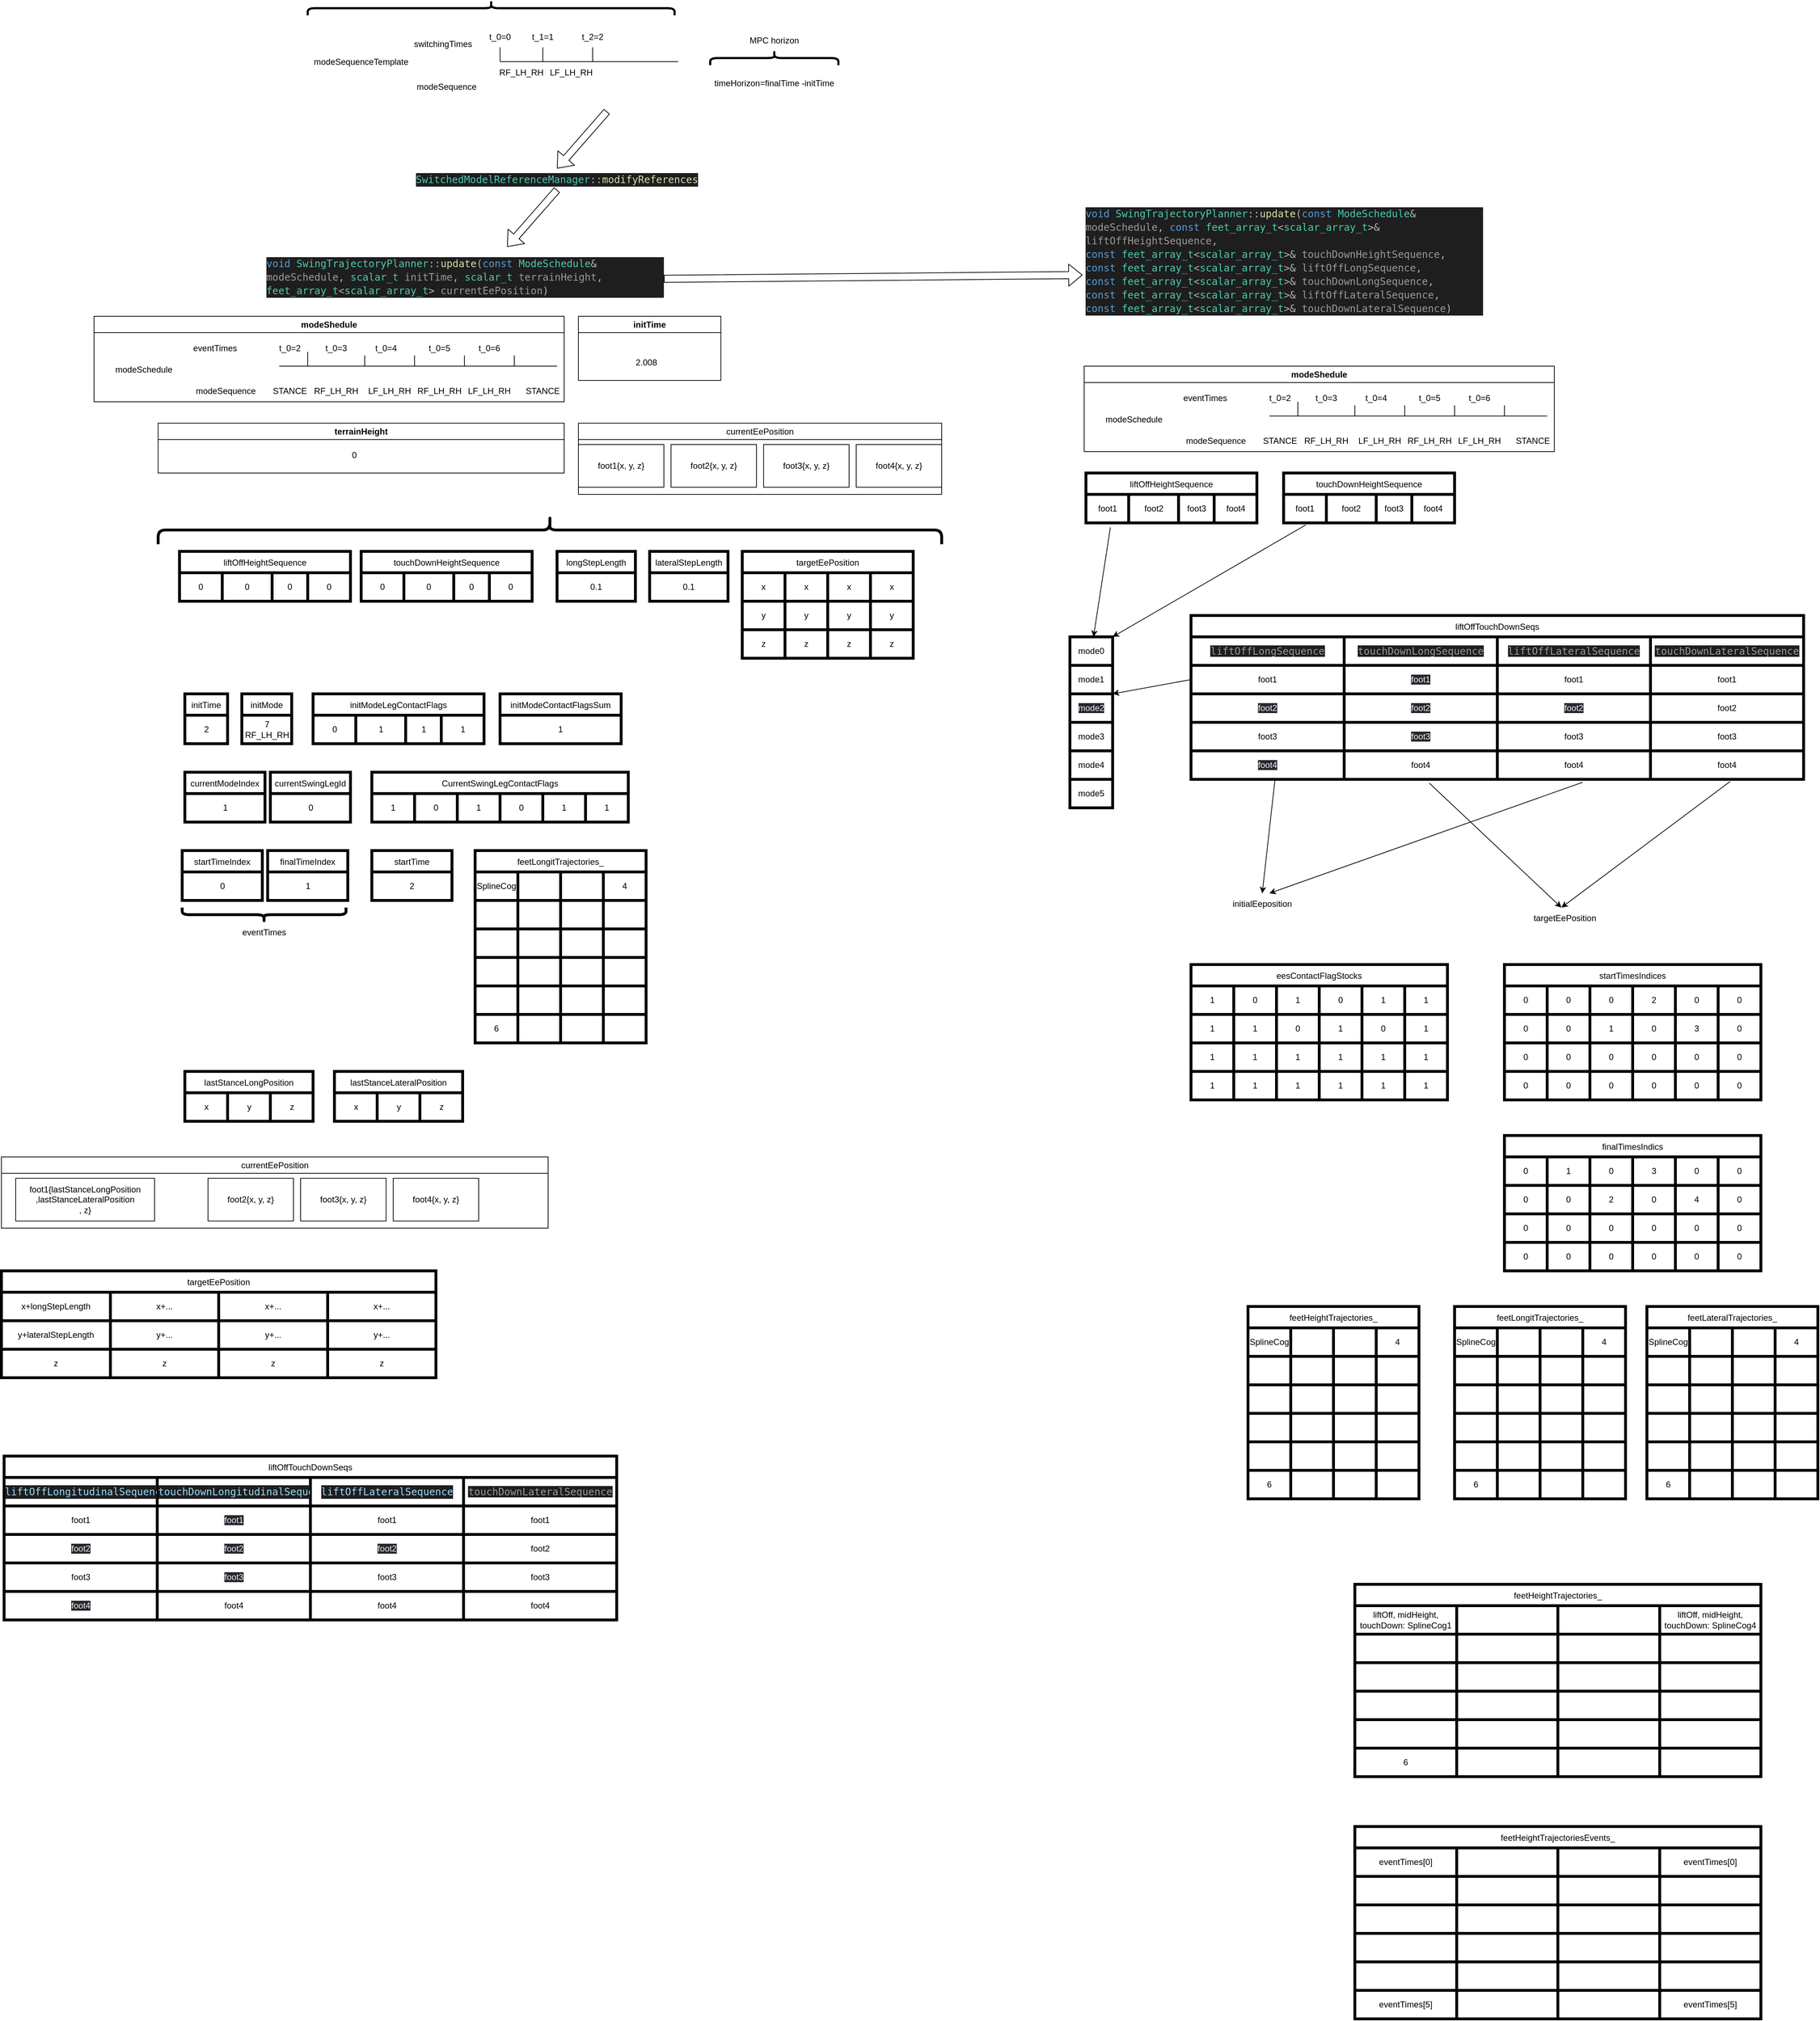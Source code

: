 <mxfile>
    <diagram id="TJnCW-dEWQO1WLdRIusg" name="Page-1">
        <mxGraphModel dx="3383" dy="1629" grid="1" gridSize="10" guides="1" tooltips="1" connect="1" arrows="1" fold="1" page="1" pageScale="1" pageWidth="850" pageHeight="1100" math="0" shadow="0">
            <root>
                <mxCell id="0"/>
                <mxCell id="1" parent="0"/>
                <mxCell id="2" value="" style="endArrow=none;html=1;" edge="1" parent="1">
                    <mxGeometry width="50" height="50" relative="1" as="geometry">
                        <mxPoint x="-1180" y="-817.5" as="sourcePoint"/>
                        <mxPoint x="-930" y="-817.5" as="targetPoint"/>
                    </mxGeometry>
                </mxCell>
                <mxCell id="3" value="" style="endArrow=none;html=1;entryX=0.5;entryY=1;entryDx=0;entryDy=0;" edge="1" parent="1" target="11">
                    <mxGeometry width="50" height="50" relative="1" as="geometry">
                        <mxPoint x="-1120" y="-817.5" as="sourcePoint"/>
                        <mxPoint x="-1140" y="-837.5" as="targetPoint"/>
                    </mxGeometry>
                </mxCell>
                <mxCell id="4" value="modeSequenceTemplate" style="text;html=1;strokeColor=none;fillColor=none;align=center;verticalAlign=middle;whiteSpace=wrap;rounded=0;" vertex="1" parent="1">
                    <mxGeometry x="-1450" y="-832.5" width="150" height="30" as="geometry"/>
                </mxCell>
                <mxCell id="5" value="t_0=0" style="text;html=1;strokeColor=none;fillColor=none;align=center;verticalAlign=middle;whiteSpace=wrap;rounded=0;" vertex="1" parent="1">
                    <mxGeometry x="-1210" y="-867.5" width="60" height="30" as="geometry"/>
                </mxCell>
                <mxCell id="6" value="switchingTimes" style="text;html=1;strokeColor=none;fillColor=none;align=center;verticalAlign=middle;whiteSpace=wrap;rounded=0;" vertex="1" parent="1">
                    <mxGeometry x="-1300" y="-857.5" width="80" height="30" as="geometry"/>
                </mxCell>
                <mxCell id="7" value="modeSequence" style="text;html=1;strokeColor=none;fillColor=none;align=center;verticalAlign=middle;whiteSpace=wrap;rounded=0;" vertex="1" parent="1">
                    <mxGeometry x="-1300" y="-797.5" width="90" height="30" as="geometry"/>
                </mxCell>
                <mxCell id="8" value="RF_LH_RH" style="text;html=1;strokeColor=none;fillColor=none;align=center;verticalAlign=middle;whiteSpace=wrap;rounded=0;" vertex="1" parent="1">
                    <mxGeometry x="-1180" y="-817.5" width="60" height="30" as="geometry"/>
                </mxCell>
                <mxCell id="9" value="LF_LH_RH" style="text;html=1;strokeColor=none;fillColor=none;align=center;verticalAlign=middle;whiteSpace=wrap;rounded=0;" vertex="1" parent="1">
                    <mxGeometry x="-1110" y="-817.5" width="60" height="30" as="geometry"/>
                </mxCell>
                <mxCell id="10" value="" style="endArrow=none;html=1;" edge="1" parent="1">
                    <mxGeometry width="50" height="50" relative="1" as="geometry">
                        <mxPoint x="-1180" y="-817.5" as="sourcePoint"/>
                        <mxPoint x="-1180" y="-837.5" as="targetPoint"/>
                    </mxGeometry>
                </mxCell>
                <mxCell id="11" value="t_1=1" style="text;html=1;strokeColor=none;fillColor=none;align=center;verticalAlign=middle;whiteSpace=wrap;rounded=0;" vertex="1" parent="1">
                    <mxGeometry x="-1150" y="-867.5" width="60" height="30" as="geometry"/>
                </mxCell>
                <mxCell id="12" value="" style="endArrow=none;html=1;entryX=0.5;entryY=1;entryDx=0;entryDy=0;" edge="1" parent="1">
                    <mxGeometry width="50" height="50" relative="1" as="geometry">
                        <mxPoint x="-1050" y="-817.5" as="sourcePoint"/>
                        <mxPoint x="-1050" y="-837.5" as="targetPoint"/>
                    </mxGeometry>
                </mxCell>
                <mxCell id="13" value="t_2=2" style="text;html=1;strokeColor=none;fillColor=none;align=center;verticalAlign=middle;whiteSpace=wrap;rounded=0;" vertex="1" parent="1">
                    <mxGeometry x="-1080" y="-867.5" width="60" height="30" as="geometry"/>
                </mxCell>
                <mxCell id="14" value="timeHorizon=finalTime -initTime" style="text;html=1;strokeColor=none;fillColor=none;align=center;verticalAlign=middle;whiteSpace=wrap;rounded=0;" vertex="1" parent="1">
                    <mxGeometry x="-890" y="-802.5" width="190" height="30" as="geometry"/>
                </mxCell>
                <mxCell id="15" value="&lt;div style=&quot;color: rgb(218, 218, 218); background-color: rgb(30, 30, 30); font-family: &amp;quot;Droid Sans Mono&amp;quot;, &amp;quot;monospace&amp;quot;, monospace; font-size: 14px; line-height: 19px;&quot;&gt;&lt;span style=&quot;color: #4ec9b0;&quot;&gt;SwitchedModelReferenceManager&lt;/span&gt;&lt;span style=&quot;color: #b4b4b4;&quot;&gt;::&lt;/span&gt;&lt;span style=&quot;color: #dcdcaa;&quot;&gt;modifyReferences&lt;/span&gt;&lt;/div&gt;" style="text;html=1;strokeColor=none;fillColor=none;align=center;verticalAlign=middle;whiteSpace=wrap;rounded=0;strokeWidth=10;" vertex="1" parent="1">
                    <mxGeometry x="-1330" y="-667.5" width="460" height="30" as="geometry"/>
                </mxCell>
                <mxCell id="16" value="" style="shape=curlyBracket;whiteSpace=wrap;html=1;rounded=1;labelPosition=left;verticalLabelPosition=middle;align=right;verticalAlign=middle;shadow=0;glass=0;strokeColor=default;strokeWidth=3;fillColor=none;rotation=90;" vertex="1" parent="1">
                    <mxGeometry x="-805" y="-912.5" width="20" height="180" as="geometry"/>
                </mxCell>
                <mxCell id="17" value="MPC horizon" style="text;html=1;strokeColor=none;fillColor=none;align=center;verticalAlign=middle;whiteSpace=wrap;rounded=0;shadow=0;glass=0;strokeWidth=3;" vertex="1" parent="1">
                    <mxGeometry x="-840" y="-862.5" width="90" height="30" as="geometry"/>
                </mxCell>
                <mxCell id="18" value="" style="shape=curlyBracket;whiteSpace=wrap;html=1;rounded=1;labelPosition=left;verticalLabelPosition=middle;align=right;verticalAlign=middle;shadow=0;glass=0;strokeColor=default;strokeWidth=3;fillColor=none;rotation=90;" vertex="1" parent="1">
                    <mxGeometry x="-1202.5" y="-1150" width="20" height="515" as="geometry"/>
                </mxCell>
                <mxCell id="19" value="" style="shape=flexArrow;endArrow=classic;html=1;entryX=0.5;entryY=0;entryDx=0;entryDy=0;" edge="1" parent="1" target="15">
                    <mxGeometry width="50" height="50" relative="1" as="geometry">
                        <mxPoint x="-1030" y="-747.5" as="sourcePoint"/>
                        <mxPoint x="-1120" y="-817.5" as="targetPoint"/>
                    </mxGeometry>
                </mxCell>
                <mxCell id="21" value="&lt;span style=&quot;font-weight: 400;&quot;&gt;currentEePosition&lt;br&gt;&lt;/span&gt;" style="swimlane;whiteSpace=wrap;html=1;" vertex="1" parent="1">
                    <mxGeometry x="-1070" y="-310" width="510" height="100" as="geometry"/>
                </mxCell>
                <mxCell id="22" value="foot1{x, y, z}" style="whiteSpace=wrap;html=1;" vertex="1" parent="21">
                    <mxGeometry y="30" width="120" height="60" as="geometry"/>
                </mxCell>
                <mxCell id="23" value="foot2{x, y, z}" style="whiteSpace=wrap;html=1;" vertex="1" parent="21">
                    <mxGeometry x="130" y="30" width="120" height="60" as="geometry"/>
                </mxCell>
                <mxCell id="24" value="foot3{x, y, z}" style="whiteSpace=wrap;html=1;" vertex="1" parent="21">
                    <mxGeometry x="260" y="30" width="120" height="60" as="geometry"/>
                </mxCell>
                <mxCell id="25" value="foot4{x, y, z}" style="whiteSpace=wrap;html=1;" vertex="1" parent="21">
                    <mxGeometry x="390" y="30" width="120" height="60" as="geometry"/>
                </mxCell>
                <mxCell id="26" value="modeShedule" style="swimlane;whiteSpace=wrap;html=1;" vertex="1" parent="1">
                    <mxGeometry x="-1750" y="-460" width="660" height="120" as="geometry"/>
                </mxCell>
                <mxCell id="145" value="" style="endArrow=none;html=1;" edge="1" parent="26">
                    <mxGeometry width="50" height="50" relative="1" as="geometry">
                        <mxPoint x="260.0" y="70" as="sourcePoint"/>
                        <mxPoint x="650" y="70" as="targetPoint"/>
                    </mxGeometry>
                </mxCell>
                <mxCell id="146" value="" style="endArrow=none;html=1;" edge="1" parent="26">
                    <mxGeometry width="50" height="50" relative="1" as="geometry">
                        <mxPoint x="300.0" y="70" as="sourcePoint"/>
                        <mxPoint x="300.0" y="50" as="targetPoint"/>
                    </mxGeometry>
                </mxCell>
                <mxCell id="147" value="modeSchedule" style="text;html=1;strokeColor=none;fillColor=none;align=center;verticalAlign=middle;whiteSpace=wrap;rounded=0;" vertex="1" parent="26">
                    <mxGeometry x="20" y="60" width="100" height="30" as="geometry"/>
                </mxCell>
                <mxCell id="148" value="eventTimes" style="text;html=1;strokeColor=none;fillColor=none;align=center;verticalAlign=middle;whiteSpace=wrap;rounded=0;" vertex="1" parent="26">
                    <mxGeometry x="140" y="30" width="60" height="30" as="geometry"/>
                </mxCell>
                <mxCell id="149" value="modeSequence" style="text;html=1;strokeColor=none;fillColor=none;align=center;verticalAlign=middle;whiteSpace=wrap;rounded=0;" vertex="1" parent="26">
                    <mxGeometry x="140" y="90" width="90" height="30" as="geometry"/>
                </mxCell>
                <mxCell id="150" value="" style="endArrow=none;html=1;" edge="1" parent="26">
                    <mxGeometry width="50" height="50" relative="1" as="geometry">
                        <mxPoint x="380" y="70" as="sourcePoint"/>
                        <mxPoint x="380" y="55" as="targetPoint"/>
                        <Array as="points">
                            <mxPoint x="380" y="60"/>
                        </Array>
                    </mxGeometry>
                </mxCell>
                <mxCell id="151" value="t_0=3" style="text;html=1;strokeColor=none;fillColor=none;align=center;verticalAlign=middle;whiteSpace=wrap;rounded=0;" vertex="1" parent="26">
                    <mxGeometry x="315" y="30" width="50" height="30" as="geometry"/>
                </mxCell>
                <mxCell id="152" value="" style="endArrow=none;html=1;" edge="1" parent="26">
                    <mxGeometry width="50" height="50" relative="1" as="geometry">
                        <mxPoint x="450" y="70" as="sourcePoint"/>
                        <mxPoint x="450" y="55" as="targetPoint"/>
                        <Array as="points">
                            <mxPoint x="450" y="60"/>
                        </Array>
                    </mxGeometry>
                </mxCell>
                <mxCell id="153" value="t_0=4" style="text;html=1;strokeColor=none;fillColor=none;align=center;verticalAlign=middle;whiteSpace=wrap;rounded=0;" vertex="1" parent="26">
                    <mxGeometry x="385" y="30" width="50" height="30" as="geometry"/>
                </mxCell>
                <mxCell id="154" value="LF_LH_RH" style="text;html=1;strokeColor=none;fillColor=none;align=center;verticalAlign=middle;whiteSpace=wrap;rounded=0;" vertex="1" parent="26">
                    <mxGeometry x="385" y="90" width="60" height="30" as="geometry"/>
                </mxCell>
                <mxCell id="155" value="STANCE" style="text;html=1;strokeColor=none;fillColor=none;align=center;verticalAlign=middle;whiteSpace=wrap;rounded=0;" vertex="1" parent="26">
                    <mxGeometry x="245" y="90" width="60" height="30" as="geometry"/>
                </mxCell>
                <mxCell id="156" value="t_0=2" style="text;html=1;strokeColor=none;fillColor=none;align=center;verticalAlign=middle;whiteSpace=wrap;rounded=0;" vertex="1" parent="26">
                    <mxGeometry x="250" y="30" width="50" height="30" as="geometry"/>
                </mxCell>
                <mxCell id="157" value="RF_LH_RH" style="text;html=1;strokeColor=none;fillColor=none;align=center;verticalAlign=middle;whiteSpace=wrap;rounded=0;" vertex="1" parent="26">
                    <mxGeometry x="310" y="90" width="60" height="30" as="geometry"/>
                </mxCell>
                <mxCell id="158" value="RF_LH_RH" style="text;html=1;strokeColor=none;fillColor=none;align=center;verticalAlign=middle;whiteSpace=wrap;rounded=0;" vertex="1" parent="26">
                    <mxGeometry x="455" y="90" width="60" height="30" as="geometry"/>
                </mxCell>
                <mxCell id="159" value="t_0=5" style="text;html=1;strokeColor=none;fillColor=none;align=center;verticalAlign=middle;whiteSpace=wrap;rounded=0;" vertex="1" parent="26">
                    <mxGeometry x="460" y="30" width="50" height="30" as="geometry"/>
                </mxCell>
                <mxCell id="160" value="" style="endArrow=none;html=1;" edge="1" parent="26">
                    <mxGeometry width="50" height="50" relative="1" as="geometry">
                        <mxPoint x="520" y="70" as="sourcePoint"/>
                        <mxPoint x="520" y="55" as="targetPoint"/>
                        <Array as="points">
                            <mxPoint x="520" y="60"/>
                        </Array>
                    </mxGeometry>
                </mxCell>
                <mxCell id="161" value="LF_LH_RH" style="text;html=1;strokeColor=none;fillColor=none;align=center;verticalAlign=middle;whiteSpace=wrap;rounded=0;" vertex="1" parent="26">
                    <mxGeometry x="525" y="90" width="60" height="30" as="geometry"/>
                </mxCell>
                <mxCell id="162" value="" style="endArrow=none;html=1;" edge="1" parent="26">
                    <mxGeometry width="50" height="50" relative="1" as="geometry">
                        <mxPoint x="590" y="70" as="sourcePoint"/>
                        <mxPoint x="590" y="55" as="targetPoint"/>
                        <Array as="points">
                            <mxPoint x="590" y="60"/>
                        </Array>
                    </mxGeometry>
                </mxCell>
                <mxCell id="163" value="t_0=6" style="text;html=1;strokeColor=none;fillColor=none;align=center;verticalAlign=middle;whiteSpace=wrap;rounded=0;" vertex="1" parent="26">
                    <mxGeometry x="530" y="30" width="50" height="30" as="geometry"/>
                </mxCell>
                <mxCell id="164" value="STANCE" style="text;html=1;strokeColor=none;fillColor=none;align=center;verticalAlign=middle;whiteSpace=wrap;rounded=0;" vertex="1" parent="26">
                    <mxGeometry x="600" y="90" width="60" height="30" as="geometry"/>
                </mxCell>
                <mxCell id="55" value="initTime" style="swimlane;whiteSpace=wrap;html=1;" vertex="1" parent="1">
                    <mxGeometry x="-1070" y="-460" width="200" height="90" as="geometry"/>
                </mxCell>
                <mxCell id="56" value="2.008" style="text;html=1;align=center;verticalAlign=middle;resizable=0;points=[];autosize=1;strokeColor=none;fillColor=none;" vertex="1" parent="55">
                    <mxGeometry x="70" y="50" width="50" height="30" as="geometry"/>
                </mxCell>
                <mxCell id="57" value="terrainHeight" style="swimlane;whiteSpace=wrap;html=1;" vertex="1" parent="1">
                    <mxGeometry x="-1660" y="-310" width="570" height="70" as="geometry"/>
                </mxCell>
                <mxCell id="58" value="0" style="text;html=1;align=center;verticalAlign=middle;resizable=0;points=[];autosize=1;strokeColor=none;fillColor=none;" vertex="1" parent="57">
                    <mxGeometry x="260" y="30" width="30" height="30" as="geometry"/>
                </mxCell>
                <mxCell id="59" value="&lt;div style=&quot;color: rgb(218, 218, 218); background-color: rgb(30, 30, 30); font-family: &amp;quot;Droid Sans Mono&amp;quot;, &amp;quot;monospace&amp;quot;, monospace; font-weight: normal; font-size: 14px; line-height: 19px;&quot;&gt;&lt;div&gt;&lt;span style=&quot;color: #569cd6;&quot;&gt;void&lt;/span&gt;&lt;span style=&quot;color: #dadada;&quot;&gt; &lt;/span&gt;&lt;span style=&quot;color: #4ec9b0;&quot;&gt;SwingTrajectoryPlanner&lt;/span&gt;&lt;span style=&quot;color: #b4b4b4;&quot;&gt;::&lt;/span&gt;&lt;span style=&quot;color: #dcdcaa;&quot;&gt;update&lt;/span&gt;&lt;span style=&quot;color: #b4b4b4;&quot;&gt;(&lt;/span&gt;&lt;span style=&quot;color: #569cd6;&quot;&gt;const&lt;/span&gt;&lt;span style=&quot;color: #dadada;&quot;&gt; &lt;/span&gt;&lt;span style=&quot;color: #4ec9b0;&quot;&gt;ModeSchedule&lt;/span&gt;&lt;span style=&quot;color: #b4b4b4;&quot;&gt;&amp;amp;&lt;/span&gt;&lt;span style=&quot;color: #dadada;&quot;&gt; &lt;/span&gt;&lt;span style=&quot;color: #9a9a9a;&quot;&gt;modeSchedule&lt;/span&gt;&lt;span style=&quot;color: #b4b4b4;&quot;&gt;,&lt;/span&gt;&lt;span style=&quot;color: #dadada;&quot;&gt; &lt;/span&gt;&lt;span style=&quot;color: #4ec9b0;&quot;&gt;scalar_t&lt;/span&gt;&lt;span style=&quot;color: #dadada;&quot;&gt; &lt;/span&gt;&lt;span style=&quot;color: #9a9a9a;&quot;&gt;initTime&lt;/span&gt;&lt;span style=&quot;color: #b4b4b4;&quot;&gt;,&lt;/span&gt;&lt;span style=&quot;color: #dadada;&quot;&gt; &lt;/span&gt;&lt;span style=&quot;color: #4ec9b0;&quot;&gt;scalar_t&lt;/span&gt;&lt;span style=&quot;color: #dadada;&quot;&gt; &lt;/span&gt;&lt;span style=&quot;color: #9a9a9a;&quot;&gt;terrainHeight&lt;/span&gt;&lt;span style=&quot;color: #b4b4b4;&quot;&gt;,&lt;/span&gt;&lt;span style=&quot;color: #dadada;&quot;&gt; &lt;/span&gt;&lt;span style=&quot;color: #4ec9b0;&quot;&gt;feet_array_t&lt;/span&gt;&lt;span style=&quot;color: #b4b4b4;&quot;&gt;&amp;lt;&lt;/span&gt;&lt;span style=&quot;color: #4ec9b0;&quot;&gt;scalar_array_t&lt;/span&gt;&lt;span style=&quot;color: #b4b4b4;&quot;&gt;&amp;gt;&lt;/span&gt;&lt;span style=&quot;color: #dadada;&quot;&gt; &lt;/span&gt;&lt;span style=&quot;color: #9a9a9a;&quot;&gt;currentEePosition&lt;/span&gt;&lt;span style=&quot;color: #b4b4b4;&quot;&gt;)&lt;/span&gt;&lt;/div&gt;&lt;/div&gt;" style="text;whiteSpace=wrap;html=1;" vertex="1" parent="1">
                    <mxGeometry x="-1510" y="-550" width="560" height="80" as="geometry"/>
                </mxCell>
                <mxCell id="61" value="" style="shape=flexArrow;endArrow=classic;html=1;entryX=0.5;entryY=0;entryDx=0;entryDy=0;" edge="1" parent="1">
                    <mxGeometry width="50" height="50" relative="1" as="geometry">
                        <mxPoint x="-1100" y="-637.5" as="sourcePoint"/>
                        <mxPoint x="-1170" y="-557.5" as="targetPoint"/>
                    </mxGeometry>
                </mxCell>
                <mxCell id="63" value="" style="shape=curlyBracket;whiteSpace=wrap;html=1;rounded=1;flipH=1;labelPosition=right;verticalLabelPosition=middle;align=left;verticalAlign=middle;strokeWidth=4;rotation=-90;" vertex="1" parent="1">
                    <mxGeometry x="-1130" y="-710" width="40" height="1100" as="geometry"/>
                </mxCell>
                <mxCell id="78" value="liftOffHeightSequence" style="shape=table;startSize=30;container=1;collapsible=0;childLayout=tableLayout;strokeWidth=4;" vertex="1" parent="1">
                    <mxGeometry x="-1630" y="-130" width="240" height="70" as="geometry"/>
                </mxCell>
                <mxCell id="79" value="" style="shape=tableRow;horizontal=0;startSize=0;swimlaneHead=0;swimlaneBody=0;top=0;left=0;bottom=0;right=0;collapsible=0;dropTarget=0;fillColor=none;points=[[0,0.5],[1,0.5]];portConstraint=eastwest;strokeWidth=4;" vertex="1" parent="78">
                    <mxGeometry y="30" width="240" height="40" as="geometry"/>
                </mxCell>
                <mxCell id="80" value="0" style="shape=partialRectangle;html=1;whiteSpace=wrap;connectable=0;overflow=hidden;fillColor=none;top=0;left=0;bottom=0;right=0;pointerEvents=1;strokeWidth=4;" vertex="1" parent="79">
                    <mxGeometry width="60" height="40" as="geometry">
                        <mxRectangle width="60" height="40" as="alternateBounds"/>
                    </mxGeometry>
                </mxCell>
                <mxCell id="81" value="0" style="shape=partialRectangle;html=1;whiteSpace=wrap;connectable=0;overflow=hidden;fillColor=none;top=0;left=0;bottom=0;right=0;pointerEvents=1;strokeWidth=4;" vertex="1" parent="79">
                    <mxGeometry x="60" width="70" height="40" as="geometry">
                        <mxRectangle width="70" height="40" as="alternateBounds"/>
                    </mxGeometry>
                </mxCell>
                <mxCell id="82" value="0" style="shape=partialRectangle;html=1;whiteSpace=wrap;connectable=0;overflow=hidden;fillColor=none;top=0;left=0;bottom=0;right=0;pointerEvents=1;strokeWidth=4;" vertex="1" parent="79">
                    <mxGeometry x="130" width="50" height="40" as="geometry">
                        <mxRectangle width="50" height="40" as="alternateBounds"/>
                    </mxGeometry>
                </mxCell>
                <mxCell id="83" value="0" style="shape=partialRectangle;html=1;whiteSpace=wrap;connectable=0;overflow=hidden;fillColor=none;top=0;left=0;bottom=0;right=0;pointerEvents=1;strokeWidth=4;" vertex="1" parent="79">
                    <mxGeometry x="180" width="60" height="40" as="geometry">
                        <mxRectangle width="60" height="40" as="alternateBounds"/>
                    </mxGeometry>
                </mxCell>
                <mxCell id="84" value="touchDownHeightSequence" style="shape=table;startSize=30;container=1;collapsible=0;childLayout=tableLayout;strokeWidth=4;" vertex="1" parent="1">
                    <mxGeometry x="-1375" y="-130" width="240" height="70" as="geometry"/>
                </mxCell>
                <mxCell id="85" value="" style="shape=tableRow;horizontal=0;startSize=0;swimlaneHead=0;swimlaneBody=0;top=0;left=0;bottom=0;right=0;collapsible=0;dropTarget=0;fillColor=none;points=[[0,0.5],[1,0.5]];portConstraint=eastwest;strokeWidth=4;" vertex="1" parent="84">
                    <mxGeometry y="30" width="240" height="40" as="geometry"/>
                </mxCell>
                <mxCell id="86" value="0" style="shape=partialRectangle;html=1;whiteSpace=wrap;connectable=0;overflow=hidden;fillColor=none;top=0;left=0;bottom=0;right=0;pointerEvents=1;strokeWidth=4;" vertex="1" parent="85">
                    <mxGeometry width="60" height="40" as="geometry">
                        <mxRectangle width="60" height="40" as="alternateBounds"/>
                    </mxGeometry>
                </mxCell>
                <mxCell id="87" value="0" style="shape=partialRectangle;html=1;whiteSpace=wrap;connectable=0;overflow=hidden;fillColor=none;top=0;left=0;bottom=0;right=0;pointerEvents=1;strokeWidth=4;" vertex="1" parent="85">
                    <mxGeometry x="60" width="70" height="40" as="geometry">
                        <mxRectangle width="70" height="40" as="alternateBounds"/>
                    </mxGeometry>
                </mxCell>
                <mxCell id="88" value="0" style="shape=partialRectangle;html=1;whiteSpace=wrap;connectable=0;overflow=hidden;fillColor=none;top=0;left=0;bottom=0;right=0;pointerEvents=1;strokeWidth=4;" vertex="1" parent="85">
                    <mxGeometry x="130" width="50" height="40" as="geometry">
                        <mxRectangle width="50" height="40" as="alternateBounds"/>
                    </mxGeometry>
                </mxCell>
                <mxCell id="89" value="0" style="shape=partialRectangle;html=1;whiteSpace=wrap;connectable=0;overflow=hidden;fillColor=none;top=0;left=0;bottom=0;right=0;pointerEvents=1;strokeWidth=4;" vertex="1" parent="85">
                    <mxGeometry x="180" width="60" height="40" as="geometry">
                        <mxRectangle width="60" height="40" as="alternateBounds"/>
                    </mxGeometry>
                </mxCell>
                <mxCell id="90" value="longStepLength" style="shape=table;startSize=30;container=1;collapsible=0;childLayout=tableLayout;strokeWidth=4;" vertex="1" parent="1">
                    <mxGeometry x="-1100" y="-130" width="110" height="70" as="geometry"/>
                </mxCell>
                <mxCell id="91" value="" style="shape=tableRow;horizontal=0;startSize=0;swimlaneHead=0;swimlaneBody=0;top=0;left=0;bottom=0;right=0;collapsible=0;dropTarget=0;fillColor=none;points=[[0,0.5],[1,0.5]];portConstraint=eastwest;strokeWidth=4;" vertex="1" parent="90">
                    <mxGeometry y="30" width="110" height="40" as="geometry"/>
                </mxCell>
                <mxCell id="92" value="0.1" style="shape=partialRectangle;html=1;whiteSpace=wrap;connectable=0;overflow=hidden;fillColor=none;top=0;left=0;bottom=0;right=0;pointerEvents=1;strokeWidth=4;" vertex="1" parent="91">
                    <mxGeometry width="110" height="40" as="geometry">
                        <mxRectangle width="110" height="40" as="alternateBounds"/>
                    </mxGeometry>
                </mxCell>
                <mxCell id="93" value="lateralStepLength" style="shape=table;startSize=30;container=1;collapsible=0;childLayout=tableLayout;strokeWidth=4;" vertex="1" parent="1">
                    <mxGeometry x="-970" y="-130" width="110" height="70" as="geometry"/>
                </mxCell>
                <mxCell id="94" value="" style="shape=tableRow;horizontal=0;startSize=0;swimlaneHead=0;swimlaneBody=0;top=0;left=0;bottom=0;right=0;collapsible=0;dropTarget=0;fillColor=none;points=[[0,0.5],[1,0.5]];portConstraint=eastwest;strokeWidth=4;" vertex="1" parent="93">
                    <mxGeometry y="30" width="110" height="40" as="geometry"/>
                </mxCell>
                <mxCell id="95" value="0.1" style="shape=partialRectangle;html=1;whiteSpace=wrap;connectable=0;overflow=hidden;fillColor=none;top=0;left=0;bottom=0;right=0;pointerEvents=1;strokeWidth=4;" vertex="1" parent="94">
                    <mxGeometry width="110" height="40" as="geometry">
                        <mxRectangle width="110" height="40" as="alternateBounds"/>
                    </mxGeometry>
                </mxCell>
                <mxCell id="102" value="targetEePosition" style="shape=table;startSize=30;container=1;collapsible=0;childLayout=tableLayout;strokeWidth=4;" vertex="1" parent="1">
                    <mxGeometry x="-840" y="-130" width="240" height="150" as="geometry"/>
                </mxCell>
                <mxCell id="109" style="shape=tableRow;horizontal=0;startSize=0;swimlaneHead=0;swimlaneBody=0;top=0;left=0;bottom=0;right=0;collapsible=0;dropTarget=0;fillColor=none;points=[[0,0.5],[1,0.5]];portConstraint=eastwest;strokeWidth=4;" vertex="1" parent="102">
                    <mxGeometry y="30" width="240" height="40" as="geometry"/>
                </mxCell>
                <mxCell id="110" value="x" style="shape=partialRectangle;html=1;whiteSpace=wrap;connectable=0;overflow=hidden;fillColor=none;top=0;left=0;bottom=0;right=0;pointerEvents=1;strokeWidth=4;" vertex="1" parent="109">
                    <mxGeometry width="60" height="40" as="geometry">
                        <mxRectangle width="60" height="40" as="alternateBounds"/>
                    </mxGeometry>
                </mxCell>
                <mxCell id="111" value="x" style="shape=partialRectangle;html=1;whiteSpace=wrap;connectable=0;overflow=hidden;fillColor=none;top=0;left=0;bottom=0;right=0;pointerEvents=1;strokeWidth=4;" vertex="1" parent="109">
                    <mxGeometry x="60" width="60" height="40" as="geometry">
                        <mxRectangle width="60" height="40" as="alternateBounds"/>
                    </mxGeometry>
                </mxCell>
                <mxCell id="112" value="x" style="shape=partialRectangle;html=1;whiteSpace=wrap;connectable=0;overflow=hidden;fillColor=none;top=0;left=0;bottom=0;right=0;pointerEvents=1;strokeWidth=4;" vertex="1" parent="109">
                    <mxGeometry x="120" width="60" height="40" as="geometry">
                        <mxRectangle width="60" height="40" as="alternateBounds"/>
                    </mxGeometry>
                </mxCell>
                <mxCell id="113" value="x" style="shape=partialRectangle;html=1;whiteSpace=wrap;connectable=0;overflow=hidden;fillColor=none;top=0;left=0;bottom=0;right=0;pointerEvents=1;strokeWidth=4;" vertex="1" parent="109">
                    <mxGeometry x="180" width="60" height="40" as="geometry">
                        <mxRectangle width="60" height="40" as="alternateBounds"/>
                    </mxGeometry>
                </mxCell>
                <mxCell id="103" value="" style="shape=tableRow;horizontal=0;startSize=0;swimlaneHead=0;swimlaneBody=0;top=0;left=0;bottom=0;right=0;collapsible=0;dropTarget=0;fillColor=none;points=[[0,0.5],[1,0.5]];portConstraint=eastwest;strokeWidth=4;" vertex="1" parent="102">
                    <mxGeometry y="70" width="240" height="40" as="geometry"/>
                </mxCell>
                <mxCell id="104" value="y" style="shape=partialRectangle;html=1;whiteSpace=wrap;connectable=0;overflow=hidden;fillColor=none;top=0;left=0;bottom=0;right=0;pointerEvents=1;strokeWidth=4;" vertex="1" parent="103">
                    <mxGeometry width="60" height="40" as="geometry">
                        <mxRectangle width="60" height="40" as="alternateBounds"/>
                    </mxGeometry>
                </mxCell>
                <mxCell id="105" value="y" style="shape=partialRectangle;html=1;whiteSpace=wrap;connectable=0;overflow=hidden;fillColor=none;top=0;left=0;bottom=0;right=0;pointerEvents=1;strokeWidth=4;" vertex="1" parent="103">
                    <mxGeometry x="60" width="60" height="40" as="geometry">
                        <mxRectangle width="60" height="40" as="alternateBounds"/>
                    </mxGeometry>
                </mxCell>
                <mxCell id="106" value="y" style="shape=partialRectangle;html=1;whiteSpace=wrap;connectable=0;overflow=hidden;fillColor=none;top=0;left=0;bottom=0;right=0;pointerEvents=1;strokeWidth=4;" vertex="1" parent="103">
                    <mxGeometry x="120" width="60" height="40" as="geometry">
                        <mxRectangle width="60" height="40" as="alternateBounds"/>
                    </mxGeometry>
                </mxCell>
                <mxCell id="107" value="y" style="shape=partialRectangle;html=1;whiteSpace=wrap;connectable=0;overflow=hidden;fillColor=none;top=0;left=0;bottom=0;right=0;pointerEvents=1;strokeWidth=4;" vertex="1" parent="103">
                    <mxGeometry x="180" width="60" height="40" as="geometry">
                        <mxRectangle width="60" height="40" as="alternateBounds"/>
                    </mxGeometry>
                </mxCell>
                <mxCell id="119" style="shape=tableRow;horizontal=0;startSize=0;swimlaneHead=0;swimlaneBody=0;top=0;left=0;bottom=0;right=0;collapsible=0;dropTarget=0;fillColor=none;points=[[0,0.5],[1,0.5]];portConstraint=eastwest;strokeWidth=4;" vertex="1" parent="102">
                    <mxGeometry y="110" width="240" height="40" as="geometry"/>
                </mxCell>
                <mxCell id="120" value="z" style="shape=partialRectangle;html=1;whiteSpace=wrap;connectable=0;overflow=hidden;fillColor=none;top=0;left=0;bottom=0;right=0;pointerEvents=1;strokeWidth=4;" vertex="1" parent="119">
                    <mxGeometry width="60" height="40" as="geometry">
                        <mxRectangle width="60" height="40" as="alternateBounds"/>
                    </mxGeometry>
                </mxCell>
                <mxCell id="121" value="z" style="shape=partialRectangle;html=1;whiteSpace=wrap;connectable=0;overflow=hidden;fillColor=none;top=0;left=0;bottom=0;right=0;pointerEvents=1;strokeWidth=4;" vertex="1" parent="119">
                    <mxGeometry x="60" width="60" height="40" as="geometry">
                        <mxRectangle width="60" height="40" as="alternateBounds"/>
                    </mxGeometry>
                </mxCell>
                <mxCell id="122" value="z" style="shape=partialRectangle;html=1;whiteSpace=wrap;connectable=0;overflow=hidden;fillColor=none;top=0;left=0;bottom=0;right=0;pointerEvents=1;strokeWidth=4;" vertex="1" parent="119">
                    <mxGeometry x="120" width="60" height="40" as="geometry">
                        <mxRectangle width="60" height="40" as="alternateBounds"/>
                    </mxGeometry>
                </mxCell>
                <mxCell id="123" value="z" style="shape=partialRectangle;html=1;whiteSpace=wrap;connectable=0;overflow=hidden;fillColor=none;top=0;left=0;bottom=0;right=0;pointerEvents=1;strokeWidth=4;" vertex="1" parent="119">
                    <mxGeometry x="180" width="60" height="40" as="geometry">
                        <mxRectangle width="60" height="40" as="alternateBounds"/>
                    </mxGeometry>
                </mxCell>
                <mxCell id="124" value="initTime" style="shape=table;startSize=30;container=1;collapsible=0;childLayout=tableLayout;strokeWidth=4;" vertex="1" parent="1">
                    <mxGeometry x="-1622.5" y="70" width="60" height="70" as="geometry"/>
                </mxCell>
                <mxCell id="125" value="" style="shape=tableRow;horizontal=0;startSize=0;swimlaneHead=0;swimlaneBody=0;top=0;left=0;bottom=0;right=0;collapsible=0;dropTarget=0;fillColor=none;points=[[0,0.5],[1,0.5]];portConstraint=eastwest;strokeWidth=4;" vertex="1" parent="124">
                    <mxGeometry y="30" width="60" height="40" as="geometry"/>
                </mxCell>
                <mxCell id="126" value="2" style="shape=partialRectangle;html=1;whiteSpace=wrap;connectable=0;overflow=hidden;fillColor=none;top=0;left=0;bottom=0;right=0;pointerEvents=1;strokeWidth=4;" vertex="1" parent="125">
                    <mxGeometry width="60" height="40" as="geometry">
                        <mxRectangle width="60" height="40" as="alternateBounds"/>
                    </mxGeometry>
                </mxCell>
                <mxCell id="127" value="initMode" style="shape=table;startSize=30;container=1;collapsible=0;childLayout=tableLayout;strokeWidth=4;" vertex="1" parent="1">
                    <mxGeometry x="-1542.5" y="70" width="70" height="70" as="geometry"/>
                </mxCell>
                <mxCell id="128" value="" style="shape=tableRow;horizontal=0;startSize=0;swimlaneHead=0;swimlaneBody=0;top=0;left=0;bottom=0;right=0;collapsible=0;dropTarget=0;fillColor=none;points=[[0,0.5],[1,0.5]];portConstraint=eastwest;strokeWidth=4;" vertex="1" parent="127">
                    <mxGeometry y="30" width="70" height="40" as="geometry"/>
                </mxCell>
                <mxCell id="129" value="7&lt;br&gt;RF_LH_RH" style="shape=partialRectangle;html=1;whiteSpace=wrap;connectable=0;overflow=hidden;fillColor=none;top=0;left=0;bottom=0;right=0;pointerEvents=1;strokeWidth=4;" vertex="1" parent="128">
                    <mxGeometry width="70" height="40" as="geometry">
                        <mxRectangle width="70" height="40" as="alternateBounds"/>
                    </mxGeometry>
                </mxCell>
                <mxCell id="130" value="initModeLegContactFlags" style="shape=table;startSize=30;container=1;collapsible=0;childLayout=tableLayout;strokeWidth=4;" vertex="1" parent="1">
                    <mxGeometry x="-1442.5" y="70" width="240" height="70" as="geometry"/>
                </mxCell>
                <mxCell id="131" value="" style="shape=tableRow;horizontal=0;startSize=0;swimlaneHead=0;swimlaneBody=0;top=0;left=0;bottom=0;right=0;collapsible=0;dropTarget=0;fillColor=none;points=[[0,0.5],[1,0.5]];portConstraint=eastwest;strokeWidth=4;" vertex="1" parent="130">
                    <mxGeometry y="30" width="240" height="40" as="geometry"/>
                </mxCell>
                <mxCell id="132" value="0" style="shape=partialRectangle;html=1;whiteSpace=wrap;connectable=0;overflow=hidden;fillColor=none;top=0;left=0;bottom=0;right=0;pointerEvents=1;strokeWidth=4;" vertex="1" parent="131">
                    <mxGeometry width="60" height="40" as="geometry">
                        <mxRectangle width="60" height="40" as="alternateBounds"/>
                    </mxGeometry>
                </mxCell>
                <mxCell id="133" value="1" style="shape=partialRectangle;html=1;whiteSpace=wrap;connectable=0;overflow=hidden;fillColor=none;top=0;left=0;bottom=0;right=0;pointerEvents=1;strokeWidth=4;" vertex="1" parent="131">
                    <mxGeometry x="60" width="70" height="40" as="geometry">
                        <mxRectangle width="70" height="40" as="alternateBounds"/>
                    </mxGeometry>
                </mxCell>
                <mxCell id="134" value="1" style="shape=partialRectangle;html=1;whiteSpace=wrap;connectable=0;overflow=hidden;fillColor=none;top=0;left=0;bottom=0;right=0;pointerEvents=1;strokeWidth=4;" vertex="1" parent="131">
                    <mxGeometry x="130" width="50" height="40" as="geometry">
                        <mxRectangle width="50" height="40" as="alternateBounds"/>
                    </mxGeometry>
                </mxCell>
                <mxCell id="135" value="1" style="shape=partialRectangle;html=1;whiteSpace=wrap;connectable=0;overflow=hidden;fillColor=none;top=0;left=0;bottom=0;right=0;pointerEvents=1;strokeWidth=4;" vertex="1" parent="131">
                    <mxGeometry x="180" width="60" height="40" as="geometry">
                        <mxRectangle width="60" height="40" as="alternateBounds"/>
                    </mxGeometry>
                </mxCell>
                <mxCell id="136" value="initModeContactFlagsSum" style="shape=table;startSize=30;container=1;collapsible=0;childLayout=tableLayout;strokeWidth=4;" vertex="1" parent="1">
                    <mxGeometry x="-1180" y="70" width="170" height="70" as="geometry"/>
                </mxCell>
                <mxCell id="137" value="" style="shape=tableRow;horizontal=0;startSize=0;swimlaneHead=0;swimlaneBody=0;top=0;left=0;bottom=0;right=0;collapsible=0;dropTarget=0;fillColor=none;points=[[0,0.5],[1,0.5]];portConstraint=eastwest;strokeWidth=4;" vertex="1" parent="136">
                    <mxGeometry y="30" width="170" height="40" as="geometry"/>
                </mxCell>
                <mxCell id="138" value="1" style="shape=partialRectangle;html=1;whiteSpace=wrap;connectable=0;overflow=hidden;fillColor=none;top=0;left=0;bottom=0;right=0;pointerEvents=1;strokeWidth=4;" vertex="1" parent="137">
                    <mxGeometry width="170" height="40" as="geometry">
                        <mxRectangle width="170" height="40" as="alternateBounds"/>
                    </mxGeometry>
                </mxCell>
                <mxCell id="139" value="currentModeIndex" style="shape=table;startSize=30;container=1;collapsible=0;childLayout=tableLayout;strokeWidth=4;" vertex="1" parent="1">
                    <mxGeometry x="-1622.5" y="180" width="112.5" height="70" as="geometry"/>
                </mxCell>
                <mxCell id="140" value="" style="shape=tableRow;horizontal=0;startSize=0;swimlaneHead=0;swimlaneBody=0;top=0;left=0;bottom=0;right=0;collapsible=0;dropTarget=0;fillColor=none;points=[[0,0.5],[1,0.5]];portConstraint=eastwest;strokeWidth=4;" vertex="1" parent="139">
                    <mxGeometry y="30" width="112.5" height="40" as="geometry"/>
                </mxCell>
                <mxCell id="141" value="1" style="shape=partialRectangle;html=1;whiteSpace=wrap;connectable=0;overflow=hidden;fillColor=none;top=0;left=0;bottom=0;right=0;pointerEvents=1;strokeWidth=4;" vertex="1" parent="140">
                    <mxGeometry width="113" height="40" as="geometry">
                        <mxRectangle width="113" height="40" as="alternateBounds"/>
                    </mxGeometry>
                </mxCell>
                <mxCell id="142" value="currentSwingLegId" style="shape=table;startSize=30;container=1;collapsible=0;childLayout=tableLayout;strokeWidth=4;" vertex="1" parent="1">
                    <mxGeometry x="-1502.5" y="180" width="112.5" height="70" as="geometry"/>
                </mxCell>
                <mxCell id="143" value="" style="shape=tableRow;horizontal=0;startSize=0;swimlaneHead=0;swimlaneBody=0;top=0;left=0;bottom=0;right=0;collapsible=0;dropTarget=0;fillColor=none;points=[[0,0.5],[1,0.5]];portConstraint=eastwest;strokeWidth=4;" vertex="1" parent="142">
                    <mxGeometry y="30" width="112.5" height="40" as="geometry"/>
                </mxCell>
                <mxCell id="144" value="0" style="shape=partialRectangle;html=1;whiteSpace=wrap;connectable=0;overflow=hidden;fillColor=none;top=0;left=0;bottom=0;right=0;pointerEvents=1;strokeWidth=4;" vertex="1" parent="143">
                    <mxGeometry width="113" height="40" as="geometry">
                        <mxRectangle width="113" height="40" as="alternateBounds"/>
                    </mxGeometry>
                </mxCell>
                <mxCell id="165" value="CurrentSwingLegContactFlags" style="shape=table;startSize=30;container=1;collapsible=0;childLayout=tableLayout;strokeWidth=4;" vertex="1" parent="1">
                    <mxGeometry x="-1360" y="180" width="360" height="70" as="geometry"/>
                </mxCell>
                <mxCell id="166" value="" style="shape=tableRow;horizontal=0;startSize=0;swimlaneHead=0;swimlaneBody=0;top=0;left=0;bottom=0;right=0;collapsible=0;dropTarget=0;fillColor=none;points=[[0,0.5],[1,0.5]];portConstraint=eastwest;strokeWidth=4;" vertex="1" parent="165">
                    <mxGeometry y="30" width="360" height="40" as="geometry"/>
                </mxCell>
                <mxCell id="167" value="1" style="shape=partialRectangle;html=1;whiteSpace=wrap;connectable=0;overflow=hidden;fillColor=none;top=0;left=0;bottom=0;right=0;pointerEvents=1;strokeWidth=4;" vertex="1" parent="166">
                    <mxGeometry width="60" height="40" as="geometry">
                        <mxRectangle width="60" height="40" as="alternateBounds"/>
                    </mxGeometry>
                </mxCell>
                <mxCell id="168" value="0" style="shape=partialRectangle;html=1;whiteSpace=wrap;connectable=0;overflow=hidden;fillColor=none;top=0;left=0;bottom=0;right=0;pointerEvents=1;strokeWidth=4;" vertex="1" parent="166">
                    <mxGeometry x="60" width="60" height="40" as="geometry">
                        <mxRectangle width="60" height="40" as="alternateBounds"/>
                    </mxGeometry>
                </mxCell>
                <mxCell id="169" value="1" style="shape=partialRectangle;html=1;whiteSpace=wrap;connectable=0;overflow=hidden;fillColor=none;top=0;left=0;bottom=0;right=0;pointerEvents=1;strokeWidth=4;" vertex="1" parent="166">
                    <mxGeometry x="120" width="60" height="40" as="geometry">
                        <mxRectangle width="60" height="40" as="alternateBounds"/>
                    </mxGeometry>
                </mxCell>
                <mxCell id="170" value="0" style="shape=partialRectangle;html=1;whiteSpace=wrap;connectable=0;overflow=hidden;fillColor=none;top=0;left=0;bottom=0;right=0;pointerEvents=1;strokeWidth=4;" vertex="1" parent="166">
                    <mxGeometry x="180" width="60" height="40" as="geometry">
                        <mxRectangle width="60" height="40" as="alternateBounds"/>
                    </mxGeometry>
                </mxCell>
                <mxCell id="171" value="1" style="shape=partialRectangle;html=1;whiteSpace=wrap;connectable=0;overflow=hidden;fillColor=none;top=0;left=0;bottom=0;right=0;pointerEvents=1;strokeWidth=4;" vertex="1" parent="166">
                    <mxGeometry x="240" width="60" height="40" as="geometry">
                        <mxRectangle width="60" height="40" as="alternateBounds"/>
                    </mxGeometry>
                </mxCell>
                <mxCell id="172" value="1" style="shape=partialRectangle;html=1;whiteSpace=wrap;connectable=0;overflow=hidden;fillColor=none;top=0;left=0;bottom=0;right=0;pointerEvents=1;strokeWidth=4;" vertex="1" parent="166">
                    <mxGeometry x="300" width="60" height="40" as="geometry">
                        <mxRectangle width="60" height="40" as="alternateBounds"/>
                    </mxGeometry>
                </mxCell>
                <mxCell id="173" value="startTimeIndex" style="shape=table;startSize=30;container=1;collapsible=0;childLayout=tableLayout;strokeWidth=4;" vertex="1" parent="1">
                    <mxGeometry x="-1626.25" y="290" width="112.5" height="70" as="geometry"/>
                </mxCell>
                <mxCell id="174" value="" style="shape=tableRow;horizontal=0;startSize=0;swimlaneHead=0;swimlaneBody=0;top=0;left=0;bottom=0;right=0;collapsible=0;dropTarget=0;fillColor=none;points=[[0,0.5],[1,0.5]];portConstraint=eastwest;strokeWidth=4;" vertex="1" parent="173">
                    <mxGeometry y="30" width="112.5" height="40" as="geometry"/>
                </mxCell>
                <mxCell id="175" value="0" style="shape=partialRectangle;html=1;whiteSpace=wrap;connectable=0;overflow=hidden;fillColor=none;top=0;left=0;bottom=0;right=0;pointerEvents=1;strokeWidth=4;" vertex="1" parent="174">
                    <mxGeometry width="113" height="40" as="geometry">
                        <mxRectangle width="113" height="40" as="alternateBounds"/>
                    </mxGeometry>
                </mxCell>
                <mxCell id="176" value="finalTimeIndex" style="shape=table;startSize=30;container=1;collapsible=0;childLayout=tableLayout;strokeWidth=4;" vertex="1" parent="1">
                    <mxGeometry x="-1506.25" y="290" width="112.5" height="70" as="geometry"/>
                </mxCell>
                <mxCell id="177" value="" style="shape=tableRow;horizontal=0;startSize=0;swimlaneHead=0;swimlaneBody=0;top=0;left=0;bottom=0;right=0;collapsible=0;dropTarget=0;fillColor=none;points=[[0,0.5],[1,0.5]];portConstraint=eastwest;strokeWidth=4;" vertex="1" parent="176">
                    <mxGeometry y="30" width="112.5" height="40" as="geometry"/>
                </mxCell>
                <mxCell id="178" value="1" style="shape=partialRectangle;html=1;whiteSpace=wrap;connectable=0;overflow=hidden;fillColor=none;top=0;left=0;bottom=0;right=0;pointerEvents=1;strokeWidth=4;" vertex="1" parent="177">
                    <mxGeometry width="113" height="40" as="geometry">
                        <mxRectangle width="113" height="40" as="alternateBounds"/>
                    </mxGeometry>
                </mxCell>
                <mxCell id="179" value="" style="shape=curlyBracket;whiteSpace=wrap;html=1;rounded=1;labelPosition=left;verticalLabelPosition=middle;align=right;verticalAlign=middle;strokeWidth=4;rotation=-90;" vertex="1" parent="1">
                    <mxGeometry x="-1521.25" y="265" width="20" height="230" as="geometry"/>
                </mxCell>
                <mxCell id="180" value="eventTimes" style="text;html=1;strokeColor=none;fillColor=none;align=center;verticalAlign=middle;whiteSpace=wrap;rounded=0;strokeWidth=4;" vertex="1" parent="1">
                    <mxGeometry x="-1541.25" y="390" width="60" height="30" as="geometry"/>
                </mxCell>
                <mxCell id="181" value="startTime" style="shape=table;startSize=30;container=1;collapsible=0;childLayout=tableLayout;strokeWidth=4;" vertex="1" parent="1">
                    <mxGeometry x="-1360" y="290" width="112.5" height="70" as="geometry"/>
                </mxCell>
                <mxCell id="182" value="" style="shape=tableRow;horizontal=0;startSize=0;swimlaneHead=0;swimlaneBody=0;top=0;left=0;bottom=0;right=0;collapsible=0;dropTarget=0;fillColor=none;points=[[0,0.5],[1,0.5]];portConstraint=eastwest;strokeWidth=4;" vertex="1" parent="181">
                    <mxGeometry y="30" width="112.5" height="40" as="geometry"/>
                </mxCell>
                <mxCell id="183" value="2" style="shape=partialRectangle;html=1;whiteSpace=wrap;connectable=0;overflow=hidden;fillColor=none;top=0;left=0;bottom=0;right=0;pointerEvents=1;strokeWidth=4;" vertex="1" parent="182">
                    <mxGeometry width="113" height="40" as="geometry">
                        <mxRectangle width="113" height="40" as="alternateBounds"/>
                    </mxGeometry>
                </mxCell>
                <mxCell id="213" value="feetLongitTrajectories_" style="shape=table;startSize=30;container=1;collapsible=0;childLayout=tableLayout;strokeWidth=4;" vertex="1" parent="1">
                    <mxGeometry x="-1215" y="290" width="240" height="270" as="geometry"/>
                </mxCell>
                <mxCell id="214" value="" style="shape=tableRow;horizontal=0;startSize=0;swimlaneHead=0;swimlaneBody=0;top=0;left=0;bottom=0;right=0;collapsible=0;dropTarget=0;fillColor=none;points=[[0,0.5],[1,0.5]];portConstraint=eastwest;strokeWidth=4;" vertex="1" parent="213">
                    <mxGeometry y="30" width="240" height="40" as="geometry"/>
                </mxCell>
                <mxCell id="215" value="SplineCog" style="shape=partialRectangle;html=1;whiteSpace=wrap;connectable=0;overflow=hidden;fillColor=none;top=0;left=0;bottom=0;right=0;pointerEvents=1;strokeWidth=4;" vertex="1" parent="214">
                    <mxGeometry width="60" height="40" as="geometry">
                        <mxRectangle width="60" height="40" as="alternateBounds"/>
                    </mxGeometry>
                </mxCell>
                <mxCell id="216" value="" style="shape=partialRectangle;html=1;whiteSpace=wrap;connectable=0;overflow=hidden;fillColor=none;top=0;left=0;bottom=0;right=0;pointerEvents=1;strokeWidth=4;" vertex="1" parent="214">
                    <mxGeometry x="60" width="60" height="40" as="geometry">
                        <mxRectangle width="60" height="40" as="alternateBounds"/>
                    </mxGeometry>
                </mxCell>
                <mxCell id="217" value="" style="shape=partialRectangle;html=1;whiteSpace=wrap;connectable=0;overflow=hidden;fillColor=none;top=0;left=0;bottom=0;right=0;pointerEvents=1;strokeWidth=4;" vertex="1" parent="214">
                    <mxGeometry x="120" width="60" height="40" as="geometry">
                        <mxRectangle width="60" height="40" as="alternateBounds"/>
                    </mxGeometry>
                </mxCell>
                <mxCell id="218" value="4" style="shape=partialRectangle;html=1;whiteSpace=wrap;connectable=0;overflow=hidden;fillColor=none;top=0;left=0;bottom=0;right=0;pointerEvents=1;strokeWidth=4;" vertex="1" parent="214">
                    <mxGeometry x="180" width="60" height="40" as="geometry">
                        <mxRectangle width="60" height="40" as="alternateBounds"/>
                    </mxGeometry>
                </mxCell>
                <mxCell id="219" value="" style="shape=tableRow;horizontal=0;startSize=0;swimlaneHead=0;swimlaneBody=0;top=0;left=0;bottom=0;right=0;collapsible=0;dropTarget=0;fillColor=none;points=[[0,0.5],[1,0.5]];portConstraint=eastwest;strokeWidth=4;" vertex="1" parent="213">
                    <mxGeometry y="70" width="240" height="40" as="geometry"/>
                </mxCell>
                <mxCell id="220" value="" style="shape=partialRectangle;html=1;whiteSpace=wrap;connectable=0;overflow=hidden;fillColor=none;top=0;left=0;bottom=0;right=0;pointerEvents=1;strokeWidth=4;" vertex="1" parent="219">
                    <mxGeometry width="60" height="40" as="geometry">
                        <mxRectangle width="60" height="40" as="alternateBounds"/>
                    </mxGeometry>
                </mxCell>
                <mxCell id="221" value="" style="shape=partialRectangle;html=1;whiteSpace=wrap;connectable=0;overflow=hidden;fillColor=none;top=0;left=0;bottom=0;right=0;pointerEvents=1;strokeWidth=4;" vertex="1" parent="219">
                    <mxGeometry x="60" width="60" height="40" as="geometry">
                        <mxRectangle width="60" height="40" as="alternateBounds"/>
                    </mxGeometry>
                </mxCell>
                <mxCell id="222" value="" style="shape=partialRectangle;html=1;whiteSpace=wrap;connectable=0;overflow=hidden;fillColor=none;top=0;left=0;bottom=0;right=0;pointerEvents=1;strokeWidth=4;" vertex="1" parent="219">
                    <mxGeometry x="120" width="60" height="40" as="geometry">
                        <mxRectangle width="60" height="40" as="alternateBounds"/>
                    </mxGeometry>
                </mxCell>
                <mxCell id="223" value="" style="shape=partialRectangle;html=1;whiteSpace=wrap;connectable=0;overflow=hidden;fillColor=none;top=0;left=0;bottom=0;right=0;pointerEvents=1;strokeWidth=4;" vertex="1" parent="219">
                    <mxGeometry x="180" width="60" height="40" as="geometry">
                        <mxRectangle width="60" height="40" as="alternateBounds"/>
                    </mxGeometry>
                </mxCell>
                <mxCell id="224" value="" style="shape=tableRow;horizontal=0;startSize=0;swimlaneHead=0;swimlaneBody=0;top=0;left=0;bottom=0;right=0;collapsible=0;dropTarget=0;fillColor=none;points=[[0,0.5],[1,0.5]];portConstraint=eastwest;strokeWidth=4;" vertex="1" parent="213">
                    <mxGeometry y="110" width="240" height="40" as="geometry"/>
                </mxCell>
                <mxCell id="225" value="" style="shape=partialRectangle;html=1;whiteSpace=wrap;connectable=0;overflow=hidden;fillColor=none;top=0;left=0;bottom=0;right=0;pointerEvents=1;strokeWidth=4;" vertex="1" parent="224">
                    <mxGeometry width="60" height="40" as="geometry">
                        <mxRectangle width="60" height="40" as="alternateBounds"/>
                    </mxGeometry>
                </mxCell>
                <mxCell id="226" value="" style="shape=partialRectangle;html=1;whiteSpace=wrap;connectable=0;overflow=hidden;fillColor=none;top=0;left=0;bottom=0;right=0;pointerEvents=1;strokeWidth=4;" vertex="1" parent="224">
                    <mxGeometry x="60" width="60" height="40" as="geometry">
                        <mxRectangle width="60" height="40" as="alternateBounds"/>
                    </mxGeometry>
                </mxCell>
                <mxCell id="227" value="" style="shape=partialRectangle;html=1;whiteSpace=wrap;connectable=0;overflow=hidden;fillColor=none;top=0;left=0;bottom=0;right=0;pointerEvents=1;strokeWidth=4;" vertex="1" parent="224">
                    <mxGeometry x="120" width="60" height="40" as="geometry">
                        <mxRectangle width="60" height="40" as="alternateBounds"/>
                    </mxGeometry>
                </mxCell>
                <mxCell id="228" value="" style="shape=partialRectangle;html=1;whiteSpace=wrap;connectable=0;overflow=hidden;fillColor=none;top=0;left=0;bottom=0;right=0;pointerEvents=1;strokeWidth=4;" vertex="1" parent="224">
                    <mxGeometry x="180" width="60" height="40" as="geometry">
                        <mxRectangle width="60" height="40" as="alternateBounds"/>
                    </mxGeometry>
                </mxCell>
                <mxCell id="229" value="" style="shape=tableRow;horizontal=0;startSize=0;swimlaneHead=0;swimlaneBody=0;top=0;left=0;bottom=0;right=0;collapsible=0;dropTarget=0;fillColor=none;points=[[0,0.5],[1,0.5]];portConstraint=eastwest;strokeWidth=4;" vertex="1" parent="213">
                    <mxGeometry y="150" width="240" height="40" as="geometry"/>
                </mxCell>
                <mxCell id="230" value="" style="shape=partialRectangle;html=1;whiteSpace=wrap;connectable=0;overflow=hidden;fillColor=none;top=0;left=0;bottom=0;right=0;pointerEvents=1;strokeWidth=4;" vertex="1" parent="229">
                    <mxGeometry width="60" height="40" as="geometry">
                        <mxRectangle width="60" height="40" as="alternateBounds"/>
                    </mxGeometry>
                </mxCell>
                <mxCell id="231" value="" style="shape=partialRectangle;html=1;whiteSpace=wrap;connectable=0;overflow=hidden;fillColor=none;top=0;left=0;bottom=0;right=0;pointerEvents=1;strokeWidth=4;" vertex="1" parent="229">
                    <mxGeometry x="60" width="60" height="40" as="geometry">
                        <mxRectangle width="60" height="40" as="alternateBounds"/>
                    </mxGeometry>
                </mxCell>
                <mxCell id="232" value="" style="shape=partialRectangle;html=1;whiteSpace=wrap;connectable=0;overflow=hidden;fillColor=none;top=0;left=0;bottom=0;right=0;pointerEvents=1;strokeWidth=4;" vertex="1" parent="229">
                    <mxGeometry x="120" width="60" height="40" as="geometry">
                        <mxRectangle width="60" height="40" as="alternateBounds"/>
                    </mxGeometry>
                </mxCell>
                <mxCell id="233" value="" style="shape=partialRectangle;html=1;whiteSpace=wrap;connectable=0;overflow=hidden;fillColor=none;top=0;left=0;bottom=0;right=0;pointerEvents=1;strokeWidth=4;" vertex="1" parent="229">
                    <mxGeometry x="180" width="60" height="40" as="geometry">
                        <mxRectangle width="60" height="40" as="alternateBounds"/>
                    </mxGeometry>
                </mxCell>
                <mxCell id="234" value="" style="shape=tableRow;horizontal=0;startSize=0;swimlaneHead=0;swimlaneBody=0;top=0;left=0;bottom=0;right=0;collapsible=0;dropTarget=0;fillColor=none;points=[[0,0.5],[1,0.5]];portConstraint=eastwest;strokeWidth=4;" vertex="1" parent="213">
                    <mxGeometry y="190" width="240" height="40" as="geometry"/>
                </mxCell>
                <mxCell id="235" value="" style="shape=partialRectangle;html=1;whiteSpace=wrap;connectable=0;overflow=hidden;fillColor=none;top=0;left=0;bottom=0;right=0;pointerEvents=1;strokeWidth=4;" vertex="1" parent="234">
                    <mxGeometry width="60" height="40" as="geometry">
                        <mxRectangle width="60" height="40" as="alternateBounds"/>
                    </mxGeometry>
                </mxCell>
                <mxCell id="236" value="" style="shape=partialRectangle;html=1;whiteSpace=wrap;connectable=0;overflow=hidden;fillColor=none;top=0;left=0;bottom=0;right=0;pointerEvents=1;strokeWidth=4;" vertex="1" parent="234">
                    <mxGeometry x="60" width="60" height="40" as="geometry">
                        <mxRectangle width="60" height="40" as="alternateBounds"/>
                    </mxGeometry>
                </mxCell>
                <mxCell id="237" value="" style="shape=partialRectangle;html=1;whiteSpace=wrap;connectable=0;overflow=hidden;fillColor=none;top=0;left=0;bottom=0;right=0;pointerEvents=1;strokeWidth=4;" vertex="1" parent="234">
                    <mxGeometry x="120" width="60" height="40" as="geometry">
                        <mxRectangle width="60" height="40" as="alternateBounds"/>
                    </mxGeometry>
                </mxCell>
                <mxCell id="238" value="" style="shape=partialRectangle;html=1;whiteSpace=wrap;connectable=0;overflow=hidden;fillColor=none;top=0;left=0;bottom=0;right=0;pointerEvents=1;strokeWidth=4;" vertex="1" parent="234">
                    <mxGeometry x="180" width="60" height="40" as="geometry">
                        <mxRectangle width="60" height="40" as="alternateBounds"/>
                    </mxGeometry>
                </mxCell>
                <mxCell id="239" value="" style="shape=tableRow;horizontal=0;startSize=0;swimlaneHead=0;swimlaneBody=0;top=0;left=0;bottom=0;right=0;collapsible=0;dropTarget=0;fillColor=none;points=[[0,0.5],[1,0.5]];portConstraint=eastwest;strokeWidth=4;" vertex="1" parent="213">
                    <mxGeometry y="230" width="240" height="40" as="geometry"/>
                </mxCell>
                <mxCell id="240" value="6" style="shape=partialRectangle;html=1;whiteSpace=wrap;connectable=0;overflow=hidden;fillColor=none;top=0;left=0;bottom=0;right=0;pointerEvents=1;strokeWidth=4;" vertex="1" parent="239">
                    <mxGeometry width="60" height="40" as="geometry">
                        <mxRectangle width="60" height="40" as="alternateBounds"/>
                    </mxGeometry>
                </mxCell>
                <mxCell id="241" value="" style="shape=partialRectangle;html=1;whiteSpace=wrap;connectable=0;overflow=hidden;fillColor=none;top=0;left=0;bottom=0;right=0;pointerEvents=1;strokeWidth=4;" vertex="1" parent="239">
                    <mxGeometry x="60" width="60" height="40" as="geometry">
                        <mxRectangle width="60" height="40" as="alternateBounds"/>
                    </mxGeometry>
                </mxCell>
                <mxCell id="242" value="" style="shape=partialRectangle;html=1;whiteSpace=wrap;connectable=0;overflow=hidden;fillColor=none;top=0;left=0;bottom=0;right=0;pointerEvents=1;strokeWidth=4;" vertex="1" parent="239">
                    <mxGeometry x="120" width="60" height="40" as="geometry">
                        <mxRectangle width="60" height="40" as="alternateBounds"/>
                    </mxGeometry>
                </mxCell>
                <mxCell id="243" value="" style="shape=partialRectangle;html=1;whiteSpace=wrap;connectable=0;overflow=hidden;fillColor=none;top=0;left=0;bottom=0;right=0;pointerEvents=1;strokeWidth=4;" vertex="1" parent="239">
                    <mxGeometry x="180" width="60" height="40" as="geometry">
                        <mxRectangle width="60" height="40" as="alternateBounds"/>
                    </mxGeometry>
                </mxCell>
                <mxCell id="244" value="lastStanceLongPosition" style="shape=table;startSize=30;container=1;collapsible=0;childLayout=tableLayout;strokeWidth=4;" vertex="1" parent="1">
                    <mxGeometry x="-1622.5" y="600" width="180" height="70" as="geometry"/>
                </mxCell>
                <mxCell id="245" value="" style="shape=tableRow;horizontal=0;startSize=0;swimlaneHead=0;swimlaneBody=0;top=0;left=0;bottom=0;right=0;collapsible=0;dropTarget=0;fillColor=none;points=[[0,0.5],[1,0.5]];portConstraint=eastwest;strokeWidth=4;" vertex="1" parent="244">
                    <mxGeometry y="30" width="180" height="40" as="geometry"/>
                </mxCell>
                <mxCell id="246" value="x" style="shape=partialRectangle;html=1;whiteSpace=wrap;connectable=0;overflow=hidden;fillColor=none;top=0;left=0;bottom=0;right=0;pointerEvents=1;strokeWidth=4;" vertex="1" parent="245">
                    <mxGeometry width="60" height="40" as="geometry">
                        <mxRectangle width="60" height="40" as="alternateBounds"/>
                    </mxGeometry>
                </mxCell>
                <mxCell id="247" value="y" style="shape=partialRectangle;html=1;whiteSpace=wrap;connectable=0;overflow=hidden;fillColor=none;top=0;left=0;bottom=0;right=0;pointerEvents=1;strokeWidth=4;" vertex="1" parent="245">
                    <mxGeometry x="60" width="60" height="40" as="geometry">
                        <mxRectangle width="60" height="40" as="alternateBounds"/>
                    </mxGeometry>
                </mxCell>
                <mxCell id="248" value="z" style="shape=partialRectangle;html=1;whiteSpace=wrap;connectable=0;overflow=hidden;fillColor=none;top=0;left=0;bottom=0;right=0;pointerEvents=1;strokeWidth=4;" vertex="1" parent="245">
                    <mxGeometry x="120" width="60" height="40" as="geometry">
                        <mxRectangle width="60" height="40" as="alternateBounds"/>
                    </mxGeometry>
                </mxCell>
                <mxCell id="249" value="lastStanceLateralPosition" style="shape=table;startSize=30;container=1;collapsible=0;childLayout=tableLayout;strokeWidth=4;" vertex="1" parent="1">
                    <mxGeometry x="-1412.5" y="600" width="180" height="70" as="geometry"/>
                </mxCell>
                <mxCell id="250" value="" style="shape=tableRow;horizontal=0;startSize=0;swimlaneHead=0;swimlaneBody=0;top=0;left=0;bottom=0;right=0;collapsible=0;dropTarget=0;fillColor=none;points=[[0,0.5],[1,0.5]];portConstraint=eastwest;strokeWidth=4;" vertex="1" parent="249">
                    <mxGeometry y="30" width="180" height="40" as="geometry"/>
                </mxCell>
                <mxCell id="251" value="x" style="shape=partialRectangle;html=1;whiteSpace=wrap;connectable=0;overflow=hidden;fillColor=none;top=0;left=0;bottom=0;right=0;pointerEvents=1;strokeWidth=4;" vertex="1" parent="250">
                    <mxGeometry width="60" height="40" as="geometry">
                        <mxRectangle width="60" height="40" as="alternateBounds"/>
                    </mxGeometry>
                </mxCell>
                <mxCell id="252" value="y" style="shape=partialRectangle;html=1;whiteSpace=wrap;connectable=0;overflow=hidden;fillColor=none;top=0;left=0;bottom=0;right=0;pointerEvents=1;strokeWidth=4;" vertex="1" parent="250">
                    <mxGeometry x="60" width="60" height="40" as="geometry">
                        <mxRectangle width="60" height="40" as="alternateBounds"/>
                    </mxGeometry>
                </mxCell>
                <mxCell id="253" value="z" style="shape=partialRectangle;html=1;whiteSpace=wrap;connectable=0;overflow=hidden;fillColor=none;top=0;left=0;bottom=0;right=0;pointerEvents=1;strokeWidth=4;" vertex="1" parent="250">
                    <mxGeometry x="120" width="60" height="40" as="geometry">
                        <mxRectangle width="60" height="40" as="alternateBounds"/>
                    </mxGeometry>
                </mxCell>
                <mxCell id="260" value="&lt;span style=&quot;font-weight: 400;&quot;&gt;currentEePosition&lt;br&gt;&lt;/span&gt;" style="swimlane;whiteSpace=wrap;html=1;" vertex="1" parent="1">
                    <mxGeometry x="-1880" y="720" width="767.5" height="100" as="geometry"/>
                </mxCell>
                <mxCell id="261" value="foot1{lastStanceLongPosition&lt;br&gt;,&lt;span style=&quot;&quot;&gt;lastStanceLateralPosition&lt;/span&gt;&lt;br&gt;, z}" style="whiteSpace=wrap;html=1;" vertex="1" parent="260">
                    <mxGeometry x="20" y="30" width="195" height="60" as="geometry"/>
                </mxCell>
                <mxCell id="262" value="foot2{x, y, z}" style="whiteSpace=wrap;html=1;" vertex="1" parent="260">
                    <mxGeometry x="290" y="30" width="120" height="60" as="geometry"/>
                </mxCell>
                <mxCell id="263" value="foot3{x, y, z}" style="whiteSpace=wrap;html=1;" vertex="1" parent="260">
                    <mxGeometry x="420" y="30" width="120" height="60" as="geometry"/>
                </mxCell>
                <mxCell id="264" value="foot4{x, y, z}" style="whiteSpace=wrap;html=1;" vertex="1" parent="260">
                    <mxGeometry x="550" y="30" width="120" height="60" as="geometry"/>
                </mxCell>
                <mxCell id="275" value="targetEePosition" style="shape=table;startSize=30;container=1;collapsible=0;childLayout=tableLayout;strokeWidth=4;" vertex="1" parent="1">
                    <mxGeometry x="-1880" y="880" width="610" height="150" as="geometry"/>
                </mxCell>
                <mxCell id="276" style="shape=tableRow;horizontal=0;startSize=0;swimlaneHead=0;swimlaneBody=0;top=0;left=0;bottom=0;right=0;collapsible=0;dropTarget=0;fillColor=none;points=[[0,0.5],[1,0.5]];portConstraint=eastwest;strokeWidth=4;" vertex="1" parent="275">
                    <mxGeometry y="30" width="610" height="40" as="geometry"/>
                </mxCell>
                <mxCell id="277" value="x+longStepLength" style="shape=partialRectangle;html=1;whiteSpace=wrap;connectable=0;overflow=hidden;fillColor=none;top=0;left=0;bottom=0;right=0;pointerEvents=1;strokeWidth=4;" vertex="1" parent="276">
                    <mxGeometry width="153" height="40" as="geometry">
                        <mxRectangle width="153" height="40" as="alternateBounds"/>
                    </mxGeometry>
                </mxCell>
                <mxCell id="278" value="x+..." style="shape=partialRectangle;html=1;whiteSpace=wrap;connectable=0;overflow=hidden;fillColor=none;top=0;left=0;bottom=0;right=0;pointerEvents=1;strokeWidth=4;" vertex="1" parent="276">
                    <mxGeometry x="153" width="152" height="40" as="geometry">
                        <mxRectangle width="152" height="40" as="alternateBounds"/>
                    </mxGeometry>
                </mxCell>
                <mxCell id="279" value="x+..." style="shape=partialRectangle;html=1;whiteSpace=wrap;connectable=0;overflow=hidden;fillColor=none;top=0;left=0;bottom=0;right=0;pointerEvents=1;strokeWidth=4;" vertex="1" parent="276">
                    <mxGeometry x="305" width="153" height="40" as="geometry">
                        <mxRectangle width="153" height="40" as="alternateBounds"/>
                    </mxGeometry>
                </mxCell>
                <mxCell id="280" value="x+..." style="shape=partialRectangle;html=1;whiteSpace=wrap;connectable=0;overflow=hidden;fillColor=none;top=0;left=0;bottom=0;right=0;pointerEvents=1;strokeWidth=4;" vertex="1" parent="276">
                    <mxGeometry x="458" width="152" height="40" as="geometry">
                        <mxRectangle width="152" height="40" as="alternateBounds"/>
                    </mxGeometry>
                </mxCell>
                <mxCell id="281" value="" style="shape=tableRow;horizontal=0;startSize=0;swimlaneHead=0;swimlaneBody=0;top=0;left=0;bottom=0;right=0;collapsible=0;dropTarget=0;fillColor=none;points=[[0,0.5],[1,0.5]];portConstraint=eastwest;strokeWidth=4;" vertex="1" parent="275">
                    <mxGeometry y="70" width="610" height="40" as="geometry"/>
                </mxCell>
                <mxCell id="282" value="y+lateralStepLength" style="shape=partialRectangle;html=1;whiteSpace=wrap;connectable=0;overflow=hidden;fillColor=none;top=0;left=0;bottom=0;right=0;pointerEvents=1;strokeWidth=4;" vertex="1" parent="281">
                    <mxGeometry width="153" height="40" as="geometry">
                        <mxRectangle width="153" height="40" as="alternateBounds"/>
                    </mxGeometry>
                </mxCell>
                <mxCell id="283" value="y+..." style="shape=partialRectangle;html=1;whiteSpace=wrap;connectable=0;overflow=hidden;fillColor=none;top=0;left=0;bottom=0;right=0;pointerEvents=1;strokeWidth=4;" vertex="1" parent="281">
                    <mxGeometry x="153" width="152" height="40" as="geometry">
                        <mxRectangle width="152" height="40" as="alternateBounds"/>
                    </mxGeometry>
                </mxCell>
                <mxCell id="284" value="y+..." style="shape=partialRectangle;html=1;whiteSpace=wrap;connectable=0;overflow=hidden;fillColor=none;top=0;left=0;bottom=0;right=0;pointerEvents=1;strokeWidth=4;" vertex="1" parent="281">
                    <mxGeometry x="305" width="153" height="40" as="geometry">
                        <mxRectangle width="153" height="40" as="alternateBounds"/>
                    </mxGeometry>
                </mxCell>
                <mxCell id="285" value="y+..." style="shape=partialRectangle;html=1;whiteSpace=wrap;connectable=0;overflow=hidden;fillColor=none;top=0;left=0;bottom=0;right=0;pointerEvents=1;strokeWidth=4;" vertex="1" parent="281">
                    <mxGeometry x="458" width="152" height="40" as="geometry">
                        <mxRectangle width="152" height="40" as="alternateBounds"/>
                    </mxGeometry>
                </mxCell>
                <mxCell id="286" style="shape=tableRow;horizontal=0;startSize=0;swimlaneHead=0;swimlaneBody=0;top=0;left=0;bottom=0;right=0;collapsible=0;dropTarget=0;fillColor=none;points=[[0,0.5],[1,0.5]];portConstraint=eastwest;strokeWidth=4;" vertex="1" parent="275">
                    <mxGeometry y="110" width="610" height="40" as="geometry"/>
                </mxCell>
                <mxCell id="287" value="z" style="shape=partialRectangle;html=1;whiteSpace=wrap;connectable=0;overflow=hidden;fillColor=none;top=0;left=0;bottom=0;right=0;pointerEvents=1;strokeWidth=4;" vertex="1" parent="286">
                    <mxGeometry width="153" height="40" as="geometry">
                        <mxRectangle width="153" height="40" as="alternateBounds"/>
                    </mxGeometry>
                </mxCell>
                <mxCell id="288" value="z" style="shape=partialRectangle;html=1;whiteSpace=wrap;connectable=0;overflow=hidden;fillColor=none;top=0;left=0;bottom=0;right=0;pointerEvents=1;strokeWidth=4;" vertex="1" parent="286">
                    <mxGeometry x="153" width="152" height="40" as="geometry">
                        <mxRectangle width="152" height="40" as="alternateBounds"/>
                    </mxGeometry>
                </mxCell>
                <mxCell id="289" value="z" style="shape=partialRectangle;html=1;whiteSpace=wrap;connectable=0;overflow=hidden;fillColor=none;top=0;left=0;bottom=0;right=0;pointerEvents=1;strokeWidth=4;" vertex="1" parent="286">
                    <mxGeometry x="305" width="153" height="40" as="geometry">
                        <mxRectangle width="153" height="40" as="alternateBounds"/>
                    </mxGeometry>
                </mxCell>
                <mxCell id="290" value="z" style="shape=partialRectangle;html=1;whiteSpace=wrap;connectable=0;overflow=hidden;fillColor=none;top=0;left=0;bottom=0;right=0;pointerEvents=1;strokeWidth=4;" vertex="1" parent="286">
                    <mxGeometry x="458" width="152" height="40" as="geometry">
                        <mxRectangle width="152" height="40" as="alternateBounds"/>
                    </mxGeometry>
                </mxCell>
                <mxCell id="353" value="liftOffTouchDownSeqs" style="shape=table;startSize=30;container=1;collapsible=0;childLayout=tableLayout;strokeWidth=4;" vertex="1" parent="1">
                    <mxGeometry x="-210" y="-40" width="860" height="230" as="geometry"/>
                </mxCell>
                <mxCell id="354" value="" style="shape=tableRow;horizontal=0;startSize=0;swimlaneHead=0;swimlaneBody=0;top=0;left=0;bottom=0;right=0;collapsible=0;dropTarget=0;fillColor=none;points=[[0,0.5],[1,0.5]];portConstraint=eastwest;strokeWidth=4;" vertex="1" parent="353">
                    <mxGeometry y="30" width="860" height="40" as="geometry"/>
                </mxCell>
                <mxCell id="355" value="&lt;span style=&quot;color: rgb(154, 154, 154); font-family: &amp;quot;Droid Sans Mono&amp;quot;, &amp;quot;monospace&amp;quot;, monospace; font-size: 14px; text-align: left; background-color: rgb(30, 30, 30);&quot;&gt;liftOffLongSequence&lt;/span&gt;" style="shape=partialRectangle;html=1;whiteSpace=wrap;connectable=0;overflow=hidden;fillColor=none;top=0;left=0;bottom=0;right=0;pointerEvents=1;strokeWidth=4;" vertex="1" parent="354">
                    <mxGeometry width="215" height="40" as="geometry">
                        <mxRectangle width="215" height="40" as="alternateBounds"/>
                    </mxGeometry>
                </mxCell>
                <mxCell id="356" value="&lt;span style=&quot;color: rgb(154, 154, 154); font-family: &amp;quot;Droid Sans Mono&amp;quot;, &amp;quot;monospace&amp;quot;, monospace; font-size: 14px; text-align: left; background-color: rgb(30, 30, 30);&quot;&gt;touchDownLongSequence&lt;/span&gt;" style="shape=partialRectangle;html=1;whiteSpace=wrap;connectable=0;overflow=hidden;fillColor=none;top=0;left=0;bottom=0;right=0;pointerEvents=1;strokeWidth=4;" vertex="1" parent="354">
                    <mxGeometry x="215" width="215" height="40" as="geometry">
                        <mxRectangle width="215" height="40" as="alternateBounds"/>
                    </mxGeometry>
                </mxCell>
                <mxCell id="357" value="&lt;span style=&quot;color: rgb(154, 154, 154); font-family: &amp;quot;Droid Sans Mono&amp;quot;, &amp;quot;monospace&amp;quot;, monospace; font-size: 14px; text-align: left; background-color: rgb(30, 30, 30);&quot;&gt;liftOffLateralSequence&lt;/span&gt;" style="shape=partialRectangle;html=1;whiteSpace=wrap;connectable=0;overflow=hidden;fillColor=none;top=0;left=0;bottom=0;right=0;pointerEvents=1;strokeWidth=4;" vertex="1" parent="354">
                    <mxGeometry x="430" width="215" height="40" as="geometry">
                        <mxRectangle width="215" height="40" as="alternateBounds"/>
                    </mxGeometry>
                </mxCell>
                <mxCell id="358" value="&lt;span style=&quot;color: rgb(154, 154, 154); font-family: &amp;quot;Droid Sans Mono&amp;quot;, &amp;quot;monospace&amp;quot;, monospace; font-size: 14px; text-align: left; background-color: rgb(30, 30, 30);&quot;&gt;touchDownLateralSequence&lt;/span&gt;" style="shape=partialRectangle;html=1;whiteSpace=wrap;connectable=0;overflow=hidden;fillColor=none;top=0;left=0;bottom=0;right=0;pointerEvents=1;strokeWidth=4;" vertex="1" parent="354">
                    <mxGeometry x="645" width="215" height="40" as="geometry">
                        <mxRectangle width="215" height="40" as="alternateBounds"/>
                    </mxGeometry>
                </mxCell>
                <mxCell id="359" value="" style="shape=tableRow;horizontal=0;startSize=0;swimlaneHead=0;swimlaneBody=0;top=0;left=0;bottom=0;right=0;collapsible=0;dropTarget=0;fillColor=none;points=[[0,0.5],[1,0.5]];portConstraint=eastwest;strokeWidth=4;" vertex="1" parent="353">
                    <mxGeometry y="70" width="860" height="40" as="geometry"/>
                </mxCell>
                <mxCell id="360" value="foot1" style="shape=partialRectangle;html=1;whiteSpace=wrap;connectable=0;overflow=hidden;fillColor=none;top=0;left=0;bottom=0;right=0;pointerEvents=1;strokeWidth=4;" vertex="1" parent="359">
                    <mxGeometry width="215" height="40" as="geometry">
                        <mxRectangle width="215" height="40" as="alternateBounds"/>
                    </mxGeometry>
                </mxCell>
                <mxCell id="361" value="&lt;span style=&quot;color: rgb(240, 240, 240); font-family: Helvetica; font-size: 12px; font-style: normal; font-variant-ligatures: normal; font-variant-caps: normal; font-weight: 400; letter-spacing: normal; orphans: 2; text-align: center; text-indent: 0px; text-transform: none; widows: 2; word-spacing: 0px; -webkit-text-stroke-width: 0px; background-color: rgb(42, 37, 47); text-decoration-thickness: initial; text-decoration-style: initial; text-decoration-color: initial; float: none; display: inline !important;&quot;&gt;foot1&lt;/span&gt;" style="shape=partialRectangle;html=1;whiteSpace=wrap;connectable=0;overflow=hidden;fillColor=none;top=0;left=0;bottom=0;right=0;pointerEvents=1;strokeWidth=4;" vertex="1" parent="359">
                    <mxGeometry x="215" width="215" height="40" as="geometry">
                        <mxRectangle width="215" height="40" as="alternateBounds"/>
                    </mxGeometry>
                </mxCell>
                <mxCell id="362" value="foot1" style="shape=partialRectangle;html=1;whiteSpace=wrap;connectable=0;overflow=hidden;fillColor=none;top=0;left=0;bottom=0;right=0;pointerEvents=1;strokeWidth=4;" vertex="1" parent="359">
                    <mxGeometry x="430" width="215" height="40" as="geometry">
                        <mxRectangle width="215" height="40" as="alternateBounds"/>
                    </mxGeometry>
                </mxCell>
                <mxCell id="363" value="foot1" style="shape=partialRectangle;html=1;whiteSpace=wrap;connectable=0;overflow=hidden;fillColor=none;top=0;left=0;bottom=0;right=0;pointerEvents=1;strokeWidth=4;" vertex="1" parent="359">
                    <mxGeometry x="645" width="215" height="40" as="geometry">
                        <mxRectangle width="215" height="40" as="alternateBounds"/>
                    </mxGeometry>
                </mxCell>
                <mxCell id="364" value="" style="shape=tableRow;horizontal=0;startSize=0;swimlaneHead=0;swimlaneBody=0;top=0;left=0;bottom=0;right=0;collapsible=0;dropTarget=0;fillColor=none;points=[[0,0.5],[1,0.5]];portConstraint=eastwest;strokeWidth=4;" vertex="1" parent="353">
                    <mxGeometry y="110" width="860" height="40" as="geometry"/>
                </mxCell>
                <mxCell id="365" value="&lt;span style=&quot;color: rgb(240, 240, 240); font-family: Helvetica; font-size: 12px; font-style: normal; font-variant-ligatures: normal; font-variant-caps: normal; font-weight: 400; letter-spacing: normal; orphans: 2; text-align: center; text-indent: 0px; text-transform: none; widows: 2; word-spacing: 0px; -webkit-text-stroke-width: 0px; background-color: rgb(42, 37, 47); text-decoration-thickness: initial; text-decoration-style: initial; text-decoration-color: initial; float: none; display: inline !important;&quot;&gt;foot2&lt;/span&gt;" style="shape=partialRectangle;html=1;whiteSpace=wrap;connectable=0;overflow=hidden;fillColor=none;top=0;left=0;bottom=0;right=0;pointerEvents=1;strokeWidth=4;" vertex="1" parent="364">
                    <mxGeometry width="215" height="40" as="geometry">
                        <mxRectangle width="215" height="40" as="alternateBounds"/>
                    </mxGeometry>
                </mxCell>
                <mxCell id="366" value="&lt;span style=&quot;color: rgb(240, 240, 240); font-family: Helvetica; font-size: 12px; font-style: normal; font-variant-ligatures: normal; font-variant-caps: normal; font-weight: 400; letter-spacing: normal; orphans: 2; text-align: center; text-indent: 0px; text-transform: none; widows: 2; word-spacing: 0px; -webkit-text-stroke-width: 0px; background-color: rgb(42, 37, 47); text-decoration-thickness: initial; text-decoration-style: initial; text-decoration-color: initial; float: none; display: inline !important;&quot;&gt;foot2&lt;/span&gt;" style="shape=partialRectangle;html=1;whiteSpace=wrap;connectable=0;overflow=hidden;fillColor=none;top=0;left=0;bottom=0;right=0;pointerEvents=1;strokeWidth=4;" vertex="1" parent="364">
                    <mxGeometry x="215" width="215" height="40" as="geometry">
                        <mxRectangle width="215" height="40" as="alternateBounds"/>
                    </mxGeometry>
                </mxCell>
                <mxCell id="367" value="&lt;span style=&quot;color: rgb(240, 240, 240); font-family: Helvetica; font-size: 12px; font-style: normal; font-variant-ligatures: normal; font-variant-caps: normal; font-weight: 400; letter-spacing: normal; orphans: 2; text-align: center; text-indent: 0px; text-transform: none; widows: 2; word-spacing: 0px; -webkit-text-stroke-width: 0px; background-color: rgb(42, 37, 47); text-decoration-thickness: initial; text-decoration-style: initial; text-decoration-color: initial; float: none; display: inline !important;&quot;&gt;foot2&lt;/span&gt;" style="shape=partialRectangle;html=1;whiteSpace=wrap;connectable=0;overflow=hidden;fillColor=none;top=0;left=0;bottom=0;right=0;pointerEvents=1;strokeWidth=4;" vertex="1" parent="364">
                    <mxGeometry x="430" width="215" height="40" as="geometry">
                        <mxRectangle width="215" height="40" as="alternateBounds"/>
                    </mxGeometry>
                </mxCell>
                <mxCell id="368" value="foot2" style="shape=partialRectangle;html=1;whiteSpace=wrap;connectable=0;overflow=hidden;fillColor=none;top=0;left=0;bottom=0;right=0;pointerEvents=1;strokeWidth=4;" vertex="1" parent="364">
                    <mxGeometry x="645" width="215" height="40" as="geometry">
                        <mxRectangle width="215" height="40" as="alternateBounds"/>
                    </mxGeometry>
                </mxCell>
                <mxCell id="369" value="" style="shape=tableRow;horizontal=0;startSize=0;swimlaneHead=0;swimlaneBody=0;top=0;left=0;bottom=0;right=0;collapsible=0;dropTarget=0;fillColor=none;points=[[0,0.5],[1,0.5]];portConstraint=eastwest;strokeWidth=4;" vertex="1" parent="353">
                    <mxGeometry y="150" width="860" height="40" as="geometry"/>
                </mxCell>
                <mxCell id="370" value="foot3" style="shape=partialRectangle;html=1;whiteSpace=wrap;connectable=0;overflow=hidden;fillColor=none;top=0;left=0;bottom=0;right=0;pointerEvents=1;strokeWidth=4;" vertex="1" parent="369">
                    <mxGeometry width="215" height="40" as="geometry">
                        <mxRectangle width="215" height="40" as="alternateBounds"/>
                    </mxGeometry>
                </mxCell>
                <mxCell id="371" value="&lt;span style=&quot;color: rgb(240, 240, 240); font-family: Helvetica; font-size: 12px; font-style: normal; font-variant-ligatures: normal; font-variant-caps: normal; font-weight: 400; letter-spacing: normal; orphans: 2; text-align: center; text-indent: 0px; text-transform: none; widows: 2; word-spacing: 0px; -webkit-text-stroke-width: 0px; background-color: rgb(42, 37, 47); text-decoration-thickness: initial; text-decoration-style: initial; text-decoration-color: initial; float: none; display: inline !important;&quot;&gt;foot3&lt;/span&gt;" style="shape=partialRectangle;html=1;whiteSpace=wrap;connectable=0;overflow=hidden;fillColor=none;top=0;left=0;bottom=0;right=0;pointerEvents=1;strokeWidth=4;" vertex="1" parent="369">
                    <mxGeometry x="215" width="215" height="40" as="geometry">
                        <mxRectangle width="215" height="40" as="alternateBounds"/>
                    </mxGeometry>
                </mxCell>
                <mxCell id="372" value="foot3" style="shape=partialRectangle;html=1;whiteSpace=wrap;connectable=0;overflow=hidden;fillColor=none;top=0;left=0;bottom=0;right=0;pointerEvents=1;strokeWidth=4;" vertex="1" parent="369">
                    <mxGeometry x="430" width="215" height="40" as="geometry">
                        <mxRectangle width="215" height="40" as="alternateBounds"/>
                    </mxGeometry>
                </mxCell>
                <mxCell id="373" value="foot3" style="shape=partialRectangle;html=1;whiteSpace=wrap;connectable=0;overflow=hidden;fillColor=none;top=0;left=0;bottom=0;right=0;pointerEvents=1;strokeWidth=4;" vertex="1" parent="369">
                    <mxGeometry x="645" width="215" height="40" as="geometry">
                        <mxRectangle width="215" height="40" as="alternateBounds"/>
                    </mxGeometry>
                </mxCell>
                <mxCell id="374" style="shape=tableRow;horizontal=0;startSize=0;swimlaneHead=0;swimlaneBody=0;top=0;left=0;bottom=0;right=0;collapsible=0;dropTarget=0;fillColor=none;points=[[0,0.5],[1,0.5]];portConstraint=eastwest;strokeWidth=4;" vertex="1" parent="353">
                    <mxGeometry y="190" width="860" height="40" as="geometry"/>
                </mxCell>
                <mxCell id="375" value="&lt;span style=&quot;color: rgb(240, 240, 240); font-family: Helvetica; font-size: 12px; font-style: normal; font-variant-ligatures: normal; font-variant-caps: normal; font-weight: 400; letter-spacing: normal; orphans: 2; text-align: center; text-indent: 0px; text-transform: none; widows: 2; word-spacing: 0px; -webkit-text-stroke-width: 0px; background-color: rgb(42, 37, 47); text-decoration-thickness: initial; text-decoration-style: initial; text-decoration-color: initial; float: none; display: inline !important;&quot;&gt;foot4&lt;/span&gt;" style="shape=partialRectangle;html=1;whiteSpace=wrap;connectable=0;overflow=hidden;fillColor=none;top=0;left=0;bottom=0;right=0;pointerEvents=1;strokeWidth=4;" vertex="1" parent="374">
                    <mxGeometry width="215" height="40" as="geometry">
                        <mxRectangle width="215" height="40" as="alternateBounds"/>
                    </mxGeometry>
                </mxCell>
                <mxCell id="376" value="foot4" style="shape=partialRectangle;html=1;whiteSpace=wrap;connectable=0;overflow=hidden;fillColor=none;top=0;left=0;bottom=0;right=0;pointerEvents=1;strokeWidth=4;" vertex="1" parent="374">
                    <mxGeometry x="215" width="215" height="40" as="geometry">
                        <mxRectangle width="215" height="40" as="alternateBounds"/>
                    </mxGeometry>
                </mxCell>
                <mxCell id="377" value="foot4" style="shape=partialRectangle;html=1;whiteSpace=wrap;connectable=0;overflow=hidden;fillColor=none;top=0;left=0;bottom=0;right=0;pointerEvents=1;strokeWidth=4;" vertex="1" parent="374">
                    <mxGeometry x="430" width="215" height="40" as="geometry">
                        <mxRectangle width="215" height="40" as="alternateBounds"/>
                    </mxGeometry>
                </mxCell>
                <mxCell id="378" value="foot4" style="shape=partialRectangle;html=1;whiteSpace=wrap;connectable=0;overflow=hidden;fillColor=none;top=0;left=0;bottom=0;right=0;pointerEvents=1;strokeWidth=4;" vertex="1" parent="374">
                    <mxGeometry x="645" width="215" height="40" as="geometry">
                        <mxRectangle width="215" height="40" as="alternateBounds"/>
                    </mxGeometry>
                </mxCell>
                <mxCell id="389" value="" style="endArrow=classic;html=1;exitX=0;exitY=0.5;exitDx=0;exitDy=0;" edge="1" parent="1" source="359">
                    <mxGeometry width="50" height="50" relative="1" as="geometry">
                        <mxPoint x="-70" y="100" as="sourcePoint"/>
                        <mxPoint x="-320" y="70" as="targetPoint"/>
                    </mxGeometry>
                </mxCell>
                <mxCell id="390" value="" style="shape=table;startSize=0;container=1;collapsible=0;childLayout=tableLayout;strokeWidth=4;" vertex="1" parent="1">
                    <mxGeometry x="-380" y="-10" width="60" height="240" as="geometry"/>
                </mxCell>
                <mxCell id="391" value="" style="shape=tableRow;horizontal=0;startSize=0;swimlaneHead=0;swimlaneBody=0;top=0;left=0;bottom=0;right=0;collapsible=0;dropTarget=0;fillColor=none;points=[[0,0.5],[1,0.5]];portConstraint=eastwest;strokeWidth=4;" vertex="1" parent="390">
                    <mxGeometry width="60" height="40" as="geometry"/>
                </mxCell>
                <mxCell id="392" value="mode0" style="shape=partialRectangle;html=1;whiteSpace=wrap;connectable=0;overflow=hidden;fillColor=none;top=0;left=0;bottom=0;right=0;pointerEvents=1;strokeWidth=4;" vertex="1" parent="391">
                    <mxGeometry width="60" height="40" as="geometry">
                        <mxRectangle width="60" height="40" as="alternateBounds"/>
                    </mxGeometry>
                </mxCell>
                <mxCell id="393" value="" style="shape=tableRow;horizontal=0;startSize=0;swimlaneHead=0;swimlaneBody=0;top=0;left=0;bottom=0;right=0;collapsible=0;dropTarget=0;fillColor=none;points=[[0,0.5],[1,0.5]];portConstraint=eastwest;strokeWidth=4;" vertex="1" parent="390">
                    <mxGeometry y="40" width="60" height="40" as="geometry"/>
                </mxCell>
                <mxCell id="394" value="mode1" style="shape=partialRectangle;html=1;whiteSpace=wrap;connectable=0;overflow=hidden;fillColor=none;top=0;left=0;bottom=0;right=0;pointerEvents=1;strokeWidth=4;" vertex="1" parent="393">
                    <mxGeometry width="60" height="40" as="geometry">
                        <mxRectangle width="60" height="40" as="alternateBounds"/>
                    </mxGeometry>
                </mxCell>
                <mxCell id="395" value="" style="shape=tableRow;horizontal=0;startSize=0;swimlaneHead=0;swimlaneBody=0;top=0;left=0;bottom=0;right=0;collapsible=0;dropTarget=0;fillColor=none;points=[[0,0.5],[1,0.5]];portConstraint=eastwest;strokeWidth=4;" vertex="1" parent="390">
                    <mxGeometry y="80" width="60" height="40" as="geometry"/>
                </mxCell>
                <mxCell id="396" value="&lt;span style=&quot;color: rgb(240, 240, 240); font-family: Helvetica; font-size: 12px; font-style: normal; font-variant-ligatures: normal; font-variant-caps: normal; font-weight: 400; letter-spacing: normal; orphans: 2; text-align: center; text-indent: 0px; text-transform: none; widows: 2; word-spacing: 0px; -webkit-text-stroke-width: 0px; background-color: rgb(42, 37, 47); text-decoration-thickness: initial; text-decoration-style: initial; text-decoration-color: initial; float: none; display: inline !important;&quot;&gt;mode2&lt;/span&gt;" style="shape=partialRectangle;html=1;whiteSpace=wrap;connectable=0;overflow=hidden;fillColor=none;top=0;left=0;bottom=0;right=0;pointerEvents=1;strokeWidth=4;" vertex="1" parent="395">
                    <mxGeometry width="60" height="40" as="geometry">
                        <mxRectangle width="60" height="40" as="alternateBounds"/>
                    </mxGeometry>
                </mxCell>
                <mxCell id="397" value="" style="shape=tableRow;horizontal=0;startSize=0;swimlaneHead=0;swimlaneBody=0;top=0;left=0;bottom=0;right=0;collapsible=0;dropTarget=0;fillColor=none;points=[[0,0.5],[1,0.5]];portConstraint=eastwest;strokeWidth=4;" vertex="1" parent="390">
                    <mxGeometry y="120" width="60" height="40" as="geometry"/>
                </mxCell>
                <mxCell id="398" value="mode3" style="shape=partialRectangle;html=1;whiteSpace=wrap;connectable=0;overflow=hidden;fillColor=none;top=0;left=0;bottom=0;right=0;pointerEvents=1;strokeWidth=4;" vertex="1" parent="397">
                    <mxGeometry width="60" height="40" as="geometry">
                        <mxRectangle width="60" height="40" as="alternateBounds"/>
                    </mxGeometry>
                </mxCell>
                <mxCell id="399" value="" style="shape=tableRow;horizontal=0;startSize=0;swimlaneHead=0;swimlaneBody=0;top=0;left=0;bottom=0;right=0;collapsible=0;dropTarget=0;fillColor=none;points=[[0,0.5],[1,0.5]];portConstraint=eastwest;strokeWidth=4;" vertex="1" parent="390">
                    <mxGeometry y="160" width="60" height="40" as="geometry"/>
                </mxCell>
                <mxCell id="400" value="mode4" style="shape=partialRectangle;html=1;whiteSpace=wrap;connectable=0;overflow=hidden;fillColor=none;top=0;left=0;bottom=0;right=0;pointerEvents=1;strokeWidth=4;" vertex="1" parent="399">
                    <mxGeometry width="60" height="40" as="geometry">
                        <mxRectangle width="60" height="40" as="alternateBounds"/>
                    </mxGeometry>
                </mxCell>
                <mxCell id="401" value="" style="shape=tableRow;horizontal=0;startSize=0;swimlaneHead=0;swimlaneBody=0;top=0;left=0;bottom=0;right=0;collapsible=0;dropTarget=0;fillColor=none;points=[[0,0.5],[1,0.5]];portConstraint=eastwest;strokeWidth=4;" vertex="1" parent="390">
                    <mxGeometry y="200" width="60" height="40" as="geometry"/>
                </mxCell>
                <mxCell id="402" value="mode5" style="shape=partialRectangle;html=1;whiteSpace=wrap;connectable=0;overflow=hidden;fillColor=none;top=0;left=0;bottom=0;right=0;pointerEvents=1;strokeWidth=4;" vertex="1" parent="401">
                    <mxGeometry width="60" height="40" as="geometry">
                        <mxRectangle width="60" height="40" as="alternateBounds"/>
                    </mxGeometry>
                </mxCell>
                <mxCell id="409" value="" style="endArrow=classic;html=1;exitX=0.137;exitY=1.019;exitDx=0;exitDy=0;exitPerimeter=0;" edge="1" parent="1" source="374">
                    <mxGeometry width="50" height="50" relative="1" as="geometry">
                        <mxPoint x="230" y="350" as="sourcePoint"/>
                        <mxPoint x="-110" y="350" as="targetPoint"/>
                    </mxGeometry>
                </mxCell>
                <mxCell id="410" value="" style="endArrow=classic;html=1;exitX=0.639;exitY=1.106;exitDx=0;exitDy=0;exitPerimeter=0;" edge="1" parent="1" source="374">
                    <mxGeometry width="50" height="50" relative="1" as="geometry">
                        <mxPoint x="220" y="340" as="sourcePoint"/>
                        <mxPoint x="-100" y="350" as="targetPoint"/>
                    </mxGeometry>
                </mxCell>
                <mxCell id="411" value="initialEeposition" style="text;html=1;strokeColor=none;fillColor=none;align=center;verticalAlign=middle;whiteSpace=wrap;rounded=0;strokeWidth=4;" vertex="1" parent="1">
                    <mxGeometry x="-140" y="350" width="60" height="30" as="geometry"/>
                </mxCell>
                <mxCell id="412" value="" style="endArrow=classic;html=1;exitX=0.389;exitY=1.135;exitDx=0;exitDy=0;exitPerimeter=0;" edge="1" parent="1" source="374">
                    <mxGeometry width="50" height="50" relative="1" as="geometry">
                        <mxPoint x="300" y="360" as="sourcePoint"/>
                        <mxPoint x="310" y="370" as="targetPoint"/>
                    </mxGeometry>
                </mxCell>
                <mxCell id="413" value="" style="endArrow=classic;html=1;exitX=0.88;exitY=1.077;exitDx=0;exitDy=0;exitPerimeter=0;" edge="1" parent="1" source="374">
                    <mxGeometry width="50" height="50" relative="1" as="geometry">
                        <mxPoint x="160" y="330" as="sourcePoint"/>
                        <mxPoint x="310" y="370" as="targetPoint"/>
                    </mxGeometry>
                </mxCell>
                <mxCell id="414" value="targetEePosition" style="text;html=1;strokeColor=none;fillColor=none;align=center;verticalAlign=middle;whiteSpace=wrap;rounded=0;strokeWidth=4;" vertex="1" parent="1">
                    <mxGeometry x="285" y="370" width="60" height="30" as="geometry"/>
                </mxCell>
                <mxCell id="415" value="&lt;div style=&quot;color: rgb(218, 218, 218); background-color: rgb(30, 30, 30); font-family: &amp;quot;Droid Sans Mono&amp;quot;, &amp;quot;monospace&amp;quot;, monospace; font-weight: normal; font-size: 14px; line-height: 19px;&quot;&gt;&lt;div&gt;&lt;span style=&quot;color: #569cd6;&quot;&gt;void&lt;/span&gt;&lt;span style=&quot;color: #dadada;&quot;&gt; &lt;/span&gt;&lt;span style=&quot;color: #4ec9b0;&quot;&gt;SwingTrajectoryPlanner&lt;/span&gt;&lt;span style=&quot;color: #b4b4b4;&quot;&gt;::&lt;/span&gt;&lt;span style=&quot;color: #dcdcaa;&quot;&gt;update&lt;/span&gt;&lt;span style=&quot;color: #b4b4b4;&quot;&gt;(&lt;/span&gt;&lt;span style=&quot;color: #569cd6;&quot;&gt;const&lt;/span&gt;&lt;span style=&quot;color: #dadada;&quot;&gt; &lt;/span&gt;&lt;span style=&quot;color: #4ec9b0;&quot;&gt;ModeSchedule&lt;/span&gt;&lt;span style=&quot;color: #b4b4b4;&quot;&gt;&amp;amp;&lt;/span&gt;&lt;span style=&quot;color: #dadada;&quot;&gt; &lt;/span&gt;&lt;span style=&quot;color: #9a9a9a;&quot;&gt;modeSchedule&lt;/span&gt;&lt;span style=&quot;color: #b4b4b4;&quot;&gt;,&lt;/span&gt;&lt;span style=&quot;color: #dadada;&quot;&gt; &lt;/span&gt;&lt;span style=&quot;color: #569cd6;&quot;&gt;const&lt;/span&gt;&lt;span style=&quot;color: #dadada;&quot;&gt; &lt;/span&gt;&lt;span style=&quot;color: #4ec9b0;&quot;&gt;feet_array_t&lt;/span&gt;&lt;span style=&quot;color: #b4b4b4;&quot;&gt;&amp;lt;&lt;/span&gt;&lt;span style=&quot;color: #4ec9b0;&quot;&gt;scalar_array_t&lt;/span&gt;&lt;span style=&quot;color: #b4b4b4;&quot;&gt;&amp;gt;&amp;amp;&lt;/span&gt;&lt;span style=&quot;color: #dadada;&quot;&gt; &lt;/span&gt;&lt;span style=&quot;color: #9a9a9a;&quot;&gt;liftOffHeightSequence&lt;/span&gt;&lt;span style=&quot;color: #b4b4b4;&quot;&gt;,&lt;/span&gt;&lt;/div&gt;&lt;div&gt;&lt;span style=&quot;color: #dadada;&quot;&gt;                                    &lt;/span&gt;&lt;span style=&quot;color: #569cd6;&quot;&gt;const&lt;/span&gt;&lt;span style=&quot;color: #dadada;&quot;&gt; &lt;/span&gt;&lt;span style=&quot;color: #4ec9b0;&quot;&gt;feet_array_t&lt;/span&gt;&lt;span style=&quot;color: #b4b4b4;&quot;&gt;&amp;lt;&lt;/span&gt;&lt;span style=&quot;color: #4ec9b0;&quot;&gt;scalar_array_t&lt;/span&gt;&lt;span style=&quot;color: #b4b4b4;&quot;&gt;&amp;gt;&amp;amp;&lt;/span&gt;&lt;span style=&quot;color: #dadada;&quot;&gt; &lt;/span&gt;&lt;span style=&quot;color: #9a9a9a;&quot;&gt;touchDownHeightSequence&lt;/span&gt;&lt;span style=&quot;color: #b4b4b4;&quot;&gt;,&lt;/span&gt;&lt;/div&gt;&lt;div&gt;&lt;span style=&quot;color: #dadada;&quot;&gt;                                    &lt;/span&gt;&lt;span style=&quot;color: #569cd6;&quot;&gt;const&lt;/span&gt;&lt;span style=&quot;color: #dadada;&quot;&gt; &lt;/span&gt;&lt;span style=&quot;color: #4ec9b0;&quot;&gt;feet_array_t&lt;/span&gt;&lt;span style=&quot;color: #b4b4b4;&quot;&gt;&amp;lt;&lt;/span&gt;&lt;span style=&quot;color: #4ec9b0;&quot;&gt;scalar_array_t&lt;/span&gt;&lt;span style=&quot;color: #b4b4b4;&quot;&gt;&amp;gt;&amp;amp;&lt;/span&gt;&lt;span style=&quot;color: #dadada;&quot;&gt; &lt;/span&gt;&lt;span style=&quot;color: #9a9a9a;&quot;&gt;liftOffLongSequence&lt;/span&gt;&lt;span style=&quot;color: #b4b4b4;&quot;&gt;,&lt;/span&gt;&lt;/div&gt;&lt;div&gt;&lt;span style=&quot;color: #dadada;&quot;&gt;                                    &lt;/span&gt;&lt;span style=&quot;color: #569cd6;&quot;&gt;const&lt;/span&gt;&lt;span style=&quot;color: #dadada;&quot;&gt; &lt;/span&gt;&lt;span style=&quot;color: #4ec9b0;&quot;&gt;feet_array_t&lt;/span&gt;&lt;span style=&quot;color: #b4b4b4;&quot;&gt;&amp;lt;&lt;/span&gt;&lt;span style=&quot;color: #4ec9b0;&quot;&gt;scalar_array_t&lt;/span&gt;&lt;span style=&quot;color: #b4b4b4;&quot;&gt;&amp;gt;&amp;amp;&lt;/span&gt;&lt;span style=&quot;color: #dadada;&quot;&gt; &lt;/span&gt;&lt;span style=&quot;color: #9a9a9a;&quot;&gt;touchDownLongSequence&lt;/span&gt;&lt;span style=&quot;color: #b4b4b4;&quot;&gt;,&lt;/span&gt;&lt;/div&gt;&lt;div&gt;&lt;span style=&quot;color: #dadada;&quot;&gt;                                    &lt;/span&gt;&lt;span style=&quot;color: #569cd6;&quot;&gt;const&lt;/span&gt;&lt;span style=&quot;color: #dadada;&quot;&gt; &lt;/span&gt;&lt;span style=&quot;color: #4ec9b0;&quot;&gt;feet_array_t&lt;/span&gt;&lt;span style=&quot;color: #b4b4b4;&quot;&gt;&amp;lt;&lt;/span&gt;&lt;span style=&quot;color: #4ec9b0;&quot;&gt;scalar_array_t&lt;/span&gt;&lt;span style=&quot;color: #b4b4b4;&quot;&gt;&amp;gt;&amp;amp;&lt;/span&gt;&lt;span style=&quot;color: #dadada;&quot;&gt; &lt;/span&gt;&lt;span style=&quot;color: #9a9a9a;&quot;&gt;liftOffLateralSequence&lt;/span&gt;&lt;span style=&quot;color: #b4b4b4;&quot;&gt;,&lt;/span&gt;&lt;/div&gt;&lt;div&gt;&lt;span style=&quot;color: #dadada;&quot;&gt;                                    &lt;/span&gt;&lt;span style=&quot;color: #569cd6;&quot;&gt;const&lt;/span&gt;&lt;span style=&quot;color: #dadada;&quot;&gt; &lt;/span&gt;&lt;span style=&quot;color: #4ec9b0;&quot;&gt;feet_array_t&lt;/span&gt;&lt;span style=&quot;color: #b4b4b4;&quot;&gt;&amp;lt;&lt;/span&gt;&lt;span style=&quot;color: #4ec9b0;&quot;&gt;scalar_array_t&lt;/span&gt;&lt;span style=&quot;color: #b4b4b4;&quot;&gt;&amp;gt;&amp;amp;&lt;/span&gt;&lt;span style=&quot;color: #dadada;&quot;&gt; &lt;/span&gt;&lt;span style=&quot;color: #9a9a9a;&quot;&gt;touchDownLateralSequence&lt;/span&gt;&lt;span style=&quot;color: #b4b4b4;&quot;&gt;)&lt;/span&gt;&lt;/div&gt;&lt;/div&gt;" style="text;whiteSpace=wrap;html=1;" vertex="1" parent="1">
                    <mxGeometry x="-360" y="-620" width="560" height="180" as="geometry"/>
                </mxCell>
                <mxCell id="416" value="" style="shape=flexArrow;endArrow=classic;html=1;entryX=-0.004;entryY=0.567;entryDx=0;entryDy=0;entryPerimeter=0;" edge="1" parent="1" source="59" target="415">
                    <mxGeometry width="50" height="50" relative="1" as="geometry">
                        <mxPoint x="-750" y="-570" as="sourcePoint"/>
                        <mxPoint x="-820" y="-490" as="targetPoint"/>
                    </mxGeometry>
                </mxCell>
                <mxCell id="424" value="modeShedule" style="swimlane;whiteSpace=wrap;html=1;" vertex="1" parent="1">
                    <mxGeometry x="-360" y="-390" width="660" height="120" as="geometry"/>
                </mxCell>
                <mxCell id="425" value="" style="endArrow=none;html=1;" edge="1" parent="424">
                    <mxGeometry width="50" height="50" relative="1" as="geometry">
                        <mxPoint x="260.0" y="70" as="sourcePoint"/>
                        <mxPoint x="650" y="70" as="targetPoint"/>
                    </mxGeometry>
                </mxCell>
                <mxCell id="426" value="" style="endArrow=none;html=1;" edge="1" parent="424">
                    <mxGeometry width="50" height="50" relative="1" as="geometry">
                        <mxPoint x="300.0" y="70" as="sourcePoint"/>
                        <mxPoint x="300.0" y="50" as="targetPoint"/>
                    </mxGeometry>
                </mxCell>
                <mxCell id="427" value="modeSchedule" style="text;html=1;strokeColor=none;fillColor=none;align=center;verticalAlign=middle;whiteSpace=wrap;rounded=0;" vertex="1" parent="424">
                    <mxGeometry x="20" y="60" width="100" height="30" as="geometry"/>
                </mxCell>
                <mxCell id="428" value="eventTimes" style="text;html=1;strokeColor=none;fillColor=none;align=center;verticalAlign=middle;whiteSpace=wrap;rounded=0;" vertex="1" parent="424">
                    <mxGeometry x="140" y="30" width="60" height="30" as="geometry"/>
                </mxCell>
                <mxCell id="429" value="modeSequence" style="text;html=1;strokeColor=none;fillColor=none;align=center;verticalAlign=middle;whiteSpace=wrap;rounded=0;" vertex="1" parent="424">
                    <mxGeometry x="140" y="90" width="90" height="30" as="geometry"/>
                </mxCell>
                <mxCell id="430" value="" style="endArrow=none;html=1;" edge="1" parent="424">
                    <mxGeometry width="50" height="50" relative="1" as="geometry">
                        <mxPoint x="380" y="70" as="sourcePoint"/>
                        <mxPoint x="380" y="55" as="targetPoint"/>
                        <Array as="points">
                            <mxPoint x="380" y="60"/>
                        </Array>
                    </mxGeometry>
                </mxCell>
                <mxCell id="431" value="t_0=3" style="text;html=1;strokeColor=none;fillColor=none;align=center;verticalAlign=middle;whiteSpace=wrap;rounded=0;" vertex="1" parent="424">
                    <mxGeometry x="315" y="30" width="50" height="30" as="geometry"/>
                </mxCell>
                <mxCell id="432" value="" style="endArrow=none;html=1;" edge="1" parent="424">
                    <mxGeometry width="50" height="50" relative="1" as="geometry">
                        <mxPoint x="450" y="70" as="sourcePoint"/>
                        <mxPoint x="450" y="55" as="targetPoint"/>
                        <Array as="points">
                            <mxPoint x="450" y="60"/>
                        </Array>
                    </mxGeometry>
                </mxCell>
                <mxCell id="433" value="t_0=4" style="text;html=1;strokeColor=none;fillColor=none;align=center;verticalAlign=middle;whiteSpace=wrap;rounded=0;" vertex="1" parent="424">
                    <mxGeometry x="385" y="30" width="50" height="30" as="geometry"/>
                </mxCell>
                <mxCell id="434" value="LF_LH_RH" style="text;html=1;strokeColor=none;fillColor=none;align=center;verticalAlign=middle;whiteSpace=wrap;rounded=0;" vertex="1" parent="424">
                    <mxGeometry x="385" y="90" width="60" height="30" as="geometry"/>
                </mxCell>
                <mxCell id="435" value="STANCE" style="text;html=1;strokeColor=none;fillColor=none;align=center;verticalAlign=middle;whiteSpace=wrap;rounded=0;" vertex="1" parent="424">
                    <mxGeometry x="245" y="90" width="60" height="30" as="geometry"/>
                </mxCell>
                <mxCell id="436" value="t_0=2" style="text;html=1;strokeColor=none;fillColor=none;align=center;verticalAlign=middle;whiteSpace=wrap;rounded=0;" vertex="1" parent="424">
                    <mxGeometry x="250" y="30" width="50" height="30" as="geometry"/>
                </mxCell>
                <mxCell id="437" value="RF_LH_RH" style="text;html=1;strokeColor=none;fillColor=none;align=center;verticalAlign=middle;whiteSpace=wrap;rounded=0;" vertex="1" parent="424">
                    <mxGeometry x="310" y="90" width="60" height="30" as="geometry"/>
                </mxCell>
                <mxCell id="438" value="RF_LH_RH" style="text;html=1;strokeColor=none;fillColor=none;align=center;verticalAlign=middle;whiteSpace=wrap;rounded=0;" vertex="1" parent="424">
                    <mxGeometry x="455" y="90" width="60" height="30" as="geometry"/>
                </mxCell>
                <mxCell id="439" value="t_0=5" style="text;html=1;strokeColor=none;fillColor=none;align=center;verticalAlign=middle;whiteSpace=wrap;rounded=0;" vertex="1" parent="424">
                    <mxGeometry x="460" y="30" width="50" height="30" as="geometry"/>
                </mxCell>
                <mxCell id="440" value="" style="endArrow=none;html=1;" edge="1" parent="424">
                    <mxGeometry width="50" height="50" relative="1" as="geometry">
                        <mxPoint x="520" y="70" as="sourcePoint"/>
                        <mxPoint x="520" y="55" as="targetPoint"/>
                        <Array as="points">
                            <mxPoint x="520" y="60"/>
                        </Array>
                    </mxGeometry>
                </mxCell>
                <mxCell id="441" value="LF_LH_RH" style="text;html=1;strokeColor=none;fillColor=none;align=center;verticalAlign=middle;whiteSpace=wrap;rounded=0;" vertex="1" parent="424">
                    <mxGeometry x="525" y="90" width="60" height="30" as="geometry"/>
                </mxCell>
                <mxCell id="442" value="" style="endArrow=none;html=1;" edge="1" parent="424">
                    <mxGeometry width="50" height="50" relative="1" as="geometry">
                        <mxPoint x="590" y="70" as="sourcePoint"/>
                        <mxPoint x="590" y="55" as="targetPoint"/>
                        <Array as="points">
                            <mxPoint x="590" y="60"/>
                        </Array>
                    </mxGeometry>
                </mxCell>
                <mxCell id="443" value="t_0=6" style="text;html=1;strokeColor=none;fillColor=none;align=center;verticalAlign=middle;whiteSpace=wrap;rounded=0;" vertex="1" parent="424">
                    <mxGeometry x="530" y="30" width="50" height="30" as="geometry"/>
                </mxCell>
                <mxCell id="444" value="STANCE" style="text;html=1;strokeColor=none;fillColor=none;align=center;verticalAlign=middle;whiteSpace=wrap;rounded=0;" vertex="1" parent="424">
                    <mxGeometry x="600" y="90" width="60" height="30" as="geometry"/>
                </mxCell>
                <mxCell id="463" value="liftOffHeightSequence" style="shape=table;startSize=30;container=1;collapsible=0;childLayout=tableLayout;strokeWidth=4;" vertex="1" parent="1">
                    <mxGeometry x="-357.5" y="-240" width="240" height="70" as="geometry"/>
                </mxCell>
                <mxCell id="464" value="" style="shape=tableRow;horizontal=0;startSize=0;swimlaneHead=0;swimlaneBody=0;top=0;left=0;bottom=0;right=0;collapsible=0;dropTarget=0;fillColor=none;points=[[0,0.5],[1,0.5]];portConstraint=eastwest;strokeWidth=4;" vertex="1" parent="463">
                    <mxGeometry y="30" width="240" height="40" as="geometry"/>
                </mxCell>
                <mxCell id="465" value="foot1" style="shape=partialRectangle;html=1;whiteSpace=wrap;connectable=0;overflow=hidden;fillColor=none;top=0;left=0;bottom=0;right=0;pointerEvents=1;strokeWidth=4;" vertex="1" parent="464">
                    <mxGeometry width="60" height="40" as="geometry">
                        <mxRectangle width="60" height="40" as="alternateBounds"/>
                    </mxGeometry>
                </mxCell>
                <mxCell id="466" value="foot2" style="shape=partialRectangle;html=1;whiteSpace=wrap;connectable=0;overflow=hidden;fillColor=none;top=0;left=0;bottom=0;right=0;pointerEvents=1;strokeWidth=4;" vertex="1" parent="464">
                    <mxGeometry x="60" width="70" height="40" as="geometry">
                        <mxRectangle width="70" height="40" as="alternateBounds"/>
                    </mxGeometry>
                </mxCell>
                <mxCell id="467" value="foot3" style="shape=partialRectangle;html=1;whiteSpace=wrap;connectable=0;overflow=hidden;fillColor=none;top=0;left=0;bottom=0;right=0;pointerEvents=1;strokeWidth=4;" vertex="1" parent="464">
                    <mxGeometry x="130" width="50" height="40" as="geometry">
                        <mxRectangle width="50" height="40" as="alternateBounds"/>
                    </mxGeometry>
                </mxCell>
                <mxCell id="468" value="foot4" style="shape=partialRectangle;html=1;whiteSpace=wrap;connectable=0;overflow=hidden;fillColor=none;top=0;left=0;bottom=0;right=0;pointerEvents=1;strokeWidth=4;" vertex="1" parent="464">
                    <mxGeometry x="180" width="60" height="40" as="geometry">
                        <mxRectangle width="60" height="40" as="alternateBounds"/>
                    </mxGeometry>
                </mxCell>
                <mxCell id="475" value="eesContactFlagStocks" style="shape=table;startSize=30;container=1;collapsible=0;childLayout=tableLayout;strokeWidth=4;" vertex="1" parent="1">
                    <mxGeometry x="-210" y="450" width="360" height="190" as="geometry"/>
                </mxCell>
                <mxCell id="476" value="" style="shape=tableRow;horizontal=0;startSize=0;swimlaneHead=0;swimlaneBody=0;top=0;left=0;bottom=0;right=0;collapsible=0;dropTarget=0;fillColor=none;points=[[0,0.5],[1,0.5]];portConstraint=eastwest;strokeWidth=4;" vertex="1" parent="475">
                    <mxGeometry y="30" width="360" height="40" as="geometry"/>
                </mxCell>
                <mxCell id="477" value="1" style="shape=partialRectangle;html=1;whiteSpace=wrap;connectable=0;overflow=hidden;fillColor=none;top=0;left=0;bottom=0;right=0;pointerEvents=1;strokeWidth=4;" vertex="1" parent="476">
                    <mxGeometry width="60" height="40" as="geometry">
                        <mxRectangle width="60" height="40" as="alternateBounds"/>
                    </mxGeometry>
                </mxCell>
                <mxCell id="478" value="0" style="shape=partialRectangle;html=1;whiteSpace=wrap;connectable=0;overflow=hidden;fillColor=none;top=0;left=0;bottom=0;right=0;pointerEvents=1;strokeWidth=4;" vertex="1" parent="476">
                    <mxGeometry x="60" width="60" height="40" as="geometry">
                        <mxRectangle width="60" height="40" as="alternateBounds"/>
                    </mxGeometry>
                </mxCell>
                <mxCell id="479" value="1" style="shape=partialRectangle;html=1;whiteSpace=wrap;connectable=0;overflow=hidden;fillColor=none;top=0;left=0;bottom=0;right=0;pointerEvents=1;strokeWidth=4;" vertex="1" parent="476">
                    <mxGeometry x="120" width="60" height="40" as="geometry">
                        <mxRectangle width="60" height="40" as="alternateBounds"/>
                    </mxGeometry>
                </mxCell>
                <mxCell id="480" value="0" style="shape=partialRectangle;html=1;whiteSpace=wrap;connectable=0;overflow=hidden;fillColor=none;top=0;left=0;bottom=0;right=0;pointerEvents=1;strokeWidth=4;" vertex="1" parent="476">
                    <mxGeometry x="180" width="60" height="40" as="geometry">
                        <mxRectangle width="60" height="40" as="alternateBounds"/>
                    </mxGeometry>
                </mxCell>
                <mxCell id="481" value="1" style="shape=partialRectangle;html=1;whiteSpace=wrap;connectable=0;overflow=hidden;fillColor=none;top=0;left=0;bottom=0;right=0;pointerEvents=1;strokeWidth=4;" vertex="1" parent="476">
                    <mxGeometry x="240" width="60" height="40" as="geometry">
                        <mxRectangle width="60" height="40" as="alternateBounds"/>
                    </mxGeometry>
                </mxCell>
                <mxCell id="482" value="1" style="shape=partialRectangle;html=1;whiteSpace=wrap;connectable=0;overflow=hidden;fillColor=none;top=0;left=0;bottom=0;right=0;pointerEvents=1;strokeWidth=4;" vertex="1" parent="476">
                    <mxGeometry x="300" width="60" height="40" as="geometry">
                        <mxRectangle width="60" height="40" as="alternateBounds"/>
                    </mxGeometry>
                </mxCell>
                <mxCell id="483" style="shape=tableRow;horizontal=0;startSize=0;swimlaneHead=0;swimlaneBody=0;top=0;left=0;bottom=0;right=0;collapsible=0;dropTarget=0;fillColor=none;points=[[0,0.5],[1,0.5]];portConstraint=eastwest;strokeWidth=4;" vertex="1" parent="475">
                    <mxGeometry y="70" width="360" height="40" as="geometry"/>
                </mxCell>
                <mxCell id="484" value="1" style="shape=partialRectangle;html=1;whiteSpace=wrap;connectable=0;overflow=hidden;fillColor=none;top=0;left=0;bottom=0;right=0;pointerEvents=1;strokeWidth=4;" vertex="1" parent="483">
                    <mxGeometry width="60" height="40" as="geometry">
                        <mxRectangle width="60" height="40" as="alternateBounds"/>
                    </mxGeometry>
                </mxCell>
                <mxCell id="485" value="1" style="shape=partialRectangle;html=1;whiteSpace=wrap;connectable=0;overflow=hidden;fillColor=none;top=0;left=0;bottom=0;right=0;pointerEvents=1;strokeWidth=4;" vertex="1" parent="483">
                    <mxGeometry x="60" width="60" height="40" as="geometry">
                        <mxRectangle width="60" height="40" as="alternateBounds"/>
                    </mxGeometry>
                </mxCell>
                <mxCell id="486" value="0" style="shape=partialRectangle;html=1;whiteSpace=wrap;connectable=0;overflow=hidden;fillColor=none;top=0;left=0;bottom=0;right=0;pointerEvents=1;strokeWidth=4;" vertex="1" parent="483">
                    <mxGeometry x="120" width="60" height="40" as="geometry">
                        <mxRectangle width="60" height="40" as="alternateBounds"/>
                    </mxGeometry>
                </mxCell>
                <mxCell id="487" value="1" style="shape=partialRectangle;html=1;whiteSpace=wrap;connectable=0;overflow=hidden;fillColor=none;top=0;left=0;bottom=0;right=0;pointerEvents=1;strokeWidth=4;" vertex="1" parent="483">
                    <mxGeometry x="180" width="60" height="40" as="geometry">
                        <mxRectangle width="60" height="40" as="alternateBounds"/>
                    </mxGeometry>
                </mxCell>
                <mxCell id="488" value="0" style="shape=partialRectangle;html=1;whiteSpace=wrap;connectable=0;overflow=hidden;fillColor=none;top=0;left=0;bottom=0;right=0;pointerEvents=1;strokeWidth=4;" vertex="1" parent="483">
                    <mxGeometry x="240" width="60" height="40" as="geometry">
                        <mxRectangle width="60" height="40" as="alternateBounds"/>
                    </mxGeometry>
                </mxCell>
                <mxCell id="489" value="1" style="shape=partialRectangle;html=1;whiteSpace=wrap;connectable=0;overflow=hidden;fillColor=none;top=0;left=0;bottom=0;right=0;pointerEvents=1;strokeWidth=4;" vertex="1" parent="483">
                    <mxGeometry x="300" width="60" height="40" as="geometry">
                        <mxRectangle width="60" height="40" as="alternateBounds"/>
                    </mxGeometry>
                </mxCell>
                <mxCell id="490" style="shape=tableRow;horizontal=0;startSize=0;swimlaneHead=0;swimlaneBody=0;top=0;left=0;bottom=0;right=0;collapsible=0;dropTarget=0;fillColor=none;points=[[0,0.5],[1,0.5]];portConstraint=eastwest;strokeWidth=4;" vertex="1" parent="475">
                    <mxGeometry y="110" width="360" height="40" as="geometry"/>
                </mxCell>
                <mxCell id="491" value="1" style="shape=partialRectangle;html=1;whiteSpace=wrap;connectable=0;overflow=hidden;fillColor=none;top=0;left=0;bottom=0;right=0;pointerEvents=1;strokeWidth=4;" vertex="1" parent="490">
                    <mxGeometry width="60" height="40" as="geometry">
                        <mxRectangle width="60" height="40" as="alternateBounds"/>
                    </mxGeometry>
                </mxCell>
                <mxCell id="492" value="1" style="shape=partialRectangle;html=1;whiteSpace=wrap;connectable=0;overflow=hidden;fillColor=none;top=0;left=0;bottom=0;right=0;pointerEvents=1;strokeWidth=4;" vertex="1" parent="490">
                    <mxGeometry x="60" width="60" height="40" as="geometry">
                        <mxRectangle width="60" height="40" as="alternateBounds"/>
                    </mxGeometry>
                </mxCell>
                <mxCell id="493" value="1" style="shape=partialRectangle;html=1;whiteSpace=wrap;connectable=0;overflow=hidden;fillColor=none;top=0;left=0;bottom=0;right=0;pointerEvents=1;strokeWidth=4;" vertex="1" parent="490">
                    <mxGeometry x="120" width="60" height="40" as="geometry">
                        <mxRectangle width="60" height="40" as="alternateBounds"/>
                    </mxGeometry>
                </mxCell>
                <mxCell id="494" value="1" style="shape=partialRectangle;html=1;whiteSpace=wrap;connectable=0;overflow=hidden;fillColor=none;top=0;left=0;bottom=0;right=0;pointerEvents=1;strokeWidth=4;" vertex="1" parent="490">
                    <mxGeometry x="180" width="60" height="40" as="geometry">
                        <mxRectangle width="60" height="40" as="alternateBounds"/>
                    </mxGeometry>
                </mxCell>
                <mxCell id="495" value="1" style="shape=partialRectangle;html=1;whiteSpace=wrap;connectable=0;overflow=hidden;fillColor=none;top=0;left=0;bottom=0;right=0;pointerEvents=1;strokeWidth=4;" vertex="1" parent="490">
                    <mxGeometry x="240" width="60" height="40" as="geometry">
                        <mxRectangle width="60" height="40" as="alternateBounds"/>
                    </mxGeometry>
                </mxCell>
                <mxCell id="496" value="1" style="shape=partialRectangle;html=1;whiteSpace=wrap;connectable=0;overflow=hidden;fillColor=none;top=0;left=0;bottom=0;right=0;pointerEvents=1;strokeWidth=4;" vertex="1" parent="490">
                    <mxGeometry x="300" width="60" height="40" as="geometry">
                        <mxRectangle width="60" height="40" as="alternateBounds"/>
                    </mxGeometry>
                </mxCell>
                <mxCell id="497" style="shape=tableRow;horizontal=0;startSize=0;swimlaneHead=0;swimlaneBody=0;top=0;left=0;bottom=0;right=0;collapsible=0;dropTarget=0;fillColor=none;points=[[0,0.5],[1,0.5]];portConstraint=eastwest;strokeWidth=4;" vertex="1" parent="475">
                    <mxGeometry y="150" width="360" height="40" as="geometry"/>
                </mxCell>
                <mxCell id="498" value="1" style="shape=partialRectangle;html=1;whiteSpace=wrap;connectable=0;overflow=hidden;fillColor=none;top=0;left=0;bottom=0;right=0;pointerEvents=1;strokeWidth=4;" vertex="1" parent="497">
                    <mxGeometry width="60" height="40" as="geometry">
                        <mxRectangle width="60" height="40" as="alternateBounds"/>
                    </mxGeometry>
                </mxCell>
                <mxCell id="499" value="1" style="shape=partialRectangle;html=1;whiteSpace=wrap;connectable=0;overflow=hidden;fillColor=none;top=0;left=0;bottom=0;right=0;pointerEvents=1;strokeWidth=4;" vertex="1" parent="497">
                    <mxGeometry x="60" width="60" height="40" as="geometry">
                        <mxRectangle width="60" height="40" as="alternateBounds"/>
                    </mxGeometry>
                </mxCell>
                <mxCell id="500" value="1" style="shape=partialRectangle;html=1;whiteSpace=wrap;connectable=0;overflow=hidden;fillColor=none;top=0;left=0;bottom=0;right=0;pointerEvents=1;strokeWidth=4;" vertex="1" parent="497">
                    <mxGeometry x="120" width="60" height="40" as="geometry">
                        <mxRectangle width="60" height="40" as="alternateBounds"/>
                    </mxGeometry>
                </mxCell>
                <mxCell id="501" value="1" style="shape=partialRectangle;html=1;whiteSpace=wrap;connectable=0;overflow=hidden;fillColor=none;top=0;left=0;bottom=0;right=0;pointerEvents=1;strokeWidth=4;" vertex="1" parent="497">
                    <mxGeometry x="180" width="60" height="40" as="geometry">
                        <mxRectangle width="60" height="40" as="alternateBounds"/>
                    </mxGeometry>
                </mxCell>
                <mxCell id="502" value="1" style="shape=partialRectangle;html=1;whiteSpace=wrap;connectable=0;overflow=hidden;fillColor=none;top=0;left=0;bottom=0;right=0;pointerEvents=1;strokeWidth=4;" vertex="1" parent="497">
                    <mxGeometry x="240" width="60" height="40" as="geometry">
                        <mxRectangle width="60" height="40" as="alternateBounds"/>
                    </mxGeometry>
                </mxCell>
                <mxCell id="503" value="1" style="shape=partialRectangle;html=1;whiteSpace=wrap;connectable=0;overflow=hidden;fillColor=none;top=0;left=0;bottom=0;right=0;pointerEvents=1;strokeWidth=4;" vertex="1" parent="497">
                    <mxGeometry x="300" width="60" height="40" as="geometry">
                        <mxRectangle width="60" height="40" as="alternateBounds"/>
                    </mxGeometry>
                </mxCell>
                <mxCell id="504" value="startTimesIndices" style="shape=table;startSize=30;container=1;collapsible=0;childLayout=tableLayout;strokeWidth=4;" vertex="1" parent="1">
                    <mxGeometry x="230" y="450" width="360" height="190" as="geometry"/>
                </mxCell>
                <mxCell id="505" value="" style="shape=tableRow;horizontal=0;startSize=0;swimlaneHead=0;swimlaneBody=0;top=0;left=0;bottom=0;right=0;collapsible=0;dropTarget=0;fillColor=none;points=[[0,0.5],[1,0.5]];portConstraint=eastwest;strokeWidth=4;" vertex="1" parent="504">
                    <mxGeometry y="30" width="360" height="40" as="geometry"/>
                </mxCell>
                <mxCell id="506" value="0" style="shape=partialRectangle;html=1;whiteSpace=wrap;connectable=0;overflow=hidden;fillColor=none;top=0;left=0;bottom=0;right=0;pointerEvents=1;strokeWidth=4;" vertex="1" parent="505">
                    <mxGeometry width="60" height="40" as="geometry">
                        <mxRectangle width="60" height="40" as="alternateBounds"/>
                    </mxGeometry>
                </mxCell>
                <mxCell id="507" value="0" style="shape=partialRectangle;html=1;whiteSpace=wrap;connectable=0;overflow=hidden;fillColor=none;top=0;left=0;bottom=0;right=0;pointerEvents=1;strokeWidth=4;" vertex="1" parent="505">
                    <mxGeometry x="60" width="60" height="40" as="geometry">
                        <mxRectangle width="60" height="40" as="alternateBounds"/>
                    </mxGeometry>
                </mxCell>
                <mxCell id="508" value="0" style="shape=partialRectangle;html=1;whiteSpace=wrap;connectable=0;overflow=hidden;fillColor=none;top=0;left=0;bottom=0;right=0;pointerEvents=1;strokeWidth=4;" vertex="1" parent="505">
                    <mxGeometry x="120" width="60" height="40" as="geometry">
                        <mxRectangle width="60" height="40" as="alternateBounds"/>
                    </mxGeometry>
                </mxCell>
                <mxCell id="509" value="2" style="shape=partialRectangle;html=1;whiteSpace=wrap;connectable=0;overflow=hidden;fillColor=none;top=0;left=0;bottom=0;right=0;pointerEvents=1;strokeWidth=4;" vertex="1" parent="505">
                    <mxGeometry x="180" width="60" height="40" as="geometry">
                        <mxRectangle width="60" height="40" as="alternateBounds"/>
                    </mxGeometry>
                </mxCell>
                <mxCell id="510" value="0" style="shape=partialRectangle;html=1;whiteSpace=wrap;connectable=0;overflow=hidden;fillColor=none;top=0;left=0;bottom=0;right=0;pointerEvents=1;strokeWidth=4;" vertex="1" parent="505">
                    <mxGeometry x="240" width="60" height="40" as="geometry">
                        <mxRectangle width="60" height="40" as="alternateBounds"/>
                    </mxGeometry>
                </mxCell>
                <mxCell id="511" value="0" style="shape=partialRectangle;html=1;whiteSpace=wrap;connectable=0;overflow=hidden;fillColor=none;top=0;left=0;bottom=0;right=0;pointerEvents=1;strokeWidth=4;" vertex="1" parent="505">
                    <mxGeometry x="300" width="60" height="40" as="geometry">
                        <mxRectangle width="60" height="40" as="alternateBounds"/>
                    </mxGeometry>
                </mxCell>
                <mxCell id="512" style="shape=tableRow;horizontal=0;startSize=0;swimlaneHead=0;swimlaneBody=0;top=0;left=0;bottom=0;right=0;collapsible=0;dropTarget=0;fillColor=none;points=[[0,0.5],[1,0.5]];portConstraint=eastwest;strokeWidth=4;" vertex="1" parent="504">
                    <mxGeometry y="70" width="360" height="40" as="geometry"/>
                </mxCell>
                <mxCell id="513" value="0" style="shape=partialRectangle;html=1;whiteSpace=wrap;connectable=0;overflow=hidden;fillColor=none;top=0;left=0;bottom=0;right=0;pointerEvents=1;strokeWidth=4;" vertex="1" parent="512">
                    <mxGeometry width="60" height="40" as="geometry">
                        <mxRectangle width="60" height="40" as="alternateBounds"/>
                    </mxGeometry>
                </mxCell>
                <mxCell id="514" value="0" style="shape=partialRectangle;html=1;whiteSpace=wrap;connectable=0;overflow=hidden;fillColor=none;top=0;left=0;bottom=0;right=0;pointerEvents=1;strokeWidth=4;" vertex="1" parent="512">
                    <mxGeometry x="60" width="60" height="40" as="geometry">
                        <mxRectangle width="60" height="40" as="alternateBounds"/>
                    </mxGeometry>
                </mxCell>
                <mxCell id="515" value="1" style="shape=partialRectangle;html=1;whiteSpace=wrap;connectable=0;overflow=hidden;fillColor=none;top=0;left=0;bottom=0;right=0;pointerEvents=1;strokeWidth=4;" vertex="1" parent="512">
                    <mxGeometry x="120" width="60" height="40" as="geometry">
                        <mxRectangle width="60" height="40" as="alternateBounds"/>
                    </mxGeometry>
                </mxCell>
                <mxCell id="516" value="0" style="shape=partialRectangle;html=1;whiteSpace=wrap;connectable=0;overflow=hidden;fillColor=none;top=0;left=0;bottom=0;right=0;pointerEvents=1;strokeWidth=4;" vertex="1" parent="512">
                    <mxGeometry x="180" width="60" height="40" as="geometry">
                        <mxRectangle width="60" height="40" as="alternateBounds"/>
                    </mxGeometry>
                </mxCell>
                <mxCell id="517" value="3" style="shape=partialRectangle;html=1;whiteSpace=wrap;connectable=0;overflow=hidden;fillColor=none;top=0;left=0;bottom=0;right=0;pointerEvents=1;strokeWidth=4;" vertex="1" parent="512">
                    <mxGeometry x="240" width="60" height="40" as="geometry">
                        <mxRectangle width="60" height="40" as="alternateBounds"/>
                    </mxGeometry>
                </mxCell>
                <mxCell id="518" value="0" style="shape=partialRectangle;html=1;whiteSpace=wrap;connectable=0;overflow=hidden;fillColor=none;top=0;left=0;bottom=0;right=0;pointerEvents=1;strokeWidth=4;" vertex="1" parent="512">
                    <mxGeometry x="300" width="60" height="40" as="geometry">
                        <mxRectangle width="60" height="40" as="alternateBounds"/>
                    </mxGeometry>
                </mxCell>
                <mxCell id="519" style="shape=tableRow;horizontal=0;startSize=0;swimlaneHead=0;swimlaneBody=0;top=0;left=0;bottom=0;right=0;collapsible=0;dropTarget=0;fillColor=none;points=[[0,0.5],[1,0.5]];portConstraint=eastwest;strokeWidth=4;" vertex="1" parent="504">
                    <mxGeometry y="110" width="360" height="40" as="geometry"/>
                </mxCell>
                <mxCell id="520" value="0" style="shape=partialRectangle;html=1;whiteSpace=wrap;connectable=0;overflow=hidden;fillColor=none;top=0;left=0;bottom=0;right=0;pointerEvents=1;strokeWidth=4;" vertex="1" parent="519">
                    <mxGeometry width="60" height="40" as="geometry">
                        <mxRectangle width="60" height="40" as="alternateBounds"/>
                    </mxGeometry>
                </mxCell>
                <mxCell id="521" value="0" style="shape=partialRectangle;html=1;whiteSpace=wrap;connectable=0;overflow=hidden;fillColor=none;top=0;left=0;bottom=0;right=0;pointerEvents=1;strokeWidth=4;" vertex="1" parent="519">
                    <mxGeometry x="60" width="60" height="40" as="geometry">
                        <mxRectangle width="60" height="40" as="alternateBounds"/>
                    </mxGeometry>
                </mxCell>
                <mxCell id="522" value="0" style="shape=partialRectangle;html=1;whiteSpace=wrap;connectable=0;overflow=hidden;fillColor=none;top=0;left=0;bottom=0;right=0;pointerEvents=1;strokeWidth=4;" vertex="1" parent="519">
                    <mxGeometry x="120" width="60" height="40" as="geometry">
                        <mxRectangle width="60" height="40" as="alternateBounds"/>
                    </mxGeometry>
                </mxCell>
                <mxCell id="523" value="0" style="shape=partialRectangle;html=1;whiteSpace=wrap;connectable=0;overflow=hidden;fillColor=none;top=0;left=0;bottom=0;right=0;pointerEvents=1;strokeWidth=4;" vertex="1" parent="519">
                    <mxGeometry x="180" width="60" height="40" as="geometry">
                        <mxRectangle width="60" height="40" as="alternateBounds"/>
                    </mxGeometry>
                </mxCell>
                <mxCell id="524" value="0" style="shape=partialRectangle;html=1;whiteSpace=wrap;connectable=0;overflow=hidden;fillColor=none;top=0;left=0;bottom=0;right=0;pointerEvents=1;strokeWidth=4;" vertex="1" parent="519">
                    <mxGeometry x="240" width="60" height="40" as="geometry">
                        <mxRectangle width="60" height="40" as="alternateBounds"/>
                    </mxGeometry>
                </mxCell>
                <mxCell id="525" value="0" style="shape=partialRectangle;html=1;whiteSpace=wrap;connectable=0;overflow=hidden;fillColor=none;top=0;left=0;bottom=0;right=0;pointerEvents=1;strokeWidth=4;" vertex="1" parent="519">
                    <mxGeometry x="300" width="60" height="40" as="geometry">
                        <mxRectangle width="60" height="40" as="alternateBounds"/>
                    </mxGeometry>
                </mxCell>
                <mxCell id="526" style="shape=tableRow;horizontal=0;startSize=0;swimlaneHead=0;swimlaneBody=0;top=0;left=0;bottom=0;right=0;collapsible=0;dropTarget=0;fillColor=none;points=[[0,0.5],[1,0.5]];portConstraint=eastwest;strokeWidth=4;" vertex="1" parent="504">
                    <mxGeometry y="150" width="360" height="40" as="geometry"/>
                </mxCell>
                <mxCell id="527" value="0" style="shape=partialRectangle;html=1;whiteSpace=wrap;connectable=0;overflow=hidden;fillColor=none;top=0;left=0;bottom=0;right=0;pointerEvents=1;strokeWidth=4;" vertex="1" parent="526">
                    <mxGeometry width="60" height="40" as="geometry">
                        <mxRectangle width="60" height="40" as="alternateBounds"/>
                    </mxGeometry>
                </mxCell>
                <mxCell id="528" value="0" style="shape=partialRectangle;html=1;whiteSpace=wrap;connectable=0;overflow=hidden;fillColor=none;top=0;left=0;bottom=0;right=0;pointerEvents=1;strokeWidth=4;" vertex="1" parent="526">
                    <mxGeometry x="60" width="60" height="40" as="geometry">
                        <mxRectangle width="60" height="40" as="alternateBounds"/>
                    </mxGeometry>
                </mxCell>
                <mxCell id="529" value="0" style="shape=partialRectangle;html=1;whiteSpace=wrap;connectable=0;overflow=hidden;fillColor=none;top=0;left=0;bottom=0;right=0;pointerEvents=1;strokeWidth=4;" vertex="1" parent="526">
                    <mxGeometry x="120" width="60" height="40" as="geometry">
                        <mxRectangle width="60" height="40" as="alternateBounds"/>
                    </mxGeometry>
                </mxCell>
                <mxCell id="530" value="0" style="shape=partialRectangle;html=1;whiteSpace=wrap;connectable=0;overflow=hidden;fillColor=none;top=0;left=0;bottom=0;right=0;pointerEvents=1;strokeWidth=4;" vertex="1" parent="526">
                    <mxGeometry x="180" width="60" height="40" as="geometry">
                        <mxRectangle width="60" height="40" as="alternateBounds"/>
                    </mxGeometry>
                </mxCell>
                <mxCell id="531" value="0" style="shape=partialRectangle;html=1;whiteSpace=wrap;connectable=0;overflow=hidden;fillColor=none;top=0;left=0;bottom=0;right=0;pointerEvents=1;strokeWidth=4;" vertex="1" parent="526">
                    <mxGeometry x="240" width="60" height="40" as="geometry">
                        <mxRectangle width="60" height="40" as="alternateBounds"/>
                    </mxGeometry>
                </mxCell>
                <mxCell id="532" value="0" style="shape=partialRectangle;html=1;whiteSpace=wrap;connectable=0;overflow=hidden;fillColor=none;top=0;left=0;bottom=0;right=0;pointerEvents=1;strokeWidth=4;" vertex="1" parent="526">
                    <mxGeometry x="300" width="60" height="40" as="geometry">
                        <mxRectangle width="60" height="40" as="alternateBounds"/>
                    </mxGeometry>
                </mxCell>
                <mxCell id="533" value="finalTimesIndics" style="shape=table;startSize=30;container=1;collapsible=0;childLayout=tableLayout;strokeWidth=4;" vertex="1" parent="1">
                    <mxGeometry x="230" y="690" width="360" height="190" as="geometry"/>
                </mxCell>
                <mxCell id="534" value="" style="shape=tableRow;horizontal=0;startSize=0;swimlaneHead=0;swimlaneBody=0;top=0;left=0;bottom=0;right=0;collapsible=0;dropTarget=0;fillColor=none;points=[[0,0.5],[1,0.5]];portConstraint=eastwest;strokeWidth=4;" vertex="1" parent="533">
                    <mxGeometry y="30" width="360" height="40" as="geometry"/>
                </mxCell>
                <mxCell id="535" value="0" style="shape=partialRectangle;html=1;whiteSpace=wrap;connectable=0;overflow=hidden;fillColor=none;top=0;left=0;bottom=0;right=0;pointerEvents=1;strokeWidth=4;" vertex="1" parent="534">
                    <mxGeometry width="60" height="40" as="geometry">
                        <mxRectangle width="60" height="40" as="alternateBounds"/>
                    </mxGeometry>
                </mxCell>
                <mxCell id="536" value="1" style="shape=partialRectangle;html=1;whiteSpace=wrap;connectable=0;overflow=hidden;fillColor=none;top=0;left=0;bottom=0;right=0;pointerEvents=1;strokeWidth=4;" vertex="1" parent="534">
                    <mxGeometry x="60" width="60" height="40" as="geometry">
                        <mxRectangle width="60" height="40" as="alternateBounds"/>
                    </mxGeometry>
                </mxCell>
                <mxCell id="537" value="0" style="shape=partialRectangle;html=1;whiteSpace=wrap;connectable=0;overflow=hidden;fillColor=none;top=0;left=0;bottom=0;right=0;pointerEvents=1;strokeWidth=4;" vertex="1" parent="534">
                    <mxGeometry x="120" width="60" height="40" as="geometry">
                        <mxRectangle width="60" height="40" as="alternateBounds"/>
                    </mxGeometry>
                </mxCell>
                <mxCell id="538" value="3" style="shape=partialRectangle;html=1;whiteSpace=wrap;connectable=0;overflow=hidden;fillColor=none;top=0;left=0;bottom=0;right=0;pointerEvents=1;strokeWidth=4;" vertex="1" parent="534">
                    <mxGeometry x="180" width="60" height="40" as="geometry">
                        <mxRectangle width="60" height="40" as="alternateBounds"/>
                    </mxGeometry>
                </mxCell>
                <mxCell id="539" value="0" style="shape=partialRectangle;html=1;whiteSpace=wrap;connectable=0;overflow=hidden;fillColor=none;top=0;left=0;bottom=0;right=0;pointerEvents=1;strokeWidth=4;" vertex="1" parent="534">
                    <mxGeometry x="240" width="60" height="40" as="geometry">
                        <mxRectangle width="60" height="40" as="alternateBounds"/>
                    </mxGeometry>
                </mxCell>
                <mxCell id="540" value="0" style="shape=partialRectangle;html=1;whiteSpace=wrap;connectable=0;overflow=hidden;fillColor=none;top=0;left=0;bottom=0;right=0;pointerEvents=1;strokeWidth=4;" vertex="1" parent="534">
                    <mxGeometry x="300" width="60" height="40" as="geometry">
                        <mxRectangle width="60" height="40" as="alternateBounds"/>
                    </mxGeometry>
                </mxCell>
                <mxCell id="541" style="shape=tableRow;horizontal=0;startSize=0;swimlaneHead=0;swimlaneBody=0;top=0;left=0;bottom=0;right=0;collapsible=0;dropTarget=0;fillColor=none;points=[[0,0.5],[1,0.5]];portConstraint=eastwest;strokeWidth=4;" vertex="1" parent="533">
                    <mxGeometry y="70" width="360" height="40" as="geometry"/>
                </mxCell>
                <mxCell id="542" value="0" style="shape=partialRectangle;html=1;whiteSpace=wrap;connectable=0;overflow=hidden;fillColor=none;top=0;left=0;bottom=0;right=0;pointerEvents=1;strokeWidth=4;" vertex="1" parent="541">
                    <mxGeometry width="60" height="40" as="geometry">
                        <mxRectangle width="60" height="40" as="alternateBounds"/>
                    </mxGeometry>
                </mxCell>
                <mxCell id="543" value="0" style="shape=partialRectangle;html=1;whiteSpace=wrap;connectable=0;overflow=hidden;fillColor=none;top=0;left=0;bottom=0;right=0;pointerEvents=1;strokeWidth=4;" vertex="1" parent="541">
                    <mxGeometry x="60" width="60" height="40" as="geometry">
                        <mxRectangle width="60" height="40" as="alternateBounds"/>
                    </mxGeometry>
                </mxCell>
                <mxCell id="544" value="2" style="shape=partialRectangle;html=1;whiteSpace=wrap;connectable=0;overflow=hidden;fillColor=none;top=0;left=0;bottom=0;right=0;pointerEvents=1;strokeWidth=4;" vertex="1" parent="541">
                    <mxGeometry x="120" width="60" height="40" as="geometry">
                        <mxRectangle width="60" height="40" as="alternateBounds"/>
                    </mxGeometry>
                </mxCell>
                <mxCell id="545" value="0" style="shape=partialRectangle;html=1;whiteSpace=wrap;connectable=0;overflow=hidden;fillColor=none;top=0;left=0;bottom=0;right=0;pointerEvents=1;strokeWidth=4;" vertex="1" parent="541">
                    <mxGeometry x="180" width="60" height="40" as="geometry">
                        <mxRectangle width="60" height="40" as="alternateBounds"/>
                    </mxGeometry>
                </mxCell>
                <mxCell id="546" value="4" style="shape=partialRectangle;html=1;whiteSpace=wrap;connectable=0;overflow=hidden;fillColor=none;top=0;left=0;bottom=0;right=0;pointerEvents=1;strokeWidth=4;" vertex="1" parent="541">
                    <mxGeometry x="240" width="60" height="40" as="geometry">
                        <mxRectangle width="60" height="40" as="alternateBounds"/>
                    </mxGeometry>
                </mxCell>
                <mxCell id="547" value="0" style="shape=partialRectangle;html=1;whiteSpace=wrap;connectable=0;overflow=hidden;fillColor=none;top=0;left=0;bottom=0;right=0;pointerEvents=1;strokeWidth=4;" vertex="1" parent="541">
                    <mxGeometry x="300" width="60" height="40" as="geometry">
                        <mxRectangle width="60" height="40" as="alternateBounds"/>
                    </mxGeometry>
                </mxCell>
                <mxCell id="548" style="shape=tableRow;horizontal=0;startSize=0;swimlaneHead=0;swimlaneBody=0;top=0;left=0;bottom=0;right=0;collapsible=0;dropTarget=0;fillColor=none;points=[[0,0.5],[1,0.5]];portConstraint=eastwest;strokeWidth=4;" vertex="1" parent="533">
                    <mxGeometry y="110" width="360" height="40" as="geometry"/>
                </mxCell>
                <mxCell id="549" value="0" style="shape=partialRectangle;html=1;whiteSpace=wrap;connectable=0;overflow=hidden;fillColor=none;top=0;left=0;bottom=0;right=0;pointerEvents=1;strokeWidth=4;" vertex="1" parent="548">
                    <mxGeometry width="60" height="40" as="geometry">
                        <mxRectangle width="60" height="40" as="alternateBounds"/>
                    </mxGeometry>
                </mxCell>
                <mxCell id="550" value="0" style="shape=partialRectangle;html=1;whiteSpace=wrap;connectable=0;overflow=hidden;fillColor=none;top=0;left=0;bottom=0;right=0;pointerEvents=1;strokeWidth=4;" vertex="1" parent="548">
                    <mxGeometry x="60" width="60" height="40" as="geometry">
                        <mxRectangle width="60" height="40" as="alternateBounds"/>
                    </mxGeometry>
                </mxCell>
                <mxCell id="551" value="0" style="shape=partialRectangle;html=1;whiteSpace=wrap;connectable=0;overflow=hidden;fillColor=none;top=0;left=0;bottom=0;right=0;pointerEvents=1;strokeWidth=4;" vertex="1" parent="548">
                    <mxGeometry x="120" width="60" height="40" as="geometry">
                        <mxRectangle width="60" height="40" as="alternateBounds"/>
                    </mxGeometry>
                </mxCell>
                <mxCell id="552" value="0" style="shape=partialRectangle;html=1;whiteSpace=wrap;connectable=0;overflow=hidden;fillColor=none;top=0;left=0;bottom=0;right=0;pointerEvents=1;strokeWidth=4;" vertex="1" parent="548">
                    <mxGeometry x="180" width="60" height="40" as="geometry">
                        <mxRectangle width="60" height="40" as="alternateBounds"/>
                    </mxGeometry>
                </mxCell>
                <mxCell id="553" value="0" style="shape=partialRectangle;html=1;whiteSpace=wrap;connectable=0;overflow=hidden;fillColor=none;top=0;left=0;bottom=0;right=0;pointerEvents=1;strokeWidth=4;" vertex="1" parent="548">
                    <mxGeometry x="240" width="60" height="40" as="geometry">
                        <mxRectangle width="60" height="40" as="alternateBounds"/>
                    </mxGeometry>
                </mxCell>
                <mxCell id="554" value="0" style="shape=partialRectangle;html=1;whiteSpace=wrap;connectable=0;overflow=hidden;fillColor=none;top=0;left=0;bottom=0;right=0;pointerEvents=1;strokeWidth=4;" vertex="1" parent="548">
                    <mxGeometry x="300" width="60" height="40" as="geometry">
                        <mxRectangle width="60" height="40" as="alternateBounds"/>
                    </mxGeometry>
                </mxCell>
                <mxCell id="555" style="shape=tableRow;horizontal=0;startSize=0;swimlaneHead=0;swimlaneBody=0;top=0;left=0;bottom=0;right=0;collapsible=0;dropTarget=0;fillColor=none;points=[[0,0.5],[1,0.5]];portConstraint=eastwest;strokeWidth=4;" vertex="1" parent="533">
                    <mxGeometry y="150" width="360" height="40" as="geometry"/>
                </mxCell>
                <mxCell id="556" value="0" style="shape=partialRectangle;html=1;whiteSpace=wrap;connectable=0;overflow=hidden;fillColor=none;top=0;left=0;bottom=0;right=0;pointerEvents=1;strokeWidth=4;" vertex="1" parent="555">
                    <mxGeometry width="60" height="40" as="geometry">
                        <mxRectangle width="60" height="40" as="alternateBounds"/>
                    </mxGeometry>
                </mxCell>
                <mxCell id="557" value="0" style="shape=partialRectangle;html=1;whiteSpace=wrap;connectable=0;overflow=hidden;fillColor=none;top=0;left=0;bottom=0;right=0;pointerEvents=1;strokeWidth=4;" vertex="1" parent="555">
                    <mxGeometry x="60" width="60" height="40" as="geometry">
                        <mxRectangle width="60" height="40" as="alternateBounds"/>
                    </mxGeometry>
                </mxCell>
                <mxCell id="558" value="0" style="shape=partialRectangle;html=1;whiteSpace=wrap;connectable=0;overflow=hidden;fillColor=none;top=0;left=0;bottom=0;right=0;pointerEvents=1;strokeWidth=4;" vertex="1" parent="555">
                    <mxGeometry x="120" width="60" height="40" as="geometry">
                        <mxRectangle width="60" height="40" as="alternateBounds"/>
                    </mxGeometry>
                </mxCell>
                <mxCell id="559" value="0" style="shape=partialRectangle;html=1;whiteSpace=wrap;connectable=0;overflow=hidden;fillColor=none;top=0;left=0;bottom=0;right=0;pointerEvents=1;strokeWidth=4;" vertex="1" parent="555">
                    <mxGeometry x="180" width="60" height="40" as="geometry">
                        <mxRectangle width="60" height="40" as="alternateBounds"/>
                    </mxGeometry>
                </mxCell>
                <mxCell id="560" value="0" style="shape=partialRectangle;html=1;whiteSpace=wrap;connectable=0;overflow=hidden;fillColor=none;top=0;left=0;bottom=0;right=0;pointerEvents=1;strokeWidth=4;" vertex="1" parent="555">
                    <mxGeometry x="240" width="60" height="40" as="geometry">
                        <mxRectangle width="60" height="40" as="alternateBounds"/>
                    </mxGeometry>
                </mxCell>
                <mxCell id="561" value="0" style="shape=partialRectangle;html=1;whiteSpace=wrap;connectable=0;overflow=hidden;fillColor=none;top=0;left=0;bottom=0;right=0;pointerEvents=1;strokeWidth=4;" vertex="1" parent="555">
                    <mxGeometry x="300" width="60" height="40" as="geometry">
                        <mxRectangle width="60" height="40" as="alternateBounds"/>
                    </mxGeometry>
                </mxCell>
                <mxCell id="562" value="feetHeightTrajectories_" style="shape=table;startSize=30;container=1;collapsible=0;childLayout=tableLayout;strokeWidth=4;" vertex="1" parent="1">
                    <mxGeometry x="-130" y="930" width="240" height="270" as="geometry"/>
                </mxCell>
                <mxCell id="563" value="" style="shape=tableRow;horizontal=0;startSize=0;swimlaneHead=0;swimlaneBody=0;top=0;left=0;bottom=0;right=0;collapsible=0;dropTarget=0;fillColor=none;points=[[0,0.5],[1,0.5]];portConstraint=eastwest;strokeWidth=4;" vertex="1" parent="562">
                    <mxGeometry y="30" width="240" height="40" as="geometry"/>
                </mxCell>
                <mxCell id="564" value="SplineCog" style="shape=partialRectangle;html=1;whiteSpace=wrap;connectable=0;overflow=hidden;fillColor=none;top=0;left=0;bottom=0;right=0;pointerEvents=1;strokeWidth=4;" vertex="1" parent="563">
                    <mxGeometry width="60" height="40" as="geometry">
                        <mxRectangle width="60" height="40" as="alternateBounds"/>
                    </mxGeometry>
                </mxCell>
                <mxCell id="565" value="" style="shape=partialRectangle;html=1;whiteSpace=wrap;connectable=0;overflow=hidden;fillColor=none;top=0;left=0;bottom=0;right=0;pointerEvents=1;strokeWidth=4;" vertex="1" parent="563">
                    <mxGeometry x="60" width="60" height="40" as="geometry">
                        <mxRectangle width="60" height="40" as="alternateBounds"/>
                    </mxGeometry>
                </mxCell>
                <mxCell id="566" value="" style="shape=partialRectangle;html=1;whiteSpace=wrap;connectable=0;overflow=hidden;fillColor=none;top=0;left=0;bottom=0;right=0;pointerEvents=1;strokeWidth=4;" vertex="1" parent="563">
                    <mxGeometry x="120" width="60" height="40" as="geometry">
                        <mxRectangle width="60" height="40" as="alternateBounds"/>
                    </mxGeometry>
                </mxCell>
                <mxCell id="567" value="4" style="shape=partialRectangle;html=1;whiteSpace=wrap;connectable=0;overflow=hidden;fillColor=none;top=0;left=0;bottom=0;right=0;pointerEvents=1;strokeWidth=4;" vertex="1" parent="563">
                    <mxGeometry x="180" width="60" height="40" as="geometry">
                        <mxRectangle width="60" height="40" as="alternateBounds"/>
                    </mxGeometry>
                </mxCell>
                <mxCell id="568" value="" style="shape=tableRow;horizontal=0;startSize=0;swimlaneHead=0;swimlaneBody=0;top=0;left=0;bottom=0;right=0;collapsible=0;dropTarget=0;fillColor=none;points=[[0,0.5],[1,0.5]];portConstraint=eastwest;strokeWidth=4;" vertex="1" parent="562">
                    <mxGeometry y="70" width="240" height="40" as="geometry"/>
                </mxCell>
                <mxCell id="569" value="" style="shape=partialRectangle;html=1;whiteSpace=wrap;connectable=0;overflow=hidden;fillColor=none;top=0;left=0;bottom=0;right=0;pointerEvents=1;strokeWidth=4;" vertex="1" parent="568">
                    <mxGeometry width="60" height="40" as="geometry">
                        <mxRectangle width="60" height="40" as="alternateBounds"/>
                    </mxGeometry>
                </mxCell>
                <mxCell id="570" value="" style="shape=partialRectangle;html=1;whiteSpace=wrap;connectable=0;overflow=hidden;fillColor=none;top=0;left=0;bottom=0;right=0;pointerEvents=1;strokeWidth=4;" vertex="1" parent="568">
                    <mxGeometry x="60" width="60" height="40" as="geometry">
                        <mxRectangle width="60" height="40" as="alternateBounds"/>
                    </mxGeometry>
                </mxCell>
                <mxCell id="571" value="" style="shape=partialRectangle;html=1;whiteSpace=wrap;connectable=0;overflow=hidden;fillColor=none;top=0;left=0;bottom=0;right=0;pointerEvents=1;strokeWidth=4;" vertex="1" parent="568">
                    <mxGeometry x="120" width="60" height="40" as="geometry">
                        <mxRectangle width="60" height="40" as="alternateBounds"/>
                    </mxGeometry>
                </mxCell>
                <mxCell id="572" value="" style="shape=partialRectangle;html=1;whiteSpace=wrap;connectable=0;overflow=hidden;fillColor=none;top=0;left=0;bottom=0;right=0;pointerEvents=1;strokeWidth=4;" vertex="1" parent="568">
                    <mxGeometry x="180" width="60" height="40" as="geometry">
                        <mxRectangle width="60" height="40" as="alternateBounds"/>
                    </mxGeometry>
                </mxCell>
                <mxCell id="573" value="" style="shape=tableRow;horizontal=0;startSize=0;swimlaneHead=0;swimlaneBody=0;top=0;left=0;bottom=0;right=0;collapsible=0;dropTarget=0;fillColor=none;points=[[0,0.5],[1,0.5]];portConstraint=eastwest;strokeWidth=4;" vertex="1" parent="562">
                    <mxGeometry y="110" width="240" height="40" as="geometry"/>
                </mxCell>
                <mxCell id="574" value="" style="shape=partialRectangle;html=1;whiteSpace=wrap;connectable=0;overflow=hidden;fillColor=none;top=0;left=0;bottom=0;right=0;pointerEvents=1;strokeWidth=4;" vertex="1" parent="573">
                    <mxGeometry width="60" height="40" as="geometry">
                        <mxRectangle width="60" height="40" as="alternateBounds"/>
                    </mxGeometry>
                </mxCell>
                <mxCell id="575" value="" style="shape=partialRectangle;html=1;whiteSpace=wrap;connectable=0;overflow=hidden;fillColor=none;top=0;left=0;bottom=0;right=0;pointerEvents=1;strokeWidth=4;" vertex="1" parent="573">
                    <mxGeometry x="60" width="60" height="40" as="geometry">
                        <mxRectangle width="60" height="40" as="alternateBounds"/>
                    </mxGeometry>
                </mxCell>
                <mxCell id="576" value="" style="shape=partialRectangle;html=1;whiteSpace=wrap;connectable=0;overflow=hidden;fillColor=none;top=0;left=0;bottom=0;right=0;pointerEvents=1;strokeWidth=4;" vertex="1" parent="573">
                    <mxGeometry x="120" width="60" height="40" as="geometry">
                        <mxRectangle width="60" height="40" as="alternateBounds"/>
                    </mxGeometry>
                </mxCell>
                <mxCell id="577" value="" style="shape=partialRectangle;html=1;whiteSpace=wrap;connectable=0;overflow=hidden;fillColor=none;top=0;left=0;bottom=0;right=0;pointerEvents=1;strokeWidth=4;" vertex="1" parent="573">
                    <mxGeometry x="180" width="60" height="40" as="geometry">
                        <mxRectangle width="60" height="40" as="alternateBounds"/>
                    </mxGeometry>
                </mxCell>
                <mxCell id="578" value="" style="shape=tableRow;horizontal=0;startSize=0;swimlaneHead=0;swimlaneBody=0;top=0;left=0;bottom=0;right=0;collapsible=0;dropTarget=0;fillColor=none;points=[[0,0.5],[1,0.5]];portConstraint=eastwest;strokeWidth=4;" vertex="1" parent="562">
                    <mxGeometry y="150" width="240" height="40" as="geometry"/>
                </mxCell>
                <mxCell id="579" value="" style="shape=partialRectangle;html=1;whiteSpace=wrap;connectable=0;overflow=hidden;fillColor=none;top=0;left=0;bottom=0;right=0;pointerEvents=1;strokeWidth=4;" vertex="1" parent="578">
                    <mxGeometry width="60" height="40" as="geometry">
                        <mxRectangle width="60" height="40" as="alternateBounds"/>
                    </mxGeometry>
                </mxCell>
                <mxCell id="580" value="" style="shape=partialRectangle;html=1;whiteSpace=wrap;connectable=0;overflow=hidden;fillColor=none;top=0;left=0;bottom=0;right=0;pointerEvents=1;strokeWidth=4;" vertex="1" parent="578">
                    <mxGeometry x="60" width="60" height="40" as="geometry">
                        <mxRectangle width="60" height="40" as="alternateBounds"/>
                    </mxGeometry>
                </mxCell>
                <mxCell id="581" value="" style="shape=partialRectangle;html=1;whiteSpace=wrap;connectable=0;overflow=hidden;fillColor=none;top=0;left=0;bottom=0;right=0;pointerEvents=1;strokeWidth=4;" vertex="1" parent="578">
                    <mxGeometry x="120" width="60" height="40" as="geometry">
                        <mxRectangle width="60" height="40" as="alternateBounds"/>
                    </mxGeometry>
                </mxCell>
                <mxCell id="582" value="" style="shape=partialRectangle;html=1;whiteSpace=wrap;connectable=0;overflow=hidden;fillColor=none;top=0;left=0;bottom=0;right=0;pointerEvents=1;strokeWidth=4;" vertex="1" parent="578">
                    <mxGeometry x="180" width="60" height="40" as="geometry">
                        <mxRectangle width="60" height="40" as="alternateBounds"/>
                    </mxGeometry>
                </mxCell>
                <mxCell id="583" value="" style="shape=tableRow;horizontal=0;startSize=0;swimlaneHead=0;swimlaneBody=0;top=0;left=0;bottom=0;right=0;collapsible=0;dropTarget=0;fillColor=none;points=[[0,0.5],[1,0.5]];portConstraint=eastwest;strokeWidth=4;" vertex="1" parent="562">
                    <mxGeometry y="190" width="240" height="40" as="geometry"/>
                </mxCell>
                <mxCell id="584" value="" style="shape=partialRectangle;html=1;whiteSpace=wrap;connectable=0;overflow=hidden;fillColor=none;top=0;left=0;bottom=0;right=0;pointerEvents=1;strokeWidth=4;" vertex="1" parent="583">
                    <mxGeometry width="60" height="40" as="geometry">
                        <mxRectangle width="60" height="40" as="alternateBounds"/>
                    </mxGeometry>
                </mxCell>
                <mxCell id="585" value="" style="shape=partialRectangle;html=1;whiteSpace=wrap;connectable=0;overflow=hidden;fillColor=none;top=0;left=0;bottom=0;right=0;pointerEvents=1;strokeWidth=4;" vertex="1" parent="583">
                    <mxGeometry x="60" width="60" height="40" as="geometry">
                        <mxRectangle width="60" height="40" as="alternateBounds"/>
                    </mxGeometry>
                </mxCell>
                <mxCell id="586" value="" style="shape=partialRectangle;html=1;whiteSpace=wrap;connectable=0;overflow=hidden;fillColor=none;top=0;left=0;bottom=0;right=0;pointerEvents=1;strokeWidth=4;" vertex="1" parent="583">
                    <mxGeometry x="120" width="60" height="40" as="geometry">
                        <mxRectangle width="60" height="40" as="alternateBounds"/>
                    </mxGeometry>
                </mxCell>
                <mxCell id="587" value="" style="shape=partialRectangle;html=1;whiteSpace=wrap;connectable=0;overflow=hidden;fillColor=none;top=0;left=0;bottom=0;right=0;pointerEvents=1;strokeWidth=4;" vertex="1" parent="583">
                    <mxGeometry x="180" width="60" height="40" as="geometry">
                        <mxRectangle width="60" height="40" as="alternateBounds"/>
                    </mxGeometry>
                </mxCell>
                <mxCell id="588" value="" style="shape=tableRow;horizontal=0;startSize=0;swimlaneHead=0;swimlaneBody=0;top=0;left=0;bottom=0;right=0;collapsible=0;dropTarget=0;fillColor=none;points=[[0,0.5],[1,0.5]];portConstraint=eastwest;strokeWidth=4;" vertex="1" parent="562">
                    <mxGeometry y="230" width="240" height="40" as="geometry"/>
                </mxCell>
                <mxCell id="589" value="6" style="shape=partialRectangle;html=1;whiteSpace=wrap;connectable=0;overflow=hidden;fillColor=none;top=0;left=0;bottom=0;right=0;pointerEvents=1;strokeWidth=4;" vertex="1" parent="588">
                    <mxGeometry width="60" height="40" as="geometry">
                        <mxRectangle width="60" height="40" as="alternateBounds"/>
                    </mxGeometry>
                </mxCell>
                <mxCell id="590" value="" style="shape=partialRectangle;html=1;whiteSpace=wrap;connectable=0;overflow=hidden;fillColor=none;top=0;left=0;bottom=0;right=0;pointerEvents=1;strokeWidth=4;" vertex="1" parent="588">
                    <mxGeometry x="60" width="60" height="40" as="geometry">
                        <mxRectangle width="60" height="40" as="alternateBounds"/>
                    </mxGeometry>
                </mxCell>
                <mxCell id="591" value="" style="shape=partialRectangle;html=1;whiteSpace=wrap;connectable=0;overflow=hidden;fillColor=none;top=0;left=0;bottom=0;right=0;pointerEvents=1;strokeWidth=4;" vertex="1" parent="588">
                    <mxGeometry x="120" width="60" height="40" as="geometry">
                        <mxRectangle width="60" height="40" as="alternateBounds"/>
                    </mxGeometry>
                </mxCell>
                <mxCell id="592" value="" style="shape=partialRectangle;html=1;whiteSpace=wrap;connectable=0;overflow=hidden;fillColor=none;top=0;left=0;bottom=0;right=0;pointerEvents=1;strokeWidth=4;" vertex="1" parent="588">
                    <mxGeometry x="180" width="60" height="40" as="geometry">
                        <mxRectangle width="60" height="40" as="alternateBounds"/>
                    </mxGeometry>
                </mxCell>
                <mxCell id="593" value="feetLongitTrajectories_" style="shape=table;startSize=30;container=1;collapsible=0;childLayout=tableLayout;strokeWidth=4;" vertex="1" parent="1">
                    <mxGeometry x="160" y="930" width="240" height="270" as="geometry"/>
                </mxCell>
                <mxCell id="594" value="" style="shape=tableRow;horizontal=0;startSize=0;swimlaneHead=0;swimlaneBody=0;top=0;left=0;bottom=0;right=0;collapsible=0;dropTarget=0;fillColor=none;points=[[0,0.5],[1,0.5]];portConstraint=eastwest;strokeWidth=4;" vertex="1" parent="593">
                    <mxGeometry y="30" width="240" height="40" as="geometry"/>
                </mxCell>
                <mxCell id="595" value="SplineCog" style="shape=partialRectangle;html=1;whiteSpace=wrap;connectable=0;overflow=hidden;fillColor=none;top=0;left=0;bottom=0;right=0;pointerEvents=1;strokeWidth=4;" vertex="1" parent="594">
                    <mxGeometry width="60" height="40" as="geometry">
                        <mxRectangle width="60" height="40" as="alternateBounds"/>
                    </mxGeometry>
                </mxCell>
                <mxCell id="596" value="" style="shape=partialRectangle;html=1;whiteSpace=wrap;connectable=0;overflow=hidden;fillColor=none;top=0;left=0;bottom=0;right=0;pointerEvents=1;strokeWidth=4;" vertex="1" parent="594">
                    <mxGeometry x="60" width="60" height="40" as="geometry">
                        <mxRectangle width="60" height="40" as="alternateBounds"/>
                    </mxGeometry>
                </mxCell>
                <mxCell id="597" value="" style="shape=partialRectangle;html=1;whiteSpace=wrap;connectable=0;overflow=hidden;fillColor=none;top=0;left=0;bottom=0;right=0;pointerEvents=1;strokeWidth=4;" vertex="1" parent="594">
                    <mxGeometry x="120" width="60" height="40" as="geometry">
                        <mxRectangle width="60" height="40" as="alternateBounds"/>
                    </mxGeometry>
                </mxCell>
                <mxCell id="598" value="4" style="shape=partialRectangle;html=1;whiteSpace=wrap;connectable=0;overflow=hidden;fillColor=none;top=0;left=0;bottom=0;right=0;pointerEvents=1;strokeWidth=4;" vertex="1" parent="594">
                    <mxGeometry x="180" width="60" height="40" as="geometry">
                        <mxRectangle width="60" height="40" as="alternateBounds"/>
                    </mxGeometry>
                </mxCell>
                <mxCell id="599" value="" style="shape=tableRow;horizontal=0;startSize=0;swimlaneHead=0;swimlaneBody=0;top=0;left=0;bottom=0;right=0;collapsible=0;dropTarget=0;fillColor=none;points=[[0,0.5],[1,0.5]];portConstraint=eastwest;strokeWidth=4;" vertex="1" parent="593">
                    <mxGeometry y="70" width="240" height="40" as="geometry"/>
                </mxCell>
                <mxCell id="600" value="" style="shape=partialRectangle;html=1;whiteSpace=wrap;connectable=0;overflow=hidden;fillColor=none;top=0;left=0;bottom=0;right=0;pointerEvents=1;strokeWidth=4;" vertex="1" parent="599">
                    <mxGeometry width="60" height="40" as="geometry">
                        <mxRectangle width="60" height="40" as="alternateBounds"/>
                    </mxGeometry>
                </mxCell>
                <mxCell id="601" value="" style="shape=partialRectangle;html=1;whiteSpace=wrap;connectable=0;overflow=hidden;fillColor=none;top=0;left=0;bottom=0;right=0;pointerEvents=1;strokeWidth=4;" vertex="1" parent="599">
                    <mxGeometry x="60" width="60" height="40" as="geometry">
                        <mxRectangle width="60" height="40" as="alternateBounds"/>
                    </mxGeometry>
                </mxCell>
                <mxCell id="602" value="" style="shape=partialRectangle;html=1;whiteSpace=wrap;connectable=0;overflow=hidden;fillColor=none;top=0;left=0;bottom=0;right=0;pointerEvents=1;strokeWidth=4;" vertex="1" parent="599">
                    <mxGeometry x="120" width="60" height="40" as="geometry">
                        <mxRectangle width="60" height="40" as="alternateBounds"/>
                    </mxGeometry>
                </mxCell>
                <mxCell id="603" value="" style="shape=partialRectangle;html=1;whiteSpace=wrap;connectable=0;overflow=hidden;fillColor=none;top=0;left=0;bottom=0;right=0;pointerEvents=1;strokeWidth=4;" vertex="1" parent="599">
                    <mxGeometry x="180" width="60" height="40" as="geometry">
                        <mxRectangle width="60" height="40" as="alternateBounds"/>
                    </mxGeometry>
                </mxCell>
                <mxCell id="604" value="" style="shape=tableRow;horizontal=0;startSize=0;swimlaneHead=0;swimlaneBody=0;top=0;left=0;bottom=0;right=0;collapsible=0;dropTarget=0;fillColor=none;points=[[0,0.5],[1,0.5]];portConstraint=eastwest;strokeWidth=4;" vertex="1" parent="593">
                    <mxGeometry y="110" width="240" height="40" as="geometry"/>
                </mxCell>
                <mxCell id="605" value="" style="shape=partialRectangle;html=1;whiteSpace=wrap;connectable=0;overflow=hidden;fillColor=none;top=0;left=0;bottom=0;right=0;pointerEvents=1;strokeWidth=4;" vertex="1" parent="604">
                    <mxGeometry width="60" height="40" as="geometry">
                        <mxRectangle width="60" height="40" as="alternateBounds"/>
                    </mxGeometry>
                </mxCell>
                <mxCell id="606" value="" style="shape=partialRectangle;html=1;whiteSpace=wrap;connectable=0;overflow=hidden;fillColor=none;top=0;left=0;bottom=0;right=0;pointerEvents=1;strokeWidth=4;" vertex="1" parent="604">
                    <mxGeometry x="60" width="60" height="40" as="geometry">
                        <mxRectangle width="60" height="40" as="alternateBounds"/>
                    </mxGeometry>
                </mxCell>
                <mxCell id="607" value="" style="shape=partialRectangle;html=1;whiteSpace=wrap;connectable=0;overflow=hidden;fillColor=none;top=0;left=0;bottom=0;right=0;pointerEvents=1;strokeWidth=4;" vertex="1" parent="604">
                    <mxGeometry x="120" width="60" height="40" as="geometry">
                        <mxRectangle width="60" height="40" as="alternateBounds"/>
                    </mxGeometry>
                </mxCell>
                <mxCell id="608" value="" style="shape=partialRectangle;html=1;whiteSpace=wrap;connectable=0;overflow=hidden;fillColor=none;top=0;left=0;bottom=0;right=0;pointerEvents=1;strokeWidth=4;" vertex="1" parent="604">
                    <mxGeometry x="180" width="60" height="40" as="geometry">
                        <mxRectangle width="60" height="40" as="alternateBounds"/>
                    </mxGeometry>
                </mxCell>
                <mxCell id="609" value="" style="shape=tableRow;horizontal=0;startSize=0;swimlaneHead=0;swimlaneBody=0;top=0;left=0;bottom=0;right=0;collapsible=0;dropTarget=0;fillColor=none;points=[[0,0.5],[1,0.5]];portConstraint=eastwest;strokeWidth=4;" vertex="1" parent="593">
                    <mxGeometry y="150" width="240" height="40" as="geometry"/>
                </mxCell>
                <mxCell id="610" value="" style="shape=partialRectangle;html=1;whiteSpace=wrap;connectable=0;overflow=hidden;fillColor=none;top=0;left=0;bottom=0;right=0;pointerEvents=1;strokeWidth=4;" vertex="1" parent="609">
                    <mxGeometry width="60" height="40" as="geometry">
                        <mxRectangle width="60" height="40" as="alternateBounds"/>
                    </mxGeometry>
                </mxCell>
                <mxCell id="611" value="" style="shape=partialRectangle;html=1;whiteSpace=wrap;connectable=0;overflow=hidden;fillColor=none;top=0;left=0;bottom=0;right=0;pointerEvents=1;strokeWidth=4;" vertex="1" parent="609">
                    <mxGeometry x="60" width="60" height="40" as="geometry">
                        <mxRectangle width="60" height="40" as="alternateBounds"/>
                    </mxGeometry>
                </mxCell>
                <mxCell id="612" value="" style="shape=partialRectangle;html=1;whiteSpace=wrap;connectable=0;overflow=hidden;fillColor=none;top=0;left=0;bottom=0;right=0;pointerEvents=1;strokeWidth=4;" vertex="1" parent="609">
                    <mxGeometry x="120" width="60" height="40" as="geometry">
                        <mxRectangle width="60" height="40" as="alternateBounds"/>
                    </mxGeometry>
                </mxCell>
                <mxCell id="613" value="" style="shape=partialRectangle;html=1;whiteSpace=wrap;connectable=0;overflow=hidden;fillColor=none;top=0;left=0;bottom=0;right=0;pointerEvents=1;strokeWidth=4;" vertex="1" parent="609">
                    <mxGeometry x="180" width="60" height="40" as="geometry">
                        <mxRectangle width="60" height="40" as="alternateBounds"/>
                    </mxGeometry>
                </mxCell>
                <mxCell id="614" value="" style="shape=tableRow;horizontal=0;startSize=0;swimlaneHead=0;swimlaneBody=0;top=0;left=0;bottom=0;right=0;collapsible=0;dropTarget=0;fillColor=none;points=[[0,0.5],[1,0.5]];portConstraint=eastwest;strokeWidth=4;" vertex="1" parent="593">
                    <mxGeometry y="190" width="240" height="40" as="geometry"/>
                </mxCell>
                <mxCell id="615" value="" style="shape=partialRectangle;html=1;whiteSpace=wrap;connectable=0;overflow=hidden;fillColor=none;top=0;left=0;bottom=0;right=0;pointerEvents=1;strokeWidth=4;" vertex="1" parent="614">
                    <mxGeometry width="60" height="40" as="geometry">
                        <mxRectangle width="60" height="40" as="alternateBounds"/>
                    </mxGeometry>
                </mxCell>
                <mxCell id="616" value="" style="shape=partialRectangle;html=1;whiteSpace=wrap;connectable=0;overflow=hidden;fillColor=none;top=0;left=0;bottom=0;right=0;pointerEvents=1;strokeWidth=4;" vertex="1" parent="614">
                    <mxGeometry x="60" width="60" height="40" as="geometry">
                        <mxRectangle width="60" height="40" as="alternateBounds"/>
                    </mxGeometry>
                </mxCell>
                <mxCell id="617" value="" style="shape=partialRectangle;html=1;whiteSpace=wrap;connectable=0;overflow=hidden;fillColor=none;top=0;left=0;bottom=0;right=0;pointerEvents=1;strokeWidth=4;" vertex="1" parent="614">
                    <mxGeometry x="120" width="60" height="40" as="geometry">
                        <mxRectangle width="60" height="40" as="alternateBounds"/>
                    </mxGeometry>
                </mxCell>
                <mxCell id="618" value="" style="shape=partialRectangle;html=1;whiteSpace=wrap;connectable=0;overflow=hidden;fillColor=none;top=0;left=0;bottom=0;right=0;pointerEvents=1;strokeWidth=4;" vertex="1" parent="614">
                    <mxGeometry x="180" width="60" height="40" as="geometry">
                        <mxRectangle width="60" height="40" as="alternateBounds"/>
                    </mxGeometry>
                </mxCell>
                <mxCell id="619" value="" style="shape=tableRow;horizontal=0;startSize=0;swimlaneHead=0;swimlaneBody=0;top=0;left=0;bottom=0;right=0;collapsible=0;dropTarget=0;fillColor=none;points=[[0,0.5],[1,0.5]];portConstraint=eastwest;strokeWidth=4;" vertex="1" parent="593">
                    <mxGeometry y="230" width="240" height="40" as="geometry"/>
                </mxCell>
                <mxCell id="620" value="6" style="shape=partialRectangle;html=1;whiteSpace=wrap;connectable=0;overflow=hidden;fillColor=none;top=0;left=0;bottom=0;right=0;pointerEvents=1;strokeWidth=4;" vertex="1" parent="619">
                    <mxGeometry width="60" height="40" as="geometry">
                        <mxRectangle width="60" height="40" as="alternateBounds"/>
                    </mxGeometry>
                </mxCell>
                <mxCell id="621" value="" style="shape=partialRectangle;html=1;whiteSpace=wrap;connectable=0;overflow=hidden;fillColor=none;top=0;left=0;bottom=0;right=0;pointerEvents=1;strokeWidth=4;" vertex="1" parent="619">
                    <mxGeometry x="60" width="60" height="40" as="geometry">
                        <mxRectangle width="60" height="40" as="alternateBounds"/>
                    </mxGeometry>
                </mxCell>
                <mxCell id="622" value="" style="shape=partialRectangle;html=1;whiteSpace=wrap;connectable=0;overflow=hidden;fillColor=none;top=0;left=0;bottom=0;right=0;pointerEvents=1;strokeWidth=4;" vertex="1" parent="619">
                    <mxGeometry x="120" width="60" height="40" as="geometry">
                        <mxRectangle width="60" height="40" as="alternateBounds"/>
                    </mxGeometry>
                </mxCell>
                <mxCell id="623" value="" style="shape=partialRectangle;html=1;whiteSpace=wrap;connectable=0;overflow=hidden;fillColor=none;top=0;left=0;bottom=0;right=0;pointerEvents=1;strokeWidth=4;" vertex="1" parent="619">
                    <mxGeometry x="180" width="60" height="40" as="geometry">
                        <mxRectangle width="60" height="40" as="alternateBounds"/>
                    </mxGeometry>
                </mxCell>
                <mxCell id="624" value="feetLateralTrajectories_" style="shape=table;startSize=30;container=1;collapsible=0;childLayout=tableLayout;strokeWidth=4;" vertex="1" parent="1">
                    <mxGeometry x="430" y="930" width="240" height="270" as="geometry"/>
                </mxCell>
                <mxCell id="625" value="" style="shape=tableRow;horizontal=0;startSize=0;swimlaneHead=0;swimlaneBody=0;top=0;left=0;bottom=0;right=0;collapsible=0;dropTarget=0;fillColor=none;points=[[0,0.5],[1,0.5]];portConstraint=eastwest;strokeWidth=4;" vertex="1" parent="624">
                    <mxGeometry y="30" width="240" height="40" as="geometry"/>
                </mxCell>
                <mxCell id="626" value="SplineCog" style="shape=partialRectangle;html=1;whiteSpace=wrap;connectable=0;overflow=hidden;fillColor=none;top=0;left=0;bottom=0;right=0;pointerEvents=1;strokeWidth=4;" vertex="1" parent="625">
                    <mxGeometry width="60" height="40" as="geometry">
                        <mxRectangle width="60" height="40" as="alternateBounds"/>
                    </mxGeometry>
                </mxCell>
                <mxCell id="627" value="" style="shape=partialRectangle;html=1;whiteSpace=wrap;connectable=0;overflow=hidden;fillColor=none;top=0;left=0;bottom=0;right=0;pointerEvents=1;strokeWidth=4;" vertex="1" parent="625">
                    <mxGeometry x="60" width="60" height="40" as="geometry">
                        <mxRectangle width="60" height="40" as="alternateBounds"/>
                    </mxGeometry>
                </mxCell>
                <mxCell id="628" value="" style="shape=partialRectangle;html=1;whiteSpace=wrap;connectable=0;overflow=hidden;fillColor=none;top=0;left=0;bottom=0;right=0;pointerEvents=1;strokeWidth=4;" vertex="1" parent="625">
                    <mxGeometry x="120" width="60" height="40" as="geometry">
                        <mxRectangle width="60" height="40" as="alternateBounds"/>
                    </mxGeometry>
                </mxCell>
                <mxCell id="629" value="4" style="shape=partialRectangle;html=1;whiteSpace=wrap;connectable=0;overflow=hidden;fillColor=none;top=0;left=0;bottom=0;right=0;pointerEvents=1;strokeWidth=4;" vertex="1" parent="625">
                    <mxGeometry x="180" width="60" height="40" as="geometry">
                        <mxRectangle width="60" height="40" as="alternateBounds"/>
                    </mxGeometry>
                </mxCell>
                <mxCell id="630" value="" style="shape=tableRow;horizontal=0;startSize=0;swimlaneHead=0;swimlaneBody=0;top=0;left=0;bottom=0;right=0;collapsible=0;dropTarget=0;fillColor=none;points=[[0,0.5],[1,0.5]];portConstraint=eastwest;strokeWidth=4;" vertex="1" parent="624">
                    <mxGeometry y="70" width="240" height="40" as="geometry"/>
                </mxCell>
                <mxCell id="631" value="" style="shape=partialRectangle;html=1;whiteSpace=wrap;connectable=0;overflow=hidden;fillColor=none;top=0;left=0;bottom=0;right=0;pointerEvents=1;strokeWidth=4;" vertex="1" parent="630">
                    <mxGeometry width="60" height="40" as="geometry">
                        <mxRectangle width="60" height="40" as="alternateBounds"/>
                    </mxGeometry>
                </mxCell>
                <mxCell id="632" value="" style="shape=partialRectangle;html=1;whiteSpace=wrap;connectable=0;overflow=hidden;fillColor=none;top=0;left=0;bottom=0;right=0;pointerEvents=1;strokeWidth=4;" vertex="1" parent="630">
                    <mxGeometry x="60" width="60" height="40" as="geometry">
                        <mxRectangle width="60" height="40" as="alternateBounds"/>
                    </mxGeometry>
                </mxCell>
                <mxCell id="633" value="" style="shape=partialRectangle;html=1;whiteSpace=wrap;connectable=0;overflow=hidden;fillColor=none;top=0;left=0;bottom=0;right=0;pointerEvents=1;strokeWidth=4;" vertex="1" parent="630">
                    <mxGeometry x="120" width="60" height="40" as="geometry">
                        <mxRectangle width="60" height="40" as="alternateBounds"/>
                    </mxGeometry>
                </mxCell>
                <mxCell id="634" value="" style="shape=partialRectangle;html=1;whiteSpace=wrap;connectable=0;overflow=hidden;fillColor=none;top=0;left=0;bottom=0;right=0;pointerEvents=1;strokeWidth=4;" vertex="1" parent="630">
                    <mxGeometry x="180" width="60" height="40" as="geometry">
                        <mxRectangle width="60" height="40" as="alternateBounds"/>
                    </mxGeometry>
                </mxCell>
                <mxCell id="635" value="" style="shape=tableRow;horizontal=0;startSize=0;swimlaneHead=0;swimlaneBody=0;top=0;left=0;bottom=0;right=0;collapsible=0;dropTarget=0;fillColor=none;points=[[0,0.5],[1,0.5]];portConstraint=eastwest;strokeWidth=4;" vertex="1" parent="624">
                    <mxGeometry y="110" width="240" height="40" as="geometry"/>
                </mxCell>
                <mxCell id="636" value="" style="shape=partialRectangle;html=1;whiteSpace=wrap;connectable=0;overflow=hidden;fillColor=none;top=0;left=0;bottom=0;right=0;pointerEvents=1;strokeWidth=4;" vertex="1" parent="635">
                    <mxGeometry width="60" height="40" as="geometry">
                        <mxRectangle width="60" height="40" as="alternateBounds"/>
                    </mxGeometry>
                </mxCell>
                <mxCell id="637" value="" style="shape=partialRectangle;html=1;whiteSpace=wrap;connectable=0;overflow=hidden;fillColor=none;top=0;left=0;bottom=0;right=0;pointerEvents=1;strokeWidth=4;" vertex="1" parent="635">
                    <mxGeometry x="60" width="60" height="40" as="geometry">
                        <mxRectangle width="60" height="40" as="alternateBounds"/>
                    </mxGeometry>
                </mxCell>
                <mxCell id="638" value="" style="shape=partialRectangle;html=1;whiteSpace=wrap;connectable=0;overflow=hidden;fillColor=none;top=0;left=0;bottom=0;right=0;pointerEvents=1;strokeWidth=4;" vertex="1" parent="635">
                    <mxGeometry x="120" width="60" height="40" as="geometry">
                        <mxRectangle width="60" height="40" as="alternateBounds"/>
                    </mxGeometry>
                </mxCell>
                <mxCell id="639" value="" style="shape=partialRectangle;html=1;whiteSpace=wrap;connectable=0;overflow=hidden;fillColor=none;top=0;left=0;bottom=0;right=0;pointerEvents=1;strokeWidth=4;" vertex="1" parent="635">
                    <mxGeometry x="180" width="60" height="40" as="geometry">
                        <mxRectangle width="60" height="40" as="alternateBounds"/>
                    </mxGeometry>
                </mxCell>
                <mxCell id="640" value="" style="shape=tableRow;horizontal=0;startSize=0;swimlaneHead=0;swimlaneBody=0;top=0;left=0;bottom=0;right=0;collapsible=0;dropTarget=0;fillColor=none;points=[[0,0.5],[1,0.5]];portConstraint=eastwest;strokeWidth=4;" vertex="1" parent="624">
                    <mxGeometry y="150" width="240" height="40" as="geometry"/>
                </mxCell>
                <mxCell id="641" value="" style="shape=partialRectangle;html=1;whiteSpace=wrap;connectable=0;overflow=hidden;fillColor=none;top=0;left=0;bottom=0;right=0;pointerEvents=1;strokeWidth=4;" vertex="1" parent="640">
                    <mxGeometry width="60" height="40" as="geometry">
                        <mxRectangle width="60" height="40" as="alternateBounds"/>
                    </mxGeometry>
                </mxCell>
                <mxCell id="642" value="" style="shape=partialRectangle;html=1;whiteSpace=wrap;connectable=0;overflow=hidden;fillColor=none;top=0;left=0;bottom=0;right=0;pointerEvents=1;strokeWidth=4;" vertex="1" parent="640">
                    <mxGeometry x="60" width="60" height="40" as="geometry">
                        <mxRectangle width="60" height="40" as="alternateBounds"/>
                    </mxGeometry>
                </mxCell>
                <mxCell id="643" value="" style="shape=partialRectangle;html=1;whiteSpace=wrap;connectable=0;overflow=hidden;fillColor=none;top=0;left=0;bottom=0;right=0;pointerEvents=1;strokeWidth=4;" vertex="1" parent="640">
                    <mxGeometry x="120" width="60" height="40" as="geometry">
                        <mxRectangle width="60" height="40" as="alternateBounds"/>
                    </mxGeometry>
                </mxCell>
                <mxCell id="644" value="" style="shape=partialRectangle;html=1;whiteSpace=wrap;connectable=0;overflow=hidden;fillColor=none;top=0;left=0;bottom=0;right=0;pointerEvents=1;strokeWidth=4;" vertex="1" parent="640">
                    <mxGeometry x="180" width="60" height="40" as="geometry">
                        <mxRectangle width="60" height="40" as="alternateBounds"/>
                    </mxGeometry>
                </mxCell>
                <mxCell id="645" value="" style="shape=tableRow;horizontal=0;startSize=0;swimlaneHead=0;swimlaneBody=0;top=0;left=0;bottom=0;right=0;collapsible=0;dropTarget=0;fillColor=none;points=[[0,0.5],[1,0.5]];portConstraint=eastwest;strokeWidth=4;" vertex="1" parent="624">
                    <mxGeometry y="190" width="240" height="40" as="geometry"/>
                </mxCell>
                <mxCell id="646" value="" style="shape=partialRectangle;html=1;whiteSpace=wrap;connectable=0;overflow=hidden;fillColor=none;top=0;left=0;bottom=0;right=0;pointerEvents=1;strokeWidth=4;" vertex="1" parent="645">
                    <mxGeometry width="60" height="40" as="geometry">
                        <mxRectangle width="60" height="40" as="alternateBounds"/>
                    </mxGeometry>
                </mxCell>
                <mxCell id="647" value="" style="shape=partialRectangle;html=1;whiteSpace=wrap;connectable=0;overflow=hidden;fillColor=none;top=0;left=0;bottom=0;right=0;pointerEvents=1;strokeWidth=4;" vertex="1" parent="645">
                    <mxGeometry x="60" width="60" height="40" as="geometry">
                        <mxRectangle width="60" height="40" as="alternateBounds"/>
                    </mxGeometry>
                </mxCell>
                <mxCell id="648" value="" style="shape=partialRectangle;html=1;whiteSpace=wrap;connectable=0;overflow=hidden;fillColor=none;top=0;left=0;bottom=0;right=0;pointerEvents=1;strokeWidth=4;" vertex="1" parent="645">
                    <mxGeometry x="120" width="60" height="40" as="geometry">
                        <mxRectangle width="60" height="40" as="alternateBounds"/>
                    </mxGeometry>
                </mxCell>
                <mxCell id="649" value="" style="shape=partialRectangle;html=1;whiteSpace=wrap;connectable=0;overflow=hidden;fillColor=none;top=0;left=0;bottom=0;right=0;pointerEvents=1;strokeWidth=4;" vertex="1" parent="645">
                    <mxGeometry x="180" width="60" height="40" as="geometry">
                        <mxRectangle width="60" height="40" as="alternateBounds"/>
                    </mxGeometry>
                </mxCell>
                <mxCell id="650" value="" style="shape=tableRow;horizontal=0;startSize=0;swimlaneHead=0;swimlaneBody=0;top=0;left=0;bottom=0;right=0;collapsible=0;dropTarget=0;fillColor=none;points=[[0,0.5],[1,0.5]];portConstraint=eastwest;strokeWidth=4;" vertex="1" parent="624">
                    <mxGeometry y="230" width="240" height="40" as="geometry"/>
                </mxCell>
                <mxCell id="651" value="6" style="shape=partialRectangle;html=1;whiteSpace=wrap;connectable=0;overflow=hidden;fillColor=none;top=0;left=0;bottom=0;right=0;pointerEvents=1;strokeWidth=4;" vertex="1" parent="650">
                    <mxGeometry width="60" height="40" as="geometry">
                        <mxRectangle width="60" height="40" as="alternateBounds"/>
                    </mxGeometry>
                </mxCell>
                <mxCell id="652" value="" style="shape=partialRectangle;html=1;whiteSpace=wrap;connectable=0;overflow=hidden;fillColor=none;top=0;left=0;bottom=0;right=0;pointerEvents=1;strokeWidth=4;" vertex="1" parent="650">
                    <mxGeometry x="60" width="60" height="40" as="geometry">
                        <mxRectangle width="60" height="40" as="alternateBounds"/>
                    </mxGeometry>
                </mxCell>
                <mxCell id="653" value="" style="shape=partialRectangle;html=1;whiteSpace=wrap;connectable=0;overflow=hidden;fillColor=none;top=0;left=0;bottom=0;right=0;pointerEvents=1;strokeWidth=4;" vertex="1" parent="650">
                    <mxGeometry x="120" width="60" height="40" as="geometry">
                        <mxRectangle width="60" height="40" as="alternateBounds"/>
                    </mxGeometry>
                </mxCell>
                <mxCell id="654" value="" style="shape=partialRectangle;html=1;whiteSpace=wrap;connectable=0;overflow=hidden;fillColor=none;top=0;left=0;bottom=0;right=0;pointerEvents=1;strokeWidth=4;" vertex="1" parent="650">
                    <mxGeometry x="180" width="60" height="40" as="geometry">
                        <mxRectangle width="60" height="40" as="alternateBounds"/>
                    </mxGeometry>
                </mxCell>
                <mxCell id="655" value="" style="endArrow=classic;html=1;exitX=0.143;exitY=1.154;exitDx=0;exitDy=0;exitPerimeter=0;" edge="1" parent="1" source="464" target="391">
                    <mxGeometry width="50" height="50" relative="1" as="geometry">
                        <mxPoint x="-200" y="60" as="sourcePoint"/>
                        <mxPoint x="-237" y="-110" as="targetPoint"/>
                    </mxGeometry>
                </mxCell>
                <mxCell id="669" value="touchDownHeightSequence" style="shape=table;startSize=30;container=1;collapsible=0;childLayout=tableLayout;strokeWidth=4;" vertex="1" parent="1">
                    <mxGeometry x="-80" y="-240" width="240" height="70" as="geometry"/>
                </mxCell>
                <mxCell id="670" value="" style="shape=tableRow;horizontal=0;startSize=0;swimlaneHead=0;swimlaneBody=0;top=0;left=0;bottom=0;right=0;collapsible=0;dropTarget=0;fillColor=none;points=[[0,0.5],[1,0.5]];portConstraint=eastwest;strokeWidth=4;" vertex="1" parent="669">
                    <mxGeometry y="30" width="240" height="40" as="geometry"/>
                </mxCell>
                <mxCell id="671" value="foot1" style="shape=partialRectangle;html=1;whiteSpace=wrap;connectable=0;overflow=hidden;fillColor=none;top=0;left=0;bottom=0;right=0;pointerEvents=1;strokeWidth=4;" vertex="1" parent="670">
                    <mxGeometry width="60" height="40" as="geometry">
                        <mxRectangle width="60" height="40" as="alternateBounds"/>
                    </mxGeometry>
                </mxCell>
                <mxCell id="672" value="foot2" style="shape=partialRectangle;html=1;whiteSpace=wrap;connectable=0;overflow=hidden;fillColor=none;top=0;left=0;bottom=0;right=0;pointerEvents=1;strokeWidth=4;" vertex="1" parent="670">
                    <mxGeometry x="60" width="70" height="40" as="geometry">
                        <mxRectangle width="70" height="40" as="alternateBounds"/>
                    </mxGeometry>
                </mxCell>
                <mxCell id="673" value="foot3" style="shape=partialRectangle;html=1;whiteSpace=wrap;connectable=0;overflow=hidden;fillColor=none;top=0;left=0;bottom=0;right=0;pointerEvents=1;strokeWidth=4;" vertex="1" parent="670">
                    <mxGeometry x="130" width="50" height="40" as="geometry">
                        <mxRectangle width="50" height="40" as="alternateBounds"/>
                    </mxGeometry>
                </mxCell>
                <mxCell id="674" value="foot4" style="shape=partialRectangle;html=1;whiteSpace=wrap;connectable=0;overflow=hidden;fillColor=none;top=0;left=0;bottom=0;right=0;pointerEvents=1;strokeWidth=4;" vertex="1" parent="670">
                    <mxGeometry x="180" width="60" height="40" as="geometry">
                        <mxRectangle width="60" height="40" as="alternateBounds"/>
                    </mxGeometry>
                </mxCell>
                <mxCell id="675" value="" style="endArrow=classic;html=1;entryX=1;entryY=0;entryDx=0;entryDy=0;exitX=0.13;exitY=1.071;exitDx=0;exitDy=0;exitPerimeter=0;" edge="1" parent="1" source="670" target="390">
                    <mxGeometry width="50" height="50" relative="1" as="geometry">
                        <mxPoint x="10" y="-160" as="sourcePoint"/>
                        <mxPoint x="-326.369" as="targetPoint"/>
                    </mxGeometry>
                </mxCell>
                <mxCell id="708" value="feetHeightTrajectories_" style="shape=table;startSize=30;container=1;collapsible=0;childLayout=tableLayout;strokeWidth=4;" vertex="1" parent="1">
                    <mxGeometry x="20" y="1320" width="570" height="270" as="geometry"/>
                </mxCell>
                <mxCell id="709" value="" style="shape=tableRow;horizontal=0;startSize=0;swimlaneHead=0;swimlaneBody=0;top=0;left=0;bottom=0;right=0;collapsible=0;dropTarget=0;fillColor=none;points=[[0,0.5],[1,0.5]];portConstraint=eastwest;strokeWidth=4;" vertex="1" parent="708">
                    <mxGeometry y="30" width="570" height="40" as="geometry"/>
                </mxCell>
                <mxCell id="710" value="liftOff, midHeight, touchDown: SplineCog1" style="shape=partialRectangle;html=1;whiteSpace=wrap;connectable=0;overflow=hidden;fillColor=none;top=0;left=0;bottom=0;right=0;pointerEvents=1;strokeWidth=4;" vertex="1" parent="709">
                    <mxGeometry width="143" height="40" as="geometry">
                        <mxRectangle width="143" height="40" as="alternateBounds"/>
                    </mxGeometry>
                </mxCell>
                <mxCell id="711" value="" style="shape=partialRectangle;html=1;whiteSpace=wrap;connectable=0;overflow=hidden;fillColor=none;top=0;left=0;bottom=0;right=0;pointerEvents=1;strokeWidth=4;" vertex="1" parent="709">
                    <mxGeometry x="143" width="142" height="40" as="geometry">
                        <mxRectangle width="142" height="40" as="alternateBounds"/>
                    </mxGeometry>
                </mxCell>
                <mxCell id="712" value="" style="shape=partialRectangle;html=1;whiteSpace=wrap;connectable=0;overflow=hidden;fillColor=none;top=0;left=0;bottom=0;right=0;pointerEvents=1;strokeWidth=4;" vertex="1" parent="709">
                    <mxGeometry x="285" width="143" height="40" as="geometry">
                        <mxRectangle width="143" height="40" as="alternateBounds"/>
                    </mxGeometry>
                </mxCell>
                <mxCell id="713" value="liftOff, midHeight, touchDown: SplineCog4" style="shape=partialRectangle;html=1;whiteSpace=wrap;connectable=0;overflow=hidden;fillColor=none;top=0;left=0;bottom=0;right=0;pointerEvents=1;strokeWidth=4;" vertex="1" parent="709">
                    <mxGeometry x="428" width="142" height="40" as="geometry">
                        <mxRectangle width="142" height="40" as="alternateBounds"/>
                    </mxGeometry>
                </mxCell>
                <mxCell id="714" value="" style="shape=tableRow;horizontal=0;startSize=0;swimlaneHead=0;swimlaneBody=0;top=0;left=0;bottom=0;right=0;collapsible=0;dropTarget=0;fillColor=none;points=[[0,0.5],[1,0.5]];portConstraint=eastwest;strokeWidth=4;" vertex="1" parent="708">
                    <mxGeometry y="70" width="570" height="40" as="geometry"/>
                </mxCell>
                <mxCell id="715" value="" style="shape=partialRectangle;html=1;whiteSpace=wrap;connectable=0;overflow=hidden;fillColor=none;top=0;left=0;bottom=0;right=0;pointerEvents=1;strokeWidth=4;" vertex="1" parent="714">
                    <mxGeometry width="143" height="40" as="geometry">
                        <mxRectangle width="143" height="40" as="alternateBounds"/>
                    </mxGeometry>
                </mxCell>
                <mxCell id="716" value="" style="shape=partialRectangle;html=1;whiteSpace=wrap;connectable=0;overflow=hidden;fillColor=none;top=0;left=0;bottom=0;right=0;pointerEvents=1;strokeWidth=4;" vertex="1" parent="714">
                    <mxGeometry x="143" width="142" height="40" as="geometry">
                        <mxRectangle width="142" height="40" as="alternateBounds"/>
                    </mxGeometry>
                </mxCell>
                <mxCell id="717" value="" style="shape=partialRectangle;html=1;whiteSpace=wrap;connectable=0;overflow=hidden;fillColor=none;top=0;left=0;bottom=0;right=0;pointerEvents=1;strokeWidth=4;" vertex="1" parent="714">
                    <mxGeometry x="285" width="143" height="40" as="geometry">
                        <mxRectangle width="143" height="40" as="alternateBounds"/>
                    </mxGeometry>
                </mxCell>
                <mxCell id="718" value="" style="shape=partialRectangle;html=1;whiteSpace=wrap;connectable=0;overflow=hidden;fillColor=none;top=0;left=0;bottom=0;right=0;pointerEvents=1;strokeWidth=4;" vertex="1" parent="714">
                    <mxGeometry x="428" width="142" height="40" as="geometry">
                        <mxRectangle width="142" height="40" as="alternateBounds"/>
                    </mxGeometry>
                </mxCell>
                <mxCell id="719" value="" style="shape=tableRow;horizontal=0;startSize=0;swimlaneHead=0;swimlaneBody=0;top=0;left=0;bottom=0;right=0;collapsible=0;dropTarget=0;fillColor=none;points=[[0,0.5],[1,0.5]];portConstraint=eastwest;strokeWidth=4;" vertex="1" parent="708">
                    <mxGeometry y="110" width="570" height="40" as="geometry"/>
                </mxCell>
                <mxCell id="720" value="" style="shape=partialRectangle;html=1;whiteSpace=wrap;connectable=0;overflow=hidden;fillColor=none;top=0;left=0;bottom=0;right=0;pointerEvents=1;strokeWidth=4;" vertex="1" parent="719">
                    <mxGeometry width="143" height="40" as="geometry">
                        <mxRectangle width="143" height="40" as="alternateBounds"/>
                    </mxGeometry>
                </mxCell>
                <mxCell id="721" value="" style="shape=partialRectangle;html=1;whiteSpace=wrap;connectable=0;overflow=hidden;fillColor=none;top=0;left=0;bottom=0;right=0;pointerEvents=1;strokeWidth=4;" vertex="1" parent="719">
                    <mxGeometry x="143" width="142" height="40" as="geometry">
                        <mxRectangle width="142" height="40" as="alternateBounds"/>
                    </mxGeometry>
                </mxCell>
                <mxCell id="722" value="" style="shape=partialRectangle;html=1;whiteSpace=wrap;connectable=0;overflow=hidden;fillColor=none;top=0;left=0;bottom=0;right=0;pointerEvents=1;strokeWidth=4;" vertex="1" parent="719">
                    <mxGeometry x="285" width="143" height="40" as="geometry">
                        <mxRectangle width="143" height="40" as="alternateBounds"/>
                    </mxGeometry>
                </mxCell>
                <mxCell id="723" value="" style="shape=partialRectangle;html=1;whiteSpace=wrap;connectable=0;overflow=hidden;fillColor=none;top=0;left=0;bottom=0;right=0;pointerEvents=1;strokeWidth=4;" vertex="1" parent="719">
                    <mxGeometry x="428" width="142" height="40" as="geometry">
                        <mxRectangle width="142" height="40" as="alternateBounds"/>
                    </mxGeometry>
                </mxCell>
                <mxCell id="724" value="" style="shape=tableRow;horizontal=0;startSize=0;swimlaneHead=0;swimlaneBody=0;top=0;left=0;bottom=0;right=0;collapsible=0;dropTarget=0;fillColor=none;points=[[0,0.5],[1,0.5]];portConstraint=eastwest;strokeWidth=4;" vertex="1" parent="708">
                    <mxGeometry y="150" width="570" height="40" as="geometry"/>
                </mxCell>
                <mxCell id="725" value="" style="shape=partialRectangle;html=1;whiteSpace=wrap;connectable=0;overflow=hidden;fillColor=none;top=0;left=0;bottom=0;right=0;pointerEvents=1;strokeWidth=4;" vertex="1" parent="724">
                    <mxGeometry width="143" height="40" as="geometry">
                        <mxRectangle width="143" height="40" as="alternateBounds"/>
                    </mxGeometry>
                </mxCell>
                <mxCell id="726" value="" style="shape=partialRectangle;html=1;whiteSpace=wrap;connectable=0;overflow=hidden;fillColor=none;top=0;left=0;bottom=0;right=0;pointerEvents=1;strokeWidth=4;" vertex="1" parent="724">
                    <mxGeometry x="143" width="142" height="40" as="geometry">
                        <mxRectangle width="142" height="40" as="alternateBounds"/>
                    </mxGeometry>
                </mxCell>
                <mxCell id="727" value="" style="shape=partialRectangle;html=1;whiteSpace=wrap;connectable=0;overflow=hidden;fillColor=none;top=0;left=0;bottom=0;right=0;pointerEvents=1;strokeWidth=4;" vertex="1" parent="724">
                    <mxGeometry x="285" width="143" height="40" as="geometry">
                        <mxRectangle width="143" height="40" as="alternateBounds"/>
                    </mxGeometry>
                </mxCell>
                <mxCell id="728" value="" style="shape=partialRectangle;html=1;whiteSpace=wrap;connectable=0;overflow=hidden;fillColor=none;top=0;left=0;bottom=0;right=0;pointerEvents=1;strokeWidth=4;" vertex="1" parent="724">
                    <mxGeometry x="428" width="142" height="40" as="geometry">
                        <mxRectangle width="142" height="40" as="alternateBounds"/>
                    </mxGeometry>
                </mxCell>
                <mxCell id="729" value="" style="shape=tableRow;horizontal=0;startSize=0;swimlaneHead=0;swimlaneBody=0;top=0;left=0;bottom=0;right=0;collapsible=0;dropTarget=0;fillColor=none;points=[[0,0.5],[1,0.5]];portConstraint=eastwest;strokeWidth=4;" vertex="1" parent="708">
                    <mxGeometry y="190" width="570" height="40" as="geometry"/>
                </mxCell>
                <mxCell id="730" value="" style="shape=partialRectangle;html=1;whiteSpace=wrap;connectable=0;overflow=hidden;fillColor=none;top=0;left=0;bottom=0;right=0;pointerEvents=1;strokeWidth=4;" vertex="1" parent="729">
                    <mxGeometry width="143" height="40" as="geometry">
                        <mxRectangle width="143" height="40" as="alternateBounds"/>
                    </mxGeometry>
                </mxCell>
                <mxCell id="731" value="" style="shape=partialRectangle;html=1;whiteSpace=wrap;connectable=0;overflow=hidden;fillColor=none;top=0;left=0;bottom=0;right=0;pointerEvents=1;strokeWidth=4;" vertex="1" parent="729">
                    <mxGeometry x="143" width="142" height="40" as="geometry">
                        <mxRectangle width="142" height="40" as="alternateBounds"/>
                    </mxGeometry>
                </mxCell>
                <mxCell id="732" value="" style="shape=partialRectangle;html=1;whiteSpace=wrap;connectable=0;overflow=hidden;fillColor=none;top=0;left=0;bottom=0;right=0;pointerEvents=1;strokeWidth=4;" vertex="1" parent="729">
                    <mxGeometry x="285" width="143" height="40" as="geometry">
                        <mxRectangle width="143" height="40" as="alternateBounds"/>
                    </mxGeometry>
                </mxCell>
                <mxCell id="733" value="" style="shape=partialRectangle;html=1;whiteSpace=wrap;connectable=0;overflow=hidden;fillColor=none;top=0;left=0;bottom=0;right=0;pointerEvents=1;strokeWidth=4;" vertex="1" parent="729">
                    <mxGeometry x="428" width="142" height="40" as="geometry">
                        <mxRectangle width="142" height="40" as="alternateBounds"/>
                    </mxGeometry>
                </mxCell>
                <mxCell id="734" value="" style="shape=tableRow;horizontal=0;startSize=0;swimlaneHead=0;swimlaneBody=0;top=0;left=0;bottom=0;right=0;collapsible=0;dropTarget=0;fillColor=none;points=[[0,0.5],[1,0.5]];portConstraint=eastwest;strokeWidth=4;" vertex="1" parent="708">
                    <mxGeometry y="230" width="570" height="40" as="geometry"/>
                </mxCell>
                <mxCell id="735" value="6" style="shape=partialRectangle;html=1;whiteSpace=wrap;connectable=0;overflow=hidden;fillColor=none;top=0;left=0;bottom=0;right=0;pointerEvents=1;strokeWidth=4;" vertex="1" parent="734">
                    <mxGeometry width="143" height="40" as="geometry">
                        <mxRectangle width="143" height="40" as="alternateBounds"/>
                    </mxGeometry>
                </mxCell>
                <mxCell id="736" value="" style="shape=partialRectangle;html=1;whiteSpace=wrap;connectable=0;overflow=hidden;fillColor=none;top=0;left=0;bottom=0;right=0;pointerEvents=1;strokeWidth=4;" vertex="1" parent="734">
                    <mxGeometry x="143" width="142" height="40" as="geometry">
                        <mxRectangle width="142" height="40" as="alternateBounds"/>
                    </mxGeometry>
                </mxCell>
                <mxCell id="737" value="" style="shape=partialRectangle;html=1;whiteSpace=wrap;connectable=0;overflow=hidden;fillColor=none;top=0;left=0;bottom=0;right=0;pointerEvents=1;strokeWidth=4;" vertex="1" parent="734">
                    <mxGeometry x="285" width="143" height="40" as="geometry">
                        <mxRectangle width="143" height="40" as="alternateBounds"/>
                    </mxGeometry>
                </mxCell>
                <mxCell id="738" value="" style="shape=partialRectangle;html=1;whiteSpace=wrap;connectable=0;overflow=hidden;fillColor=none;top=0;left=0;bottom=0;right=0;pointerEvents=1;strokeWidth=4;" vertex="1" parent="734">
                    <mxGeometry x="428" width="142" height="40" as="geometry">
                        <mxRectangle width="142" height="40" as="alternateBounds"/>
                    </mxGeometry>
                </mxCell>
                <mxCell id="740" value="feetHeightTrajectoriesEvents_" style="shape=table;startSize=30;container=1;collapsible=0;childLayout=tableLayout;strokeWidth=4;" vertex="1" parent="1">
                    <mxGeometry x="20" y="1660" width="570" height="270" as="geometry"/>
                </mxCell>
                <mxCell id="741" value="" style="shape=tableRow;horizontal=0;startSize=0;swimlaneHead=0;swimlaneBody=0;top=0;left=0;bottom=0;right=0;collapsible=0;dropTarget=0;fillColor=none;points=[[0,0.5],[1,0.5]];portConstraint=eastwest;strokeWidth=4;" vertex="1" parent="740">
                    <mxGeometry y="30" width="570" height="40" as="geometry"/>
                </mxCell>
                <mxCell id="742" value="eventTimes[0]" style="shape=partialRectangle;html=1;whiteSpace=wrap;connectable=0;overflow=hidden;fillColor=none;top=0;left=0;bottom=0;right=0;pointerEvents=1;strokeWidth=4;" vertex="1" parent="741">
                    <mxGeometry width="143" height="40" as="geometry">
                        <mxRectangle width="143" height="40" as="alternateBounds"/>
                    </mxGeometry>
                </mxCell>
                <mxCell id="743" value="" style="shape=partialRectangle;html=1;whiteSpace=wrap;connectable=0;overflow=hidden;fillColor=none;top=0;left=0;bottom=0;right=0;pointerEvents=1;strokeWidth=4;" vertex="1" parent="741">
                    <mxGeometry x="143" width="142" height="40" as="geometry">
                        <mxRectangle width="142" height="40" as="alternateBounds"/>
                    </mxGeometry>
                </mxCell>
                <mxCell id="744" value="" style="shape=partialRectangle;html=1;whiteSpace=wrap;connectable=0;overflow=hidden;fillColor=none;top=0;left=0;bottom=0;right=0;pointerEvents=1;strokeWidth=4;" vertex="1" parent="741">
                    <mxGeometry x="285" width="143" height="40" as="geometry">
                        <mxRectangle width="143" height="40" as="alternateBounds"/>
                    </mxGeometry>
                </mxCell>
                <mxCell id="745" value="eventTimes[0]" style="shape=partialRectangle;html=1;whiteSpace=wrap;connectable=0;overflow=hidden;fillColor=none;top=0;left=0;bottom=0;right=0;pointerEvents=1;strokeWidth=4;" vertex="1" parent="741">
                    <mxGeometry x="428" width="142" height="40" as="geometry">
                        <mxRectangle width="142" height="40" as="alternateBounds"/>
                    </mxGeometry>
                </mxCell>
                <mxCell id="746" value="" style="shape=tableRow;horizontal=0;startSize=0;swimlaneHead=0;swimlaneBody=0;top=0;left=0;bottom=0;right=0;collapsible=0;dropTarget=0;fillColor=none;points=[[0,0.5],[1,0.5]];portConstraint=eastwest;strokeWidth=4;" vertex="1" parent="740">
                    <mxGeometry y="70" width="570" height="40" as="geometry"/>
                </mxCell>
                <mxCell id="747" value="" style="shape=partialRectangle;html=1;whiteSpace=wrap;connectable=0;overflow=hidden;fillColor=none;top=0;left=0;bottom=0;right=0;pointerEvents=1;strokeWidth=4;" vertex="1" parent="746">
                    <mxGeometry width="143" height="40" as="geometry">
                        <mxRectangle width="143" height="40" as="alternateBounds"/>
                    </mxGeometry>
                </mxCell>
                <mxCell id="748" value="" style="shape=partialRectangle;html=1;whiteSpace=wrap;connectable=0;overflow=hidden;fillColor=none;top=0;left=0;bottom=0;right=0;pointerEvents=1;strokeWidth=4;" vertex="1" parent="746">
                    <mxGeometry x="143" width="142" height="40" as="geometry">
                        <mxRectangle width="142" height="40" as="alternateBounds"/>
                    </mxGeometry>
                </mxCell>
                <mxCell id="749" value="" style="shape=partialRectangle;html=1;whiteSpace=wrap;connectable=0;overflow=hidden;fillColor=none;top=0;left=0;bottom=0;right=0;pointerEvents=1;strokeWidth=4;" vertex="1" parent="746">
                    <mxGeometry x="285" width="143" height="40" as="geometry">
                        <mxRectangle width="143" height="40" as="alternateBounds"/>
                    </mxGeometry>
                </mxCell>
                <mxCell id="750" value="" style="shape=partialRectangle;html=1;whiteSpace=wrap;connectable=0;overflow=hidden;fillColor=none;top=0;left=0;bottom=0;right=0;pointerEvents=1;strokeWidth=4;" vertex="1" parent="746">
                    <mxGeometry x="428" width="142" height="40" as="geometry">
                        <mxRectangle width="142" height="40" as="alternateBounds"/>
                    </mxGeometry>
                </mxCell>
                <mxCell id="751" value="" style="shape=tableRow;horizontal=0;startSize=0;swimlaneHead=0;swimlaneBody=0;top=0;left=0;bottom=0;right=0;collapsible=0;dropTarget=0;fillColor=none;points=[[0,0.5],[1,0.5]];portConstraint=eastwest;strokeWidth=4;" vertex="1" parent="740">
                    <mxGeometry y="110" width="570" height="40" as="geometry"/>
                </mxCell>
                <mxCell id="752" value="" style="shape=partialRectangle;html=1;whiteSpace=wrap;connectable=0;overflow=hidden;fillColor=none;top=0;left=0;bottom=0;right=0;pointerEvents=1;strokeWidth=4;" vertex="1" parent="751">
                    <mxGeometry width="143" height="40" as="geometry">
                        <mxRectangle width="143" height="40" as="alternateBounds"/>
                    </mxGeometry>
                </mxCell>
                <mxCell id="753" value="" style="shape=partialRectangle;html=1;whiteSpace=wrap;connectable=0;overflow=hidden;fillColor=none;top=0;left=0;bottom=0;right=0;pointerEvents=1;strokeWidth=4;" vertex="1" parent="751">
                    <mxGeometry x="143" width="142" height="40" as="geometry">
                        <mxRectangle width="142" height="40" as="alternateBounds"/>
                    </mxGeometry>
                </mxCell>
                <mxCell id="754" value="" style="shape=partialRectangle;html=1;whiteSpace=wrap;connectable=0;overflow=hidden;fillColor=none;top=0;left=0;bottom=0;right=0;pointerEvents=1;strokeWidth=4;" vertex="1" parent="751">
                    <mxGeometry x="285" width="143" height="40" as="geometry">
                        <mxRectangle width="143" height="40" as="alternateBounds"/>
                    </mxGeometry>
                </mxCell>
                <mxCell id="755" value="" style="shape=partialRectangle;html=1;whiteSpace=wrap;connectable=0;overflow=hidden;fillColor=none;top=0;left=0;bottom=0;right=0;pointerEvents=1;strokeWidth=4;" vertex="1" parent="751">
                    <mxGeometry x="428" width="142" height="40" as="geometry">
                        <mxRectangle width="142" height="40" as="alternateBounds"/>
                    </mxGeometry>
                </mxCell>
                <mxCell id="756" value="" style="shape=tableRow;horizontal=0;startSize=0;swimlaneHead=0;swimlaneBody=0;top=0;left=0;bottom=0;right=0;collapsible=0;dropTarget=0;fillColor=none;points=[[0,0.5],[1,0.5]];portConstraint=eastwest;strokeWidth=4;" vertex="1" parent="740">
                    <mxGeometry y="150" width="570" height="40" as="geometry"/>
                </mxCell>
                <mxCell id="757" value="" style="shape=partialRectangle;html=1;whiteSpace=wrap;connectable=0;overflow=hidden;fillColor=none;top=0;left=0;bottom=0;right=0;pointerEvents=1;strokeWidth=4;" vertex="1" parent="756">
                    <mxGeometry width="143" height="40" as="geometry">
                        <mxRectangle width="143" height="40" as="alternateBounds"/>
                    </mxGeometry>
                </mxCell>
                <mxCell id="758" value="" style="shape=partialRectangle;html=1;whiteSpace=wrap;connectable=0;overflow=hidden;fillColor=none;top=0;left=0;bottom=0;right=0;pointerEvents=1;strokeWidth=4;" vertex="1" parent="756">
                    <mxGeometry x="143" width="142" height="40" as="geometry">
                        <mxRectangle width="142" height="40" as="alternateBounds"/>
                    </mxGeometry>
                </mxCell>
                <mxCell id="759" value="" style="shape=partialRectangle;html=1;whiteSpace=wrap;connectable=0;overflow=hidden;fillColor=none;top=0;left=0;bottom=0;right=0;pointerEvents=1;strokeWidth=4;" vertex="1" parent="756">
                    <mxGeometry x="285" width="143" height="40" as="geometry">
                        <mxRectangle width="143" height="40" as="alternateBounds"/>
                    </mxGeometry>
                </mxCell>
                <mxCell id="760" value="" style="shape=partialRectangle;html=1;whiteSpace=wrap;connectable=0;overflow=hidden;fillColor=none;top=0;left=0;bottom=0;right=0;pointerEvents=1;strokeWidth=4;" vertex="1" parent="756">
                    <mxGeometry x="428" width="142" height="40" as="geometry">
                        <mxRectangle width="142" height="40" as="alternateBounds"/>
                    </mxGeometry>
                </mxCell>
                <mxCell id="761" value="" style="shape=tableRow;horizontal=0;startSize=0;swimlaneHead=0;swimlaneBody=0;top=0;left=0;bottom=0;right=0;collapsible=0;dropTarget=0;fillColor=none;points=[[0,0.5],[1,0.5]];portConstraint=eastwest;strokeWidth=4;" vertex="1" parent="740">
                    <mxGeometry y="190" width="570" height="40" as="geometry"/>
                </mxCell>
                <mxCell id="762" value="" style="shape=partialRectangle;html=1;whiteSpace=wrap;connectable=0;overflow=hidden;fillColor=none;top=0;left=0;bottom=0;right=0;pointerEvents=1;strokeWidth=4;" vertex="1" parent="761">
                    <mxGeometry width="143" height="40" as="geometry">
                        <mxRectangle width="143" height="40" as="alternateBounds"/>
                    </mxGeometry>
                </mxCell>
                <mxCell id="763" value="" style="shape=partialRectangle;html=1;whiteSpace=wrap;connectable=0;overflow=hidden;fillColor=none;top=0;left=0;bottom=0;right=0;pointerEvents=1;strokeWidth=4;" vertex="1" parent="761">
                    <mxGeometry x="143" width="142" height="40" as="geometry">
                        <mxRectangle width="142" height="40" as="alternateBounds"/>
                    </mxGeometry>
                </mxCell>
                <mxCell id="764" value="" style="shape=partialRectangle;html=1;whiteSpace=wrap;connectable=0;overflow=hidden;fillColor=none;top=0;left=0;bottom=0;right=0;pointerEvents=1;strokeWidth=4;" vertex="1" parent="761">
                    <mxGeometry x="285" width="143" height="40" as="geometry">
                        <mxRectangle width="143" height="40" as="alternateBounds"/>
                    </mxGeometry>
                </mxCell>
                <mxCell id="765" value="" style="shape=partialRectangle;html=1;whiteSpace=wrap;connectable=0;overflow=hidden;fillColor=none;top=0;left=0;bottom=0;right=0;pointerEvents=1;strokeWidth=4;" vertex="1" parent="761">
                    <mxGeometry x="428" width="142" height="40" as="geometry">
                        <mxRectangle width="142" height="40" as="alternateBounds"/>
                    </mxGeometry>
                </mxCell>
                <mxCell id="766" value="" style="shape=tableRow;horizontal=0;startSize=0;swimlaneHead=0;swimlaneBody=0;top=0;left=0;bottom=0;right=0;collapsible=0;dropTarget=0;fillColor=none;points=[[0,0.5],[1,0.5]];portConstraint=eastwest;strokeWidth=4;" vertex="1" parent="740">
                    <mxGeometry y="230" width="570" height="40" as="geometry"/>
                </mxCell>
                <mxCell id="767" value="eventTimes[5]" style="shape=partialRectangle;html=1;whiteSpace=wrap;connectable=0;overflow=hidden;fillColor=none;top=0;left=0;bottom=0;right=0;pointerEvents=1;strokeWidth=4;" vertex="1" parent="766">
                    <mxGeometry width="143" height="40" as="geometry">
                        <mxRectangle width="143" height="40" as="alternateBounds"/>
                    </mxGeometry>
                </mxCell>
                <mxCell id="768" value="" style="shape=partialRectangle;html=1;whiteSpace=wrap;connectable=0;overflow=hidden;fillColor=none;top=0;left=0;bottom=0;right=0;pointerEvents=1;strokeWidth=4;" vertex="1" parent="766">
                    <mxGeometry x="143" width="142" height="40" as="geometry">
                        <mxRectangle width="142" height="40" as="alternateBounds"/>
                    </mxGeometry>
                </mxCell>
                <mxCell id="769" value="" style="shape=partialRectangle;html=1;whiteSpace=wrap;connectable=0;overflow=hidden;fillColor=none;top=0;left=0;bottom=0;right=0;pointerEvents=1;strokeWidth=4;" vertex="1" parent="766">
                    <mxGeometry x="285" width="143" height="40" as="geometry">
                        <mxRectangle width="143" height="40" as="alternateBounds"/>
                    </mxGeometry>
                </mxCell>
                <mxCell id="770" value="eventTimes[5]" style="shape=partialRectangle;html=1;whiteSpace=wrap;connectable=0;overflow=hidden;fillColor=none;top=0;left=0;bottom=0;right=0;pointerEvents=1;strokeWidth=4;" vertex="1" parent="766">
                    <mxGeometry x="428" width="142" height="40" as="geometry">
                        <mxRectangle width="142" height="40" as="alternateBounds"/>
                    </mxGeometry>
                </mxCell>
                <mxCell id="772" value="liftOffTouchDownSeqs" style="shape=table;startSize=30;container=1;collapsible=0;childLayout=tableLayout;strokeWidth=4;" vertex="1" parent="1">
                    <mxGeometry x="-1876.25" y="1140" width="860" height="230" as="geometry"/>
                </mxCell>
                <mxCell id="773" value="" style="shape=tableRow;horizontal=0;startSize=0;swimlaneHead=0;swimlaneBody=0;top=0;left=0;bottom=0;right=0;collapsible=0;dropTarget=0;fillColor=none;points=[[0,0.5],[1,0.5]];portConstraint=eastwest;strokeWidth=4;" vertex="1" parent="772">
                    <mxGeometry y="30" width="860" height="40" as="geometry"/>
                </mxCell>
                <mxCell id="774" value="&lt;div style=&quot;color: rgb(218, 218, 218); background-color: rgb(30, 30, 30); font-family: &amp;quot;Droid Sans Mono&amp;quot;, &amp;quot;monospace&amp;quot;, monospace; font-size: 14px; line-height: 19px;&quot;&gt;&lt;span style=&quot;color: #9cdcfe;&quot;&gt;liftOffLongitudinalSequence&lt;/span&gt;&lt;/div&gt;" style="shape=partialRectangle;html=1;whiteSpace=wrap;connectable=0;overflow=hidden;fillColor=none;top=0;left=0;bottom=0;right=0;pointerEvents=1;strokeWidth=4;" vertex="1" parent="773">
                    <mxGeometry width="215" height="40" as="geometry">
                        <mxRectangle width="215" height="40" as="alternateBounds"/>
                    </mxGeometry>
                </mxCell>
                <mxCell id="775" value="&lt;div style=&quot;color: rgb(218, 218, 218); background-color: rgb(30, 30, 30); font-family: &amp;quot;Droid Sans Mono&amp;quot;, &amp;quot;monospace&amp;quot;, monospace; font-size: 14px; line-height: 19px;&quot;&gt;&lt;span style=&quot;color: #9cdcfe;&quot;&gt;touchDownLongitudinalSequence&lt;/span&gt;&lt;/div&gt;" style="shape=partialRectangle;html=1;whiteSpace=wrap;connectable=0;overflow=hidden;fillColor=none;top=0;left=0;bottom=0;right=0;pointerEvents=1;strokeWidth=4;" vertex="1" parent="773">
                    <mxGeometry x="215" width="215" height="40" as="geometry">
                        <mxRectangle width="215" height="40" as="alternateBounds"/>
                    </mxGeometry>
                </mxCell>
                <mxCell id="776" value="&lt;div style=&quot;color: rgb(218, 218, 218); background-color: rgb(30, 30, 30); font-family: &amp;quot;Droid Sans Mono&amp;quot;, &amp;quot;monospace&amp;quot;, monospace; font-size: 14px; line-height: 19px;&quot;&gt;&lt;span style=&quot;color: #9cdcfe;&quot;&gt;liftOffLateralSequence&lt;/span&gt;&lt;/div&gt;" style="shape=partialRectangle;html=1;whiteSpace=wrap;connectable=0;overflow=hidden;fillColor=none;top=0;left=0;bottom=0;right=0;pointerEvents=1;strokeWidth=4;" vertex="1" parent="773">
                    <mxGeometry x="430" width="215" height="40" as="geometry">
                        <mxRectangle width="215" height="40" as="alternateBounds"/>
                    </mxGeometry>
                </mxCell>
                <mxCell id="777" value="&lt;span style=&quot;color: rgb(154, 154, 154); font-family: &amp;quot;Droid Sans Mono&amp;quot;, &amp;quot;monospace&amp;quot;, monospace; font-size: 14px; text-align: left; background-color: rgb(30, 30, 30);&quot;&gt;touchDownLateralSequence&lt;/span&gt;" style="shape=partialRectangle;html=1;whiteSpace=wrap;connectable=0;overflow=hidden;fillColor=none;top=0;left=0;bottom=0;right=0;pointerEvents=1;strokeWidth=4;" vertex="1" parent="773">
                    <mxGeometry x="645" width="215" height="40" as="geometry">
                        <mxRectangle width="215" height="40" as="alternateBounds"/>
                    </mxGeometry>
                </mxCell>
                <mxCell id="778" value="" style="shape=tableRow;horizontal=0;startSize=0;swimlaneHead=0;swimlaneBody=0;top=0;left=0;bottom=0;right=0;collapsible=0;dropTarget=0;fillColor=none;points=[[0,0.5],[1,0.5]];portConstraint=eastwest;strokeWidth=4;" vertex="1" parent="772">
                    <mxGeometry y="70" width="860" height="40" as="geometry"/>
                </mxCell>
                <mxCell id="779" value="foot1" style="shape=partialRectangle;html=1;whiteSpace=wrap;connectable=0;overflow=hidden;fillColor=none;top=0;left=0;bottom=0;right=0;pointerEvents=1;strokeWidth=4;" vertex="1" parent="778">
                    <mxGeometry width="215" height="40" as="geometry">
                        <mxRectangle width="215" height="40" as="alternateBounds"/>
                    </mxGeometry>
                </mxCell>
                <mxCell id="780" value="&lt;span style=&quot;color: rgb(240, 240, 240); font-family: Helvetica; font-size: 12px; font-style: normal; font-variant-ligatures: normal; font-variant-caps: normal; font-weight: 400; letter-spacing: normal; orphans: 2; text-align: center; text-indent: 0px; text-transform: none; widows: 2; word-spacing: 0px; -webkit-text-stroke-width: 0px; background-color: rgb(42, 37, 47); text-decoration-thickness: initial; text-decoration-style: initial; text-decoration-color: initial; float: none; display: inline !important;&quot;&gt;foot1&lt;/span&gt;" style="shape=partialRectangle;html=1;whiteSpace=wrap;connectable=0;overflow=hidden;fillColor=none;top=0;left=0;bottom=0;right=0;pointerEvents=1;strokeWidth=4;" vertex="1" parent="778">
                    <mxGeometry x="215" width="215" height="40" as="geometry">
                        <mxRectangle width="215" height="40" as="alternateBounds"/>
                    </mxGeometry>
                </mxCell>
                <mxCell id="781" value="foot1" style="shape=partialRectangle;html=1;whiteSpace=wrap;connectable=0;overflow=hidden;fillColor=none;top=0;left=0;bottom=0;right=0;pointerEvents=1;strokeWidth=4;" vertex="1" parent="778">
                    <mxGeometry x="430" width="215" height="40" as="geometry">
                        <mxRectangle width="215" height="40" as="alternateBounds"/>
                    </mxGeometry>
                </mxCell>
                <mxCell id="782" value="foot1" style="shape=partialRectangle;html=1;whiteSpace=wrap;connectable=0;overflow=hidden;fillColor=none;top=0;left=0;bottom=0;right=0;pointerEvents=1;strokeWidth=4;" vertex="1" parent="778">
                    <mxGeometry x="645" width="215" height="40" as="geometry">
                        <mxRectangle width="215" height="40" as="alternateBounds"/>
                    </mxGeometry>
                </mxCell>
                <mxCell id="783" value="" style="shape=tableRow;horizontal=0;startSize=0;swimlaneHead=0;swimlaneBody=0;top=0;left=0;bottom=0;right=0;collapsible=0;dropTarget=0;fillColor=none;points=[[0,0.5],[1,0.5]];portConstraint=eastwest;strokeWidth=4;" vertex="1" parent="772">
                    <mxGeometry y="110" width="860" height="40" as="geometry"/>
                </mxCell>
                <mxCell id="784" value="&lt;span style=&quot;color: rgb(240, 240, 240); font-family: Helvetica; font-size: 12px; font-style: normal; font-variant-ligatures: normal; font-variant-caps: normal; font-weight: 400; letter-spacing: normal; orphans: 2; text-align: center; text-indent: 0px; text-transform: none; widows: 2; word-spacing: 0px; -webkit-text-stroke-width: 0px; background-color: rgb(42, 37, 47); text-decoration-thickness: initial; text-decoration-style: initial; text-decoration-color: initial; float: none; display: inline !important;&quot;&gt;foot2&lt;/span&gt;" style="shape=partialRectangle;html=1;whiteSpace=wrap;connectable=0;overflow=hidden;fillColor=none;top=0;left=0;bottom=0;right=0;pointerEvents=1;strokeWidth=4;" vertex="1" parent="783">
                    <mxGeometry width="215" height="40" as="geometry">
                        <mxRectangle width="215" height="40" as="alternateBounds"/>
                    </mxGeometry>
                </mxCell>
                <mxCell id="785" value="&lt;span style=&quot;color: rgb(240, 240, 240); font-family: Helvetica; font-size: 12px; font-style: normal; font-variant-ligatures: normal; font-variant-caps: normal; font-weight: 400; letter-spacing: normal; orphans: 2; text-align: center; text-indent: 0px; text-transform: none; widows: 2; word-spacing: 0px; -webkit-text-stroke-width: 0px; background-color: rgb(42, 37, 47); text-decoration-thickness: initial; text-decoration-style: initial; text-decoration-color: initial; float: none; display: inline !important;&quot;&gt;foot2&lt;/span&gt;" style="shape=partialRectangle;html=1;whiteSpace=wrap;connectable=0;overflow=hidden;fillColor=none;top=0;left=0;bottom=0;right=0;pointerEvents=1;strokeWidth=4;" vertex="1" parent="783">
                    <mxGeometry x="215" width="215" height="40" as="geometry">
                        <mxRectangle width="215" height="40" as="alternateBounds"/>
                    </mxGeometry>
                </mxCell>
                <mxCell id="786" value="&lt;span style=&quot;color: rgb(240, 240, 240); font-family: Helvetica; font-size: 12px; font-style: normal; font-variant-ligatures: normal; font-variant-caps: normal; font-weight: 400; letter-spacing: normal; orphans: 2; text-align: center; text-indent: 0px; text-transform: none; widows: 2; word-spacing: 0px; -webkit-text-stroke-width: 0px; background-color: rgb(42, 37, 47); text-decoration-thickness: initial; text-decoration-style: initial; text-decoration-color: initial; float: none; display: inline !important;&quot;&gt;foot2&lt;/span&gt;" style="shape=partialRectangle;html=1;whiteSpace=wrap;connectable=0;overflow=hidden;fillColor=none;top=0;left=0;bottom=0;right=0;pointerEvents=1;strokeWidth=4;" vertex="1" parent="783">
                    <mxGeometry x="430" width="215" height="40" as="geometry">
                        <mxRectangle width="215" height="40" as="alternateBounds"/>
                    </mxGeometry>
                </mxCell>
                <mxCell id="787" value="foot2" style="shape=partialRectangle;html=1;whiteSpace=wrap;connectable=0;overflow=hidden;fillColor=none;top=0;left=0;bottom=0;right=0;pointerEvents=1;strokeWidth=4;" vertex="1" parent="783">
                    <mxGeometry x="645" width="215" height="40" as="geometry">
                        <mxRectangle width="215" height="40" as="alternateBounds"/>
                    </mxGeometry>
                </mxCell>
                <mxCell id="788" value="" style="shape=tableRow;horizontal=0;startSize=0;swimlaneHead=0;swimlaneBody=0;top=0;left=0;bottom=0;right=0;collapsible=0;dropTarget=0;fillColor=none;points=[[0,0.5],[1,0.5]];portConstraint=eastwest;strokeWidth=4;" vertex="1" parent="772">
                    <mxGeometry y="150" width="860" height="40" as="geometry"/>
                </mxCell>
                <mxCell id="789" value="foot3" style="shape=partialRectangle;html=1;whiteSpace=wrap;connectable=0;overflow=hidden;fillColor=none;top=0;left=0;bottom=0;right=0;pointerEvents=1;strokeWidth=4;" vertex="1" parent="788">
                    <mxGeometry width="215" height="40" as="geometry">
                        <mxRectangle width="215" height="40" as="alternateBounds"/>
                    </mxGeometry>
                </mxCell>
                <mxCell id="790" value="&lt;span style=&quot;color: rgb(240, 240, 240); font-family: Helvetica; font-size: 12px; font-style: normal; font-variant-ligatures: normal; font-variant-caps: normal; font-weight: 400; letter-spacing: normal; orphans: 2; text-align: center; text-indent: 0px; text-transform: none; widows: 2; word-spacing: 0px; -webkit-text-stroke-width: 0px; background-color: rgb(42, 37, 47); text-decoration-thickness: initial; text-decoration-style: initial; text-decoration-color: initial; float: none; display: inline !important;&quot;&gt;foot3&lt;/span&gt;" style="shape=partialRectangle;html=1;whiteSpace=wrap;connectable=0;overflow=hidden;fillColor=none;top=0;left=0;bottom=0;right=0;pointerEvents=1;strokeWidth=4;" vertex="1" parent="788">
                    <mxGeometry x="215" width="215" height="40" as="geometry">
                        <mxRectangle width="215" height="40" as="alternateBounds"/>
                    </mxGeometry>
                </mxCell>
                <mxCell id="791" value="foot3" style="shape=partialRectangle;html=1;whiteSpace=wrap;connectable=0;overflow=hidden;fillColor=none;top=0;left=0;bottom=0;right=0;pointerEvents=1;strokeWidth=4;" vertex="1" parent="788">
                    <mxGeometry x="430" width="215" height="40" as="geometry">
                        <mxRectangle width="215" height="40" as="alternateBounds"/>
                    </mxGeometry>
                </mxCell>
                <mxCell id="792" value="foot3" style="shape=partialRectangle;html=1;whiteSpace=wrap;connectable=0;overflow=hidden;fillColor=none;top=0;left=0;bottom=0;right=0;pointerEvents=1;strokeWidth=4;" vertex="1" parent="788">
                    <mxGeometry x="645" width="215" height="40" as="geometry">
                        <mxRectangle width="215" height="40" as="alternateBounds"/>
                    </mxGeometry>
                </mxCell>
                <mxCell id="793" style="shape=tableRow;horizontal=0;startSize=0;swimlaneHead=0;swimlaneBody=0;top=0;left=0;bottom=0;right=0;collapsible=0;dropTarget=0;fillColor=none;points=[[0,0.5],[1,0.5]];portConstraint=eastwest;strokeWidth=4;" vertex="1" parent="772">
                    <mxGeometry y="190" width="860" height="40" as="geometry"/>
                </mxCell>
                <mxCell id="794" value="&lt;span style=&quot;color: rgb(240, 240, 240); font-family: Helvetica; font-size: 12px; font-style: normal; font-variant-ligatures: normal; font-variant-caps: normal; font-weight: 400; letter-spacing: normal; orphans: 2; text-align: center; text-indent: 0px; text-transform: none; widows: 2; word-spacing: 0px; -webkit-text-stroke-width: 0px; background-color: rgb(42, 37, 47); text-decoration-thickness: initial; text-decoration-style: initial; text-decoration-color: initial; float: none; display: inline !important;&quot;&gt;foot4&lt;/span&gt;" style="shape=partialRectangle;html=1;whiteSpace=wrap;connectable=0;overflow=hidden;fillColor=none;top=0;left=0;bottom=0;right=0;pointerEvents=1;strokeWidth=4;" vertex="1" parent="793">
                    <mxGeometry width="215" height="40" as="geometry">
                        <mxRectangle width="215" height="40" as="alternateBounds"/>
                    </mxGeometry>
                </mxCell>
                <mxCell id="795" value="foot4" style="shape=partialRectangle;html=1;whiteSpace=wrap;connectable=0;overflow=hidden;fillColor=none;top=0;left=0;bottom=0;right=0;pointerEvents=1;strokeWidth=4;" vertex="1" parent="793">
                    <mxGeometry x="215" width="215" height="40" as="geometry">
                        <mxRectangle width="215" height="40" as="alternateBounds"/>
                    </mxGeometry>
                </mxCell>
                <mxCell id="796" value="foot4" style="shape=partialRectangle;html=1;whiteSpace=wrap;connectable=0;overflow=hidden;fillColor=none;top=0;left=0;bottom=0;right=0;pointerEvents=1;strokeWidth=4;" vertex="1" parent="793">
                    <mxGeometry x="430" width="215" height="40" as="geometry">
                        <mxRectangle width="215" height="40" as="alternateBounds"/>
                    </mxGeometry>
                </mxCell>
                <mxCell id="797" value="foot4" style="shape=partialRectangle;html=1;whiteSpace=wrap;connectable=0;overflow=hidden;fillColor=none;top=0;left=0;bottom=0;right=0;pointerEvents=1;strokeWidth=4;" vertex="1" parent="793">
                    <mxGeometry x="645" width="215" height="40" as="geometry">
                        <mxRectangle width="215" height="40" as="alternateBounds"/>
                    </mxGeometry>
                </mxCell>
            </root>
        </mxGraphModel>
    </diagram>
</mxfile>